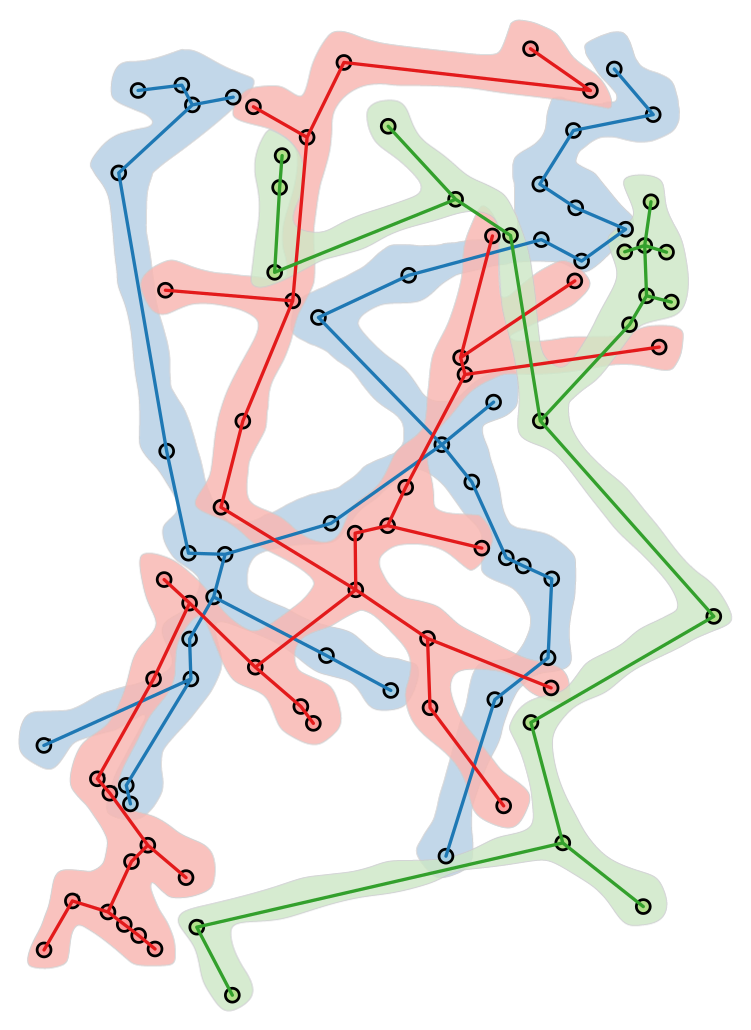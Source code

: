 <?xml version="1.0"?>
<!DOCTYPE ipe SYSTEM "ipe.dtd">
<ipe version="70218" creator="Ipe 7.2.27">
<info created="D:20230131145524" modified="D:20231125191355"/>
<bitmap id="1" width="752" height="1025" BitsPerComponent="8" ColorSpace="DeviceRGB" Filter="FlateDecode" length="83237" encoding="base64">
eNrsvduTI9d95/mnkBF8lihpXkk6RvITzQlpZLcoR8iUPfNitTgTS8nr9VrU0mtJDltSSNwQ
GfJIosdSBMmdXYmhoFZmF/veVbhkIhOXzDwn75kAEvdCdVWB3axhR0dwf4lTjUZXoVBA3pAJ
/L7xi4rq7qpqFDLznM/5XT/+GIVCoVAoFAqFQqFQKBQKhUKhUCgUCoVCoVAoFAqFQqFQKBQK
hUKhUCgUCoVCoVAoFAqFQqFQKBQKhUKhUCgUCoVCoVAoFAqFQqFQKBQKhUKhUCgUCoVCoVAo
FAqFQqFQKBQKhUKhUCgUCoVCoVAoFAqFQqFQKBQKhUKhUCgUCoVCoVAoFAqFQqFQKBQKhUKh
UCgUCoVCoRbSnTt39/cP+oNdMPgE/giGbwsKhUKhUKhMYIznugqhhqw41Upb5MHgE1uSDIXA
31OiOobRaTSGwz0kHBQKhUKhUKnS/fv3vXqDKgQA5m7+1ke3rs00+KcDLgdf0yiL5phwTE3v
eN7haAQ/Ad9GFAqFQqFQq9LR0ZFGVadaOdq5eRbJzDT4eoY3piwD29Qte3//AMEGhUKhUChU
8gKY6QncUiQzk20GpaItSQA2nutiNAqFQqFQKFRiOhyNDFkJCTMnYlJtkdcURVe123t76K5B
oVAoFAoVtzzHCe+cmWl7fN6WJEJop9X+6N49fKtRKBQKhULFJOCNOQnAkbhrGmWRZddgEAqF
QqFQKFTkOhyNTFmOD2ams2uOg1DUD0LhO49CoVAoFCoqxRdsOssGpSIQlEbVfq+PqTUoFAqF
QqHCK+5g01l2wOVsSaJEHQ528SqgUCgUKrDgaMya2E/s6OgI35aN0v7+QTLBpjlUAy9AVzXM
q0GhUCjUUjocjbx6Q6Oq39NeIXBGtms1MEsh2rjdq99XzbD6nS5uMWuvumUnHGw6KwJFFdLx
vKyEn9hwq06377V7bt0zLZcZ/LHV6cM/YTEXCoVCxboI61TTFAW2sFFh+6zNBf4J9hdPFAxZ
AbxxDGM42MX1ef0E8KCsKNg0M1sY0NrUjNQiDbwwABXLacCbpqhmlVgCcX2jDU7rgPFam/0N
/BN8DXAOZgehUChU5Op3unAEXvYwzjq+OtXKeEyPDza4RK+NVh5sOm2Nskipmqq4J9zww719
hjEStXjV29H6t9RzDL6mTGyFahjDRaFQqAjl1Ruwc83xySwFNnXLPhyN8F3NulISbJqJNCvH
ZuaNMW0fY6pkUYw5YQKFb0ekQaFQqChhZtk5g3N6o8EmqCmKX2/b6WIcKqNiwaao7orIkWaF
gSfAj3qjBRyyuDdmjsFPQKRBoVCo8BoOdqlM4ti2Drgca/rqGAaOVM6cbu/tOdVKCmGGmV2r
AYcn/J4cjka66QB+iMTNab0wGHPCS6MaFt5yKBQKFVh37tylCgkTZlowDmXKMhmPVMY4VFZk
agZcuNTyDNxXmqIk1ppmuLdPNUMmOrBHSIfMTIOfDMyPdx0KhUIF0Ef37lFCE9uzWBzKkBUy
TrDBktW03xsKSWewadoBCDdwrJEalutLVEOiBq96kWPMdNQJeAlvPBQKhQogx7A8UUh+G2Jg
86AkSu+02tjHJm3qd7qNsphmmGHWFnkzNgzo9QcK9ZNkOK0TH8lMu2iAnfDeQ6FQqOU2rF4/
whzgwLbH5yd9bOqWPRzsYmJkGqSr2gGXSz/PgMFtDEgc7a//wCeTEMkcu2i0NvyneO+hUCjU
4gJmAH6INW0mgNNmUCr6pbjwyh6wDfptViJ42zVFyQTMsDsH7pmobhV4NAzLkYkOdJEYyUwM
CApdNCgUCrW4TE1vi3xqdyjWfxjYho1XsHWj02gMh3uIN8nIc9003x6nrSdwuqqFL6Ab7A7h
fhOImzzJYBYNCoVCLat+p5u2pq/zy1gOuBxsr061Yk5Nj5oQDiYVR6tUzThYonxbkkJGnXr9
gUzUvNpZFcw8yKJRMeSKQqFQ5wp2/7RFmgJ4b/b4PBBOoyzaskzHkGOqmj8i0/P64ygV7ghh
cDfytjOX/vsbwytbaY46wTcqRFs5zICVid1qd/E+RKFQqPmCTT9boYTFS3cZ5HiiAEd1Fqii
RLV1o247/VabOXMwYnWuNKpGmwn865++/hd/8Z+/8uU/jRtpegJnanqw37rZ6oirCzOdyArG
kBMKhULN1+29PU1RUt5UJNozO2zNg1Lx2JkjScaYc/ycHE1zzGN/zuFoBJyD7YvZHRJtLBJg
5qWXvsnxwtal9xNAGnjx/U4Q54ZpuUmWMp0TcqI6OhhRKBTqLMF+TYm6x+c3BGbOzclh/hww
u1azZZlxzjg5x/BcdzNdOvDrR9hf8dJ/f+OP/ug/AMwwe+/fLv3x578QdyxSCdRhD3hmJQVN
M00kLoacUKiVC1YSPOemU3BuhY0bYebcDRFQpydwp106LEXHR51Od3//YP2ydIaDXfh9I3wz
h1e2AGB+/rM3GM+89NI3f/3T1xPosOcsPwup1ekL6Yg3geXVDjaiQaFWpcPRyK17CtUUqvt5
C7qpGc7EdNOBf+10+/BlSDsr0Uf37pGMpwGnIUWHVVqxYqtJls5x9OoB6mTUq8PukMh76E2Q
JhmYYabJS891AkCtESslPMN6BWPICYVKGGPqjZZCNIkaAm1MBs5yWueEwb+KxJWoBYu/aliD
3SGW2SYpr97IRPv67EavTqDOo16dkwGsFFK9qRsxDb9gSJMYzEzmOi21wozr/rT08Aysls1W
BxcuFCpuwcEBnjWFav60WeJOMGYR29H8BP4ysWGpt5wGTltO5uidxY4i6+TVeRjAqtUmqMNy
dVj5FSszXxXqAO6mYfhFhAZs5pjLRZ3gisQxODtwyAmrnFCoWLfFVrsLT5lMdTg+hOzVAEuH
QBtARPADscV3vLuV665k7iTaIrk6rPzKLzOfQp3EvDrwY01NXzOYYU6zZaNOqm6lp8SJNdZD
JzYKFTnGDHaH8LDD81UmduRVALzqSdQiKlJNXJcPNsjNqdHeBK+OrRvHxead7sSxs2B+MnwN
fCUwUqfR0FVNU5S17EcUoNYJDmuwvqWHZ+DFwMKLKxgKFRnGGJZCtDgw5oTByQipJibnzLpu
WJvs1ZkUmzPHji1J/oP6gHnmGHyNLctOtQLfm5UJ2mE67AH+LejXYik06Qk5wUFPXb5QC4VC
TR/feoPkMOb0I8wiUNjHNSooxcwZtE22Rlk0NWNBpHHrXnpcNEBWypJZzSgU6uNxpVKz5Weg
xRRUWp5qAKkcrFgM65xpNLGsCW3DzZRlr95Y3EWThilOzKrE6vUHuI6hUIu4Yga7Q8tp+JVK
1BBJijp++9nCxIW1pd5o4QklmOBMStA5g4YF9Ts3F0ca4AeJGilZBmFBxsZ6KNRZunPn7oRh
gBaA/3nVW6rgOkmDFzau7NY63T424ltW/V4/8kHJ001FXn7pG3GP40FDixBpHNNaZBlRDSs9
vYIlii4aFOrYAwMAA4+DW/dU3e9lp6gmEIJAG+nxqS7SigFThQMo8kHJ0zDzlS//6T//9OcJ
TBhEQ4sKaexabZFcGlg20xN1gpcBLwZ91Kg1RpQTdjga9Qe7nW7fa/dMy9UMZ+x+oQrVgQRE
4gLApKq1QpCkGq0tEx2OTpgqvIjgltAUJT6Y2br0fmJDk9HQIkwPBs4/NzFvsDuE1SYltU6w
gBuWg2saag1SIFimro8orOKS6rJqgSnjjzVybAJAy9hg3wd0SW0IKaSNW/CpwGx4YJmvumX3
BC6OHeHll77xzz/9+WRo8t///Xfhb3CjRMtQETch9Pbe3vwnyHYa1XRMdAKsArjCXjSo7OrO
nbv+hEdC/dFI40zddUWUoKnCFFOF52Cw30ksnh560/6Zn//sjT/+/BfQP4OWLdvj83A47LTa
5zxEVFttped0YjBGnVAZ3YzYkMdlRyNtlGGq8BwNB7vxZQJPkObv//67CDNoGbW7+VumLJu6
MQcSDkcjmajpiTpp2F4PlbX0GKIaVWKlp01lyqkG3iukmhMyNWNQKsa6HWB9E9p6jK2khM6Z
ittsdYJFnb7zw9cm9tbvbkRU62TAURfXN1RWYMZ3y9AGgsqyztgaUs0D+QObCMWtCg1tidiT
581cOgJHnZ5+6pmXv/0K2IULz8PHqELtgDS228RVDpWBnAd4cFQP+SQ81WxyoDnuYBMa2lqW
cuuqNrN2cri3H6DWCTCGJcwzqokwe7BK/OYVc3xKKNTqYwSWm6rprhm1vNoZ59VsbrawY8Qe
bEJDW8u6J5YkfNr7YVjOsh32YuKZ6eYVuulg8wpUGs/UgY4AaOdmC8NCtFGPfKyVTWhoa58k
bEvSaUcNm+u6VHXGk5/4JCANGAs8xTcRBg7CSDWotEWast7vLqWV3X6/Gn9g92B3uAlB58PR
yJAV3JjQ0KJ11HS6/uiBxReft353Y2K/z5G459zpprO/f4B5NaiVazwBzUL8iLW3MLzDbLrl
es/s7nieJwq4JaGhhXfUmJo+WS786a6qkc78RqAaeGESNRRCLaeBYINaoeAxQedMMkEokbgy
UVXDGu7tr+UjDytwTDOb0NA2zdoiD4TQ7/XZw3Xnzl1YPdLcEwxem0AbkuonEOqmM9gdYgs+
VJIClk7PePpNcdf4Z5ljd806hZ5Z8gxuQ2hoUdmosD09mLvZ6mTCl848NuPeXHSNj2+o1B2o
7QbWaK/UXeNn16xHiTcmz6ChxVHN7VQruqodHR0BFai6tWytUwpCUcfHN3TXoOITS5vHsqaV
Z9ewEm/ddDJ9kOl3upg8g4YWU+yJEHo0FrBBSuY6BSj5tJ0G1kOhYgo2pWSEK9rUQYa6dS+L
j7xjGHt8HrceNLQ4bFAqAtLAoj1ur6Hm1U4WVzlhnEOIvWtQkctyMNiUypy6B3EoWLgydDsB
id3N38J9Bw0tPqRRxvOeev1BekZVBqYaw3LWu94TlegGRDWcoJ3mtGGgGs2wMhF0hnVJUwju
OGhoCXhp4HGrN1oSNbKbLfCgdw3tdPu4F6PCb0AK0RAbUm5lYsMxJv1JNcPBbqMs4naDhoZI
s5Q7Gn4FLQtLHCrlyTM1TJ7JgsFl6g2GKb+d6pbdEzjca9DQkkkPNjUDGACQRlZoFnNpsnhq
Q6VWrU4/Q3V/i9vvc2S61/eVcuZ/R15r66aT8tuJEnVU2MaNBg0tGXOqlbrj+keJ7HtpEGlQ
IWVabuaK/hax7/zwtaefeobNYnvyE58EpMn6b8RpHc1INc8cHR1RTJ5BQ0u2L40mK8PB7tog
TZVYttvErRkVQLBFruWYA+CZl7/9CscLYIA0yDPJJM/AaRG3GDS0hLsHK+NEmvVAGnjxMlGx
jhsVQOvaSW/9eEagDdtppDx5ZlAqZnTw3wGX6wlcW+QbZdGu1WxZthS/UTs8INPG/hL+Fb4G
vhK+Hr4LvhejbGirTqTR2WNou82sp0Tyqkc1A3dnVACeWcvsWeAZwBhAGrCnn3pmDXimSqzB
bqrzgWl2Os8c7dzc4/OeKNiSBI8AJapjGJ7r9jvd/mAXzoYTmw7lw+fT/zQc7vnNkF0Xvlej
6gR4fByq1eCHwy4T3uB1Ai/NMfhdcENfV8u9/daCX2nKMptZ6U9DMKwysTO93MlE398/wA0a
hTwDBgDDYIbZ73Mk632D/SGPj7agebirttqdRsMxLdhYbU2b7K0zzVQ1+DL4elguIuxpk4mx
TYBbPYFjDANvAtAIvOwIkw+ngQe46NiAkTwvsPmX9YQZFlzlic28ysbYjzSBq9N8NY1J6FxK
p/36p69/6UtffvmlbywYdaIPlgiGNGKWCz141Ut/+QMqVYJVV1HNyG/FH/34JywRlxmWWkcQ
bCKuZlhAIB3Y4AyDEpXtWZOoB9iC2xP7Gvh6p1qBnc/U9OFgN/yeDi8szWObBqWiW6vCm1a3
bHgb176AYtqPBAbYdgKuGBrZ+kkApoyCJGkagSbwg4yRJMy89NI3OV74+c/eWBBp4HrVbWeS
nO8PeMps4/eZJzgU6jyeiT7S+vK3X7l48cVf/upNsCceexxpJIzliVeqqBWxTGQCBMI2lwgP
1PDTYPMihMJOF2aX11JZqX20cxPeMU1RdFW7vbeHdaDnCnaQR1xMY/5h5GOqx74gbQw87G7E
9KGYYOYv/uI/s/Q/sFd//JN//Na3Frnb4fJMMmkZ0mS33CP9EXbUhvDMJBcXeSaYbdMOV9F5
Ua4KVWdne3c73vUTtiQ4j1NCWeFngGATMEMKSYYCBBoG1krE4fyZTh9iDkNt7DBkXh24o3CM
V2CT3/nNHzz9zNal92EJLeSLF/7kS/A3i3wj4CVcjsmVyu7MSgw5odA/sw4ko/b4isaJklrg
ejeuH1zZGl1976NbVxNYRWEPMmVZV7VlAQA2NdjCUhVdAr5CkklYR0dHvlen15+GHFuW4/Ar
bgjS/ObX7ywOM8zgzofzxeSiDHaHMtGzWMTKQk7oU0WtlmcwfyawFUmDF2Ugmd0b1w6uXAYb
XXnvwxtXk1xI4YhHFeLVGwuuJPBl6ZmpDTtmMCRDxSGWIL2/f9BvtR3DYok6zI0ziVVhfdYc
pPnDz35uKZhhMD/tovn4QVOaLK6H8LKn2QyFmn+ewmGUKfKvVrRSWe7euslIBuzwyqUPrl1e
SbDGzxYm9Pbe3rl3Ub/TTckMSj/ARCirWkWl+Rjl5yd3unXbsXWD5eRM3DiwHSPkhDRNUaZ5
PrvlTgJxm60OPjKoBbWu9dqpnSr1nR++NrHprjgAM1Whevv61SmY2Rpdee+jmytbFWFbGUdt
rDlVBrBUEkJXXvnC3DLzXyoqE24cH3IeFKEbUwk5rMYKOWdBsK9b9vQ7DM+FQrOXGwwvWNUt
fEBQi/IM1XJaD0kjsa44Tz/1DMuXvnDheUCas2Dm4HJyaTPnZtUqZ1c/we6zcucMnOhh80O3
zNp6cnp91l7pBOewTgXMn4OZOSce29PFzuPcYD1zayZWbaMWl+U0stujIIs8AxjDKr8AaRjP
nAUz//Pm1ZQsj3fzt2D7YDXd02uLV29osrLaIzNsapRQzJbZNM45Lidn/hz9YX9mNopium3O
ZpZZwXNxulYRTq+Zq3WqEgsbBaMW1GB3mPVhH5nmmaJcL5XlSfYvg5nDyymCmenwE0uq0akG
h2XYQUxZXuFmwZJ8TM3ACgjUJKrysHngg7Y5rMyKjqdusRSdSfPJNY5eActNJjpNZFpu5kJO
Am1Y6Z5bh0pV5DrTPZcyxzNPfuKTrOzr6aee+fvv/18nEoAZzHx480rK5/muvFss7ER+wozl
IMygFkcdP0WHRa8Ma9Ie8HSWznmUfvXoxrUPr1+5e/3ynWvHdvf6+x/euLLCbLfTBr/biUiN
W/cAD7K1Zua0nkI1vIFRi7tosj5iPit2pewC0kzs0uVbWi5/IsyUcphJSXoAwIxXx1MbKtLo
FXPpaI+0QWZZOoxz7ty8OrrqP6SHV7cOr2z5HyfG/nj5vQ+uvb/ytDdmTrVyIuRU99pCBquc
ZKpjQBm1uFiDAkSaRFvNyPWyKE2lzSDMIMyg0ss5qiSXxAon1CqiJPEinETMXL576+Yj/tVx
WaJPNVff//D6laMbq3xSegI3GefEZFhOFl3xZWIPh3t4Q6KWQhqZ6BntjL2svXOVnzhJ4PPV
NAEWpyJNWQgzpcTsWs2xnJXvcZ1ep91tW44zbfA33V5vf//g6OgIl5S1i8tTVgqao+088YqS
VaqopTIRyzInSnxZrnEiKfIAOY3cdvfW9f3rl0dXLsFzPbry3p1VRKNGhW2NqpNfYdxtjGax
mlUgrtfu4U2IWjbwBDe8kOUp8wvahQvPP/vscyvsYMzVTDjiIcwEqNpIOAEY/i/gk3qzoRm6
n1aqq8QgxJaJO7aWTNsSM/j8+C9NQlRKqOq4DnY3XZu1sTq3bmKbdnzOket8VS9V6EPI4ctq
vmDlc71b1/s+4QDbXE4s2x/u2Mk9rFAto2s7r7VNy8WbELWsgOFVw5Kosd4ZwsAwv/zVm6zO
KHme2VZ7pbI8ns2UutLsNJvfZybBeS6wBQCQ+AxjUNIYc8tudQnr1+C7FJWquo5Uk3XBqhig
r8UEcpgnRwDIEWpVoawVOSe/083dGO1cj+7Zv/rh9St3rm19cJXZJbCaUJZkAvcwLOlABRld
rmEzwsGUqFCOGqrBeWRdW+2tlme4mqkWuGAw8/JL3wDbQJgZFbapQpJJC9y7fVvVNEARABLS
ry2HMaeMNCWFqg2viaVYGZXfXJfQqNILx+GqJhBOWayJ5VpJrMgcZxXyzUJumLvJsm6YLfJc
wOrx4Y2royvvHV5+j2UmH1x5aMBPRdrM+nINPEN1E+9DVBg3e6fbV4hWJvb6+WqAYS5efHHS
p3clmTOHV4LAzM9/9sZLL31zA5HGlOUEOgDDzmXalk8yTSkkxjyCNP0aMYhuYqucTKo3GMIy
GN+CUKStUs0sl+VKucaXAHEEvZCv57Y7N6/6lDLX/BQdYJjLW9M5yROTeBHwaQ1WbBY4Q6Ei
oBqqSdRapzbCr//r/5gMUYLPEy5rkvgym80UAGaYT2nTkKYt8qZuJOCWIYQSV46QZB6hGltB
pMmiqJZosOY4D6esCmWFE6WqIKkFzsnnTxRSLWLwvWvDM/jgoKKimuHePjzUMtEF4uK8p1C5
+mWlvn1z2UGT7r/97rk/ei6fLzKeyeUKf/D0M/CXmwAzd/O3YDWLu2IIYEah6tJJMssijUks
BzMBsiS48WSirrKh3KN4Iwo1VkUFePPIkJRTtnvjGnz9troOy7VMDWxBg4pWcEfZTgM2l7UM
QiVgebUjiuVgU7Pld35z4U++VMgXweAT+OPmFGj3O91Yb+yDwwMfZrq1WGHmOPCk0V4fR2dm
Rq12N75gU2C8KVVUQZRP4M0JnlELHFDQeqyccAkGu0O8G1GR66N79zrdPlF9dw2vetiFb/HG
3bWqbPFc4J2dIc1GwcwBl6NEjdXVDPczoapfeR0zzBxbt4YjgzHYFB3edPKkORWcqgHGaLl8
VajC36yHc4ZNcXLrHt6NqPh0OBrppsNyhjEIda5nRiaqXJP3+HyY/R1IZnNgxnfOSNLtvXhb
g9abDWIrCcEM89K4MkadsnJ2W22wadnU4hxtF2UHbD3SZqZLnDQDHxlUEo98vdECqlmznOFo
H0ZYFVm7wjUe6RuTcybWu5f1faX9WqI8068plGI+QPoFz2yqgk2bvIRiyTYqMbGcYdWwYOOG
FWBD5iYs1NxS9WDHhDcH9i9DIUgpS3UDjjtzZn//gJgkSZiZuGgMy8J1I+WynAae0Za13+fI
9NRdLNlGZVdHR0etdndc4m1gdo1AXIVorDbHz6au1ZBSFp87mUCeiR9sasgr4BnfRaPimKeU
K6MDj1ZrL3/7laefeoaNknnisceRZ1BrIDj56qYjExX29M2kmjKxqWZM9izkmWWnG5ha7D1n
DMuMu0b77HY0csNr4kKR5qOZQnXkkwA8A8Y6S0TFM7CDIM+gVi4/yGL5VJPd6SHBnr4asVTD
mi7MgeVRw3jTMsGm4WA37vtT1bQEyrTPHPCEXcLSfSKbP4MSLTGewXxgVHp0OBoR1YDFYRMc
NTmtJ1HDdmfM66GEHnA5ZJVFDNgvgXCMnwy8EphhZtC927dxfUinWp1+RgdSr5xnLlx4nlEN
8gxqLQWbO2zxMtHXO1WY1WXXG62Zb0K/0zVlGVllwZ7ACdyWq+UZ0pR008DFIZ0yLReTgQPY
W7+7MZkmA4Y8g1pXDXaHsN2va29hWP3gtxvu7c9bJDWjURaxavvcSm3HSGKjB54h/drKeGac
FYy99dIp2ECxC3p66rUBL/GeRKVNsN3DJrJ+6TQCbShEOxyNzvVTOYZlyvKosI3cMmcAZafR
SOBuNGxjVfnAkyGVrU4Hl4UUSqEa9p1AnkGhzkUamajrtFaU/Q6z2uL5Hv1enxDaKIt387eQ
Xk6bJwr9+JOBfZ6xrNXyDPzvqqbhmpBGniEUQSI9jS/qXhvvSVQ61en2JboOtQM7mv+LnChl
WkQf3bvnNZqwZjrVSsghCGs5gzKZ9rlO3V1J/5lpU1R6rlsPhTyzyQYHxl5/gPckKrUiqpF1
Fw28foka9UYrcNWt31d5sKurGlVIoywi2BzzjCwnwzPdXo+4K+YZACrHxVzHdAluP2w+kx6T
iY7zQVBplu00BNrI+lSmTrcfybtxdHTUabUnYDMoFTc5ZziZYu2P2bwDI+y8g8v8VtisYJy4
nT6ekVVsPpOWY6NCMSaLSrVUw8pu+cB4KpM2v5QpMNgMB7uOYcAeZ8qyJwob2LImsV6g8G4T
NXjJ9tvvvvWZT336icceh49hqIbYSrfXwzUhPTocjWrYTC81waZWu4v3JCq1Ghdu6xuS/Rs4
FAWLasfzTE2H/d2WpLbIbwjbJNnbPEzJNmDMk5/45I9+/BP4+NnPfi5MVjChKi4L6VF/sIvN
9FKSoAgnR/ReolKrXn+Q0fqmcfavESD7N3K28URhj8+va0wqSZ4xLIu0AqbQPPHY46y1O2uF
ir2C10Z1r408k5LKJrfu4Q2JSpv83Ne9faoZgARZhJlx7189TPZvlGzTarOYlCEr68c2SfKM
124ROyDP/NlXXwCMuXjxRfgIn4fsFYyF2+mRbkbZTI81/2f2y1+9iZSy+OwYTC1DpUp37twd
7A4tpwF3JpBMRluIs96/8Iuk8O0FtjE1g/ltegK3Bj1tkuQZf7iYHjCFZke58bUXv/6VF16A
j6LLhS/c3t8/wBUjDVKoBptpVKsH8+OBAfrCRwSVBa1KLMycQa3WewA7bK8/cOueqluwMcnU
KBMbeCDC9SF5n+civX9X/s7Dbui5LiVUU5S2yGcXbJLkmY/ZFKfVTT141EWj4xqycn107x48
7xEuIMAzbN70L3/1JvLMEjUXVMMB9KjkXQQAMLbTIKrvJZBVCwBGoI01mH6yo/lnBNWwkikf
jtDnUHccSZINSRqUisgz8+W4zsq76k1cNJhFs3LBuaAaaXET8kywwb7YcwaVjCsAdsxmqzPx
wIjEn0W7ZuNOWLs8221m64zgj4iqu77PwSA1Sa7VakrNr43KSoINvM6EecbvQqPRNPAMK3TC
M+lqZUXdGgt4ZmLIMwvCTBzdMFCoaT9Mp9vXTechw2jtHW1NvZ1aO8J2eUnCjG4axCSsBhk+
kqYkUaVSqVarNS8Rqhle2Qo5XNtUk86MJekIOfmXzCDYi2a1TxCsb9kNjq/Hwoswg4pDH927
N8nmlYm+3gyTrYSZM2HGVmYf/DVFLAPUVDsCFx/MyO/85t89+alf//T1MDxjJ17p0/Cagauc
IrZxu+BsxTfXSbCTrsdouSwG92F/Uai2f3CI9yEqWoxptbtUMwCVs57NuwkJM5NNmRp0fjhD
0eRyuSJVq3G05gOYufAnX8rlCi+99M3ASAMvzDGthN86uNwKVUlKXDSurJsmrkIrEVENOLIh
XaykgNR2GlidjYpQ+/sH44iS5mPMhj3XrMNM5hJmmA5Ho0V35LYkq7JYLuvlcoQ1UAxmCvki
S30MjDSDUjF5nvmYNdZLR1awjzQaxajTSpwz2e1bnmWS0eHsjNm/qGifZTibwK0FN9jaR5Qy
1GFmwUiTqmnL9bltyjWpVq1VvRIfCc8AvQDDMJhhPPOP3/pWgJ/TFvm+t4KOoP5IZZWmhGdo
twZ0iit8wg+RQrU1qMrMFsnApoPZMqhoV/JxaEnPaLO78MbittndPuAsf06k6YzJzrItCWKF
VCuROGomSAMfX37pG8F+iM8zndU00UqXi6bp1zqh+z0xNVudjM6gBAabGKzhYNN/k8KyUyQZ
VByC1dJ2GjJRN5ZkJiOZsrtxjNt/hSjP6Uo1UhPK5VapEAnSPPP0HwSGGTBPFPqD3VWBfXqy
aMZzt2XdNLB8OwEdjkawDGYlSxBep0AbVWIpRPMHqqqGZjim5YLBeg7GPgeDv2dtwRSqA60J
Ky3o8F82ceF91k0HW2GjotVgdwiPg0jcDYwuTc418HDVG61MX8d6szG7pmkZk22pJJS1shi+
oFt+5zdhvt2u1VboKLMcJy2FTsdIoyDSxC0/G5xomUgXhCVLon7XL8tpABIsXrYAX+nPfVtR
ww34j8b0Rd26h1FUVLSC5RHQXSb6JgeL4YADi1jWHZ6+cyYql0JXKlcrcrV6J3djhf30bFle
4YoH7yehKm1LKUIanSDSxLoYqoYlpn6aNiMZohpwDg1/M7BmYvCLj8fq+X6bOPaCnNYTfYeM
n+4byctGoWYcRqhfvrSxbhlWlA2P2Bp0+fCdM25k/gTgoqpcq1TKB8WdVfGMppDVXpfBcKio
NEVRp34NkSZWmIHFMOXRpRqxYNGO4/B1utl7+Gk18L1+XIka8JrrjRY6ZFAxCZ4IuGk3Nlsm
60XZMTpnpkzSq+XVIU3Cww7Ojjop6XHRTAJPmB68UTADJ69xb0/a6faTWa9ODONTVLM6zrph
hDPT/H8dmw9dqgnfBWgEGJO5fqSobKnV7spEXbMpS0vPbCU0o0XZcTtnHkmnMSRBKA9XgTRp
4Jlx/bse03sbBmlgr8DWwVGdBVIOM2x+nGE5K4RYwJv9/YNWp+/WPdNy4cVoxrHB5yzluO61
vTZA0C4ADLpiUAntfY0WPB0bCzNw0in7R25tbbaDsGVNi3hpypWEc2lWMrxppuA+IYSSppQu
pGlKPpAPh7ighby4LOae7uy+9Tl5oVCRw8zGJsywkw4cJdYpA6Hb68UdE6mplUpZPNq+niTP
wMEvPbteCpHGb7WnUrdex3SaYBrXdaY35s5OXkQ10BGHQiHMzGz82+sP1uyy+mU43dhzVqtU
lAQhMZ5pi7znuqk6yPtIk7bAU79GTKJqOm55y7o0WV1nat3UOa3HYkwIqygUwszMGNP6RXX3
9w+IRhPZOqtCVbRLxcR4pt/rpy024efS2Ep6Kp6OL01DVgjt9fu4yi3slkl1uy3WDqvZ6uDF
QqFOq9cfwAOymTAzyaZby5OO4zqJdeaX20JZFPvF7SSaz9RqKSyLgFtIN00fIFOGNLRbg1dl
2hbWPc0RHGdUw4LVIM3ttljCDPb/R6FmajwrdkOrmcZ1TNr6xZgm26vf5DzBvbXs8JIgfJC7
GTfPGApJrTPNa7f86vhWumJPbCwCwSThWZrMcwFawHZYKFRGNe7gTTcQZtY4xvTQcz4cEpMk
uWNKHaFKOVriNqFYe44ODg/8dBo7dUhD25KiUqfuYt7FhPk73T7cTimf57JO7bBQqJhOJbCh
b2DTPLY4rFkd02lZrp1w0Q3ZrVa8oiLyHr8Ta3GTRtX0P1zHsaduLYVJwoSq2MfMT5WhWo1Y
KZ8vOV6vVCzKRqHmHEwyMY4EOzYEvr7RBptEl3vtF69f/K8vvvH2v8wrdGrzil2QOf7OTlwd
aQalYt12MnEVur2eH3tqpC/21JLhhXnt1mae91mqTCYm0wFrAcxgwgwKNUfjgiZr02JMtY0J
QMPpO9rKpj/76gtPPPb4k5/4JHz8/qs/ODPk1BWlZoHSgs4XYuIZTxTSVtx0ztapab5LJG1J
wvB6DHgaNisfA/it1e4qRBMycpSDJQtLmVCoOWI5wBtV0MSKHIHiNuRACkfvCNuh7Cg3AGMu
Xnzx2vVbzz773Gc/+7kzD/6DatXjNDcv8/xB/lYsycCykq2sJ7jl3Ho9pUnCrkyounf79iY8
FH5NvW7BOS7lAabpVYuoOGAUhZr3UMPxJP2O1ghN9Ie1aRvls4VzN21HmTwDPAMk88tfvfnk
Jz75hS9+cc5XVryiWt/2XTTxtKNRCM3iCu8nCQPS2HLqHDVtSaG04a15rul4xm5m3DLMAL0w
0oRCzZFqWMLGpM2wRpqasVmdN1jyTLS73ivf/TtAGmZvv/vWvBSaFk8aOeaiibx225/cpOkZ
vS5+41nbSmmSsEF0c21jT4PdoUzUbB3iYO0CAEPnDAp1ljpdYH5jo0YYwK+8aVf5zp271FAj
3/Uu81vvXvvtjnLjnHFObZ9n1PoOkQtO1Fk0bZHveF6mr06v3/djT2mb98RiT4SuX90T6xea
ua4UInHrjRbuWSjUTG1OtxnWe2q928vM3zFX2PxE6QpKMw88o9o5hecj7gwsSfv7B2sAnOPY
U/qGI4zrntZpOALgWUb7hcpEx5p6FOosGZazCZGm495TTmNjXbX1ZmOFNcLyhGfqO6TM7UWa
FQxAvh6hQ7g5LcdJYeyJDUdYm3Qaohq81s7iIgbHMdyzUKizzyn62tc0CX7qL93w3lOGZUab
DLwkz4gTntG0YoQhp0wnz8zUcYOalpzOdJqsI83+/kFGw+sCbcCJDLctFGqmVMNa71bArL2M
qls434RQdYUjEad5hpo5wnOYPDP/oOEPR3BTOO8JTgZqpp8my2lkdNGDc9m6zpVDoUIKFiWZ
qNheZkMUeXFTYJ4Bi7DKyZTltcwogMdTM4w0ptM0JWCt7HangQchK61mTvNMf7CLSxkKdVqd
rj9+ca1jTBo2amAaj+VS08MztFYYFLbDw8zRzs2Mdp5ZRPB7sXlP6cwQziLS3LlzV6Z6dsey
6KaDqxkKdVqG5WQxKW7BOiaMMZ1YxlVTSxHP0ILN5yIZ2+QYxnpfu4bXVNQ0ZgizhnvZejMH
u8PsHuJgZZOogQ5nFOq0NMNZv4bAebUDj7ztNvGRP8EzxCDp4RnVjKZRcKMsDjfAA8+606Sx
4V7Wip4spyHQRtYTAolqbGbTCRRqc3iG19oyUTFlLoU8o0zVa/slTm5e5iLoQkMVsiFeuL3b
t32kaUspRJoMFT2tx6LHmoLaTmOjOpyjUHPkx5vWqLgJjl0K0fYPDvHKppBnpA7/iH9mnBJ8
Z+dGGJgZFbY1qm7ORfSRhtA09hC2FUCaTOyta3OI29HYBDra6fbRF41CDXaHErXWA2bKxKaa
gQkzqeUZNr9pmmdIuRhy1nZb5L16Y+OuY1qRJhN13GvmlM5pPb/nOdGQalAbLrj/iWrEEU1+
63c3Xv72KxP7fY7EnSOnGhY+ztnimfAlTutaqT1fwAwpRZpxHXfK8zrWMmkQfqMaUg0Kt7k7
d2WiRt4f+Ds/fO3ChecZzDz91DOAN7FOysaE/wzwjMfTxs4jPEMLLS6HldprhjQpr+NeS56Z
lEKUx26yRrOFeTWozZRb9yIvYASeAZLheAEMwCYmnhmPZFJb7S5exPTzTMUrTsMM45k6v4OV
2muGNOM6btVrp3QG9BrzzOSIh1SD2lj5ndaIFu2o2QR4hpUyYbu8xXmGGmqqeEY1eCvEFCen
Whludq/U9CLNuOjJcpwUes/WnmdOUA1GoFCbJrjno00MBp554rHHJxY5z/hzZglFmFlu71NX
xjNyv1xpcid5xizoIXiGKgSPn+kNPAHSmETV9LRlCG8Iz0yF4/1mNVgogdocscTgDNVuV4mF
TWaW1QrnNwHPSF5hBs8Ebam3x+d1VcNrmmovDVBNQ/bn2g9TNNd+o3hmqpEFnv5QG6TD0SiO
xOCYTCEans0D8MyqxgBJHeFE8xnGM5oQkGc8Uei02nhNme7cuevDajuNSOOn06gpij1tIM9M
JvMmjzRw0eHmBIP9pT/YPWH7+wfsXzEihopcttOokgy0o+G1tqpbeL2WX8n1VW15tfbJYu2Q
PKMpCrrQp3XcPThtM54msSdbJlRNg6PGtNwN5JlJjD7uanogE0AXr90yLAv+Ox+zdZUYxDdX
Pmnjv1dNjX2lYZn1ZmM43MNHGxXJrahQLf1RpzKxsaYpgOCMvKqoRK3FRcgzo8I2JRQv6Gyk
6acRaXxrS4pKTXvFU2I3lmfYlIT4PNtASo7r+ABjUGAVuNxLeYP9L4ZvacjEJHAbq5rW8JoI
NqiQ96RM1JzWS/NTKVMd7/MA6vQ6/jqzsuKm7ah4ZgPbAi8o2AKItrKo4kLblivDbgXH8FXF
i926l+l5lCFNJG7krUfhUgKmKtTHmMjuva7v04NbRTeN/f0DfLRRwdRqdyVqpDaRJq92qGbg
ZQogWBZW0oKGDKpV71RxUwieMWRlA9sCL+p/sC1iK6nlmeNqbluBg3zT85KnmlanLxB3Y3kG
rEaseiOy7kB+OjpV/XhiPBTtd2hMgVsPlV0ZlhN5h70IzxcYbAq+8qyiZFvulaXTzWeC1jfd
zd8iGGw6W36tIuwvLTnVSDNFNQn7aoDqM5ElGOuAGJnog91hJDebqmmkISfg1oOnPs19p1Fp
XhJTm0iDwaYwWkmJ0+zipqD9Z3oC5zkOXso58sudAGlSHHU6STVUhQN4MoOfWPvQqPzPr//r
//jOD19jBp9nKzc4/EI6GA6pkVAXCEB0uE/QMYsKtiTKRI22aTAGm1LgeTOTL3GqtHgyi2c0
rWjzS89vsiUJ4+nnyk+kSXnU6UQBlCsrKlU1Hc7gcVfvqoYV1WHtwoXnL1588eVvvwIf4fOM
5QZTLeRb7TTcBJwz00hDqIqdOlABNG4abGCwaZ3ktb1IUoJ3lBv/x/f+z4v/9cW3331rgWRg
Tj1d3DSe39TgdnAGZVxRJ0JpJlw0jyZL+NUxVG11OvFtW7CyRZVCAwzzy1+9yfECfMwWz7BC
UUC7UOcj20j4fERsud7EWgBUEGmGJaYpdw6DTSHlpwSbYVOCRZf7zKc+/cRjjz/91DPwcT7S
kJmTm8ZG5EKvuLNsW2ATHXSLCZAgQy6aU7Utx6k1cQSh4CmoRZRCk2meAQN8DJMbvAKe6fvT
TtFFgwogFmtOSbuGvNohKu5loTROCQ4b73732m8BY370459cu34LkOZr/+Xr85OBq2fwjFIu
HuRvYVvgGB9eqmaSZyapNePibsOKOLUGflpU4+qAYZ599rnJx2zmBquBc4Ph0iSfeQ6sC6yO
DzgqgOBWT0nUSSBuhGWGG6vwKcGMZy5efPGf/9sv4JP/9W//t3k80z0jGbi+I/P8nZ0byybP
YELg4lI1PaVDEJZKrWmMU2t0Paq8KT9fWo2GZ965yr/1uxvM4POM9g0GpAlGjF67RezEeaYl
awYebFFBV0XDSkPHBjhS4V4WXpGkBH/hi19kk9M/86lPX+a35nxltX1GMrCblzl+2WRgTJ5Z
SvVmI8l0zbhTa6KimjHPmJtcsj2zb3CAUD4syERfwZRbXAdQoR5/oq28aTDew5EoqpTgd6/9
Fkx0uSCdgQM1nzngchpV8Qourna3vaqO0GmmGr8fBaGIMSe838H6BpNVjNgAiEqmuh+1lnLr
3mo77HFaB2dQRqLhcC+xNFG5f2byDKWF+pLF2j2Bq9vYeWYJ+RO7WmvFM9NUo5tG4E0Neea0
VYllO0uXDvmdAdwVpND0B7v4gKOCaZwYTFfoooHjAzAVXohIvG2JuYiljiCfkTyjlIt7SyYD
N8piv9fHK7i4VF1P58TtyKiGBuyEjzwzMzdYosayDTHGwbukQ05AUF4btwNUcDWarRW6aOC/
Hg738CqEF3O2J7PsnJU84ycDc/zR9vXlkoFlGZ3My55B1hVmHmnER9WG11wqVoI8M9PgxCoT
dbi3vxw2a3rSbsC2BByLzzgq5PK4qjmVsmrhXhaVEgt5n5U8Q40iLXGYDByrnLqb1f4zASq7
TQJ39cHhokk1yDNzIvvL5gYPhsPwXa2W5RlV0/AZR4WR7TRWVeiEe1mEMiwrgTLeOZ1niFzw
+OU66Y0K25gMvLj2bt9WKCX92kbwzMP5PtSt1xdZKJBn5gX3aWOpUQjHLt9kbzYFh9Kiwulw
NJKJviqewfc/KiVTxit3z0yekXn+g9zNZTsDOwZ6mBc9L/ud9JLKnBFd7t1rv91RbqQi/GQS
3TTOdS8gz0Q7CsFfUpJtRIMnXFQEoQrVSH5IJad1qG7imx+Vur1eAiUJVY8nM8c2GUXKL915
pi3yfewMvMBJ2am7fn5mUjBzmd9iwy/A/unV76fCUWPL5Lzh0cgz0Y5CgHc74ZHuqqlhBgIq
pFrtbvITnYBnDAsLdSNTJFOcztlT5o5tqheXHqvtVCs4Vns+yfT6fdjHia0kua187cWvA8l8
7x/+6dlnn4NP0uClYaVP85EGeSbyUQj+7INmcs2oiUGQZ1AhBUtE8iEnXvUCNEZAnSVYB6gR
72QfqStKXmF2W+DlxxyAmQouX7P10b17vsONqtSgyU83+MoLL1y48DzHC4A0wDPvXvttWtJp
bFk3jbNCEsgzkY9CgONGkoXbcH2xBQ0qvBSadK9ggbheu4fvfIQ8Q9R4eabamh1sUg1+2bbA
k+ImvHAndDgaOa6jjH0yq5rT9P1XfwAYA0jDhl+kK0PYVizHQZ5JbBSCqmlh7sPXfvE63E7w
ccEWNO0uBqBRYWU5DYE2EuaZThcbqUUKpTF3JjmrUpuUuUFhe1mYweKmEz7SVqdDNQ2Ow6Qh
r7yICfagr7zwwtde/Pr8SV6rSQ/W6GA4RJ5JZhSCH/EMGsh+5bt/B0j89FPPwMe/+pu/XiSk
6NRdXA1QITXYHSbcWA8eKHQtZohn/Ert5ozkGWrmlOUzgdnkJmfjJ+p+dO8ebM26afiJl7ay
xo1/o7RuTZmVSIM8s2y50yIZjGEKtwFjLl58keMF+AifL9KCxrCwSAQVwfFQpomm0IjIM5ni
mVqbVxr5qDKBWXFTp7GhCVSwR+zvH1iu7ceVTLKW85ji7o1/upcs8kyAUQiLlDv545wCFW5/
5lOffvbZ5/6/31+CjwsFLvs1gj5bVES7YZKNgmsEmwNHLM3Q48u4qHiceip5xs8E5oJkAoN5
orCBQDtJj6EG9Qt2+uiQCdqrRKV7t28jz4Qud9LPLXdihdsBrtEbb/8Lq/oHWzCFBnPqUBHt
hg6ndZBnsivDNmLimXFbYG7mQG2rVAgAM/7kplptc24AwBj/kEtVovnpMRQxJor2+PB+TmeA
IM8ELnc6d7qTbhrBCrcv81tAMktkYekq7guo8HLrXpIpwcgzGeKZWoef2RZYEfiDJQdqT0xT
SIAZytkS3OEMY/wsXxsxJvp2Jd1eL7s88/K3X5m4L8BWiDTw1gFyz7mT927f9lsHJHBNTYI9
qVDh1esPkuyqh8Moo+eZ2EY4VTyeNmaUadNAmcBrX6wNnOa1W8fFSoAxmOUb28xKuIs+uncv
uzwDxvEC2IULz6e5gvv+/fskkXFOxJW9toeLOSr8WVKiVnLDm5BnopblOHHwDBlUZwablHKx
X9wOBjOjwjYl65b4NwkqIcbMCFn2y0pXkDoCfBJtO5p6s4E8kwDS+Pd2/BNVYAXTNr7sERXJ
oRLuZ+QZ5JmFZlDaOaVUOtq+Hoxn1qlYGzFmkXglILHSzMONBJ9U2zxAcmQuGqoyF00Weebi
xRd/+as3wZ599rmU99mD+zyBXsFk7HPDxRwVXkkuCMgzWeGZmTMoiVxw+ELgYFNP4DzXze5b
zQqu3WbdT/HVqX9uRYw5m4fHnYsedmIEsKl4RbknRhWhYC6azPHMj378kwsXnp9Y+lsH+wM4
Egg56eck86BQiyjJQdvIM5HLtKPPn4Fz9MwZlDLPf5C7GZhn/MnanW5GMeZ4HgFWKi1WGeff
P6d4mDZ24O9rHT6aE/3YRYP1TXEjDdz5/j0f/xQnr93C9RwVUrqZXMk2PDKTRD5UJIqjvknu
ilLz5AxKahTDZAKzYu0MVTE87OLL2t81JcSYxdsWkVmVcQxpqs2IkGbsokGeiRtp4Cnwu1jH
n0Kjajqu56iQSrJkG4OkmeCZWmvGfhS4J/BDnpHl9Hvn2EwlzTgeRoDt785NZfFvv/ZD2JO7
wsyB7Ce8NOEDT8xFoxA1MffyhiDNiYcU/kgNNYF7Ca7m2jdzQMWtTtcfq4Q8gzxzvE3szg42
kVKoYBMr1l5kFt6qMMZrt+CESPz8XgWHEZyYnQRvCHFlf0ahoY4pgjIjVIU7EIyM/1KSSakk
kgqvVIqUFqhRVO3cmUgTuuiJ2HJNVnitjSgSKdLQ6VZ7x7OcEpmiDkcJXNJRYTQc7iU2lRJ5
JnKpmhZtViocnGecr+2AAygndrRzM4VXH5vGnDnPGgAG3hDDhxa4x0zb6vQ6+/sHcFqfEzJ2
TMsT/XaLg8J2g9vR+QLcNkDCRB6zzTQeN3IVjwvvHarUpLJiIofEijTJ8IyPzTjICRVOsEDV
iIU8k1FFvtRUWzMqm1SDDzzjYFKsbWtaqoJKKmLMCYwZMwzRfYYxLKvb6x2ORou71PzAhEwA
XE9c+g9yN7vcjsoXZd4Hm4nHBrC51g6bSKNYSrlaS3II3QYOREiIZ8bzubBRMCokzygq8gzy
zCSZc1ZlCi14/E4Yntnj83B4X+17xVJ8VU1nuTGIMcfTjRt+IAluJM0wAPMC5zg5htEW5znx
7uzcqBf9FkYPqGa76ifSlEO+/nJVEomDEBIT0vhFZFRNiKibEoA0ruqowGLhUeQZ5JkHMyhn
JM8oleJe0JlND4u1W+1VvUsPC65Ngrkxx75999gVA+8MvD8hCw/Pcs7MiDxuXweqkTkeIJk0
clUvtIvGVCo1Kaf1EEIiDjxpbYVo/f7Az5tKKtCJWcGo8Hsi8kx2WTT2tsD1HVIuHoTjmUZZ
HA73knfItDqdyYRrrFTyMcaW/SgbVRteM8IOZo5hzXfOnA5C0RJHawXZ4+GuC1nqW67WkpxD
tzkmELdck4JN2Q7ZKRGFCsgzVEvmdIM8E3msUDW1iCu1G7MKUkLzjC1JSRZrw05tWBbGlaYS
YxSi+pm9XrsV+YWAAzVVFnLOnHDU2HxBKvOVZmgXjSpXJGxEE73laFssV8LGBEPMG0WhlpVm
JNRSD3kmcp6hBo04eWZmz5AyH5Jn/P0ufjfy/fv3e/3+caLvZjtkHtQoKQB1qqa3Op343n/P
dZdyzkybwxcqVX9mZSieaUilcgXxI1rbVntcVSnpghTSgbZ84XbDa+Lyjgom03KRZ7Kow9GI
GCTu5BmWPxOSZ+K+9HCggzWQZcjEMdAqi/m9umkMhsO4MZINHbgb9PY42r5OhJKolUL+4kKl
kqPYiCZKmOGrlCO1kieUW3zC9zC6aFCBlViLYOSZaNUf7PpTEaNLnlHOaFNP5FD1TaPCthZb
Z4k7d+46dfc4tLSxDpm2xEqtSUT5vYur02o3ymIY1r2zc6MsipIXqmMwEBEnacghUcJMrSp6
Zc4TKl4xae+irTQ9D1d4VAC1Ogm1CEaeiVbtbjtCnpndeeZB/xm9VAzTfMYxjDhI5jhJxt3I
0FL3kVJrr91KfkLx/fv3gaCAV8PwDIs6iVIonqk0OE6UtinOPghdqU08rqxwpMZ7ArPkeQZd
NKjASqxFMPJMtLIcJ8Lq43HyzPZMntHcvMzxcI4Otlv1BM5z3RhIhm4cyfRr/kipcVYMoWq9
2UjSFXNat/f2bEkKCTMs6iQKguyVw9y9sAUXJAuBJLhbhnY4SePKsmBXJzCzGp4Zu2iw0AkV
bHdIpkUw8ky0MiwzqlwRuV+uetycMYJh5lH6zWc63Uh+Zdi7geI2yiczmT7A6qwd10kgK2ZB
6aq2x+fD84xfAVcqVGkonhHdCldREEuCWUG2uQoBJhS98jTMrIpn6LgXDbpoUAF4JoEWwZzW
0QwH3+0I5TefiWhPB56ZPxZZtf0eaMFGUjrVSvjmM7CywXltg0iGpcRoD6cPpG06ObweTVEi
gRnWkUYUy4GHVMKe62++VTlPPIST5UiGNIADizUJgPAEyYAJnlAOP2kraC8aOLzgOo9aNgie
QEs95JlYeCaipUPqnJkM/DDqpBUVnj/avp5w8xm4P2E392uX1j7jtz8jJSa1Q8nrlt0TuKh4
BkwShGq9FIZnBKPKSSoiyuLtZfgqefnbr0zsl7968yTPtIRyu7QqzyScX9KG8ahM7IyxPzta
D+NN0Z6Oqa5GmQx8Hs+wqBPll/bSGAoJvCj1+n2/wa9J1phkToSTVpsSs7i7DB7nZXvozTer
lC/rJRKCZ/x6HMwKXiZVhtPKTzz2OIOZCxeeh48neabJ1TrCyh6NhowTnVBL8wzV8moH82cy
JNj1IpyrclZn4NlemhLf4nJxN5/Zu31b1TS/YeA69pMhLLN3ahBktsbWhC/TPm2DwrakiFJX
DB5v8gQ/KziR6oa1SZUBnuF4AYxRzQmeKXscWemTApwPSwEu+KjFlUyLYOSZKDeUXifCYu05
xU0z2gWbOVLmCM/1i9tx8AwjGd9fsX6zI1lESTseBAm/aRYzHu/fv0+jKNM+WdefvyWVhWqg
7m0TnhHsKlfFrOCzAkwdrqaWavJ0qswcnhE9PuHmwDOHbsNqgAs+anGZlstrbeSZLF0y24pw
TtxZkw7mmcErAg9UUy/m5kegFrzusLN3e73j8ZFNaQ29MdrDedapzYpZRFGVaZ+2GsdXls8+
lfvlssc/3Iircg5DTqesqLicKHHayfIl4JkLF54He/qpZ6Z5RvD4asKdgc8yg/b6fVzzUQuq
7rUTaKmHPBOh/FhMRJMWyaA6v1h7npkFIhdknqc8X+dze/lbJ9rUnNscGDBmMBz6/WRYxu96
RZcmQaU1wJiHLK0ZgxD9FadteGXrX3/0o4foy/OVOh+SZzhaKUo6Asx0v194QwDzBFc8XcE0
00os0jRITa0fVdfj2UElEbzo9pPhGbwno1KExU2wHVSaQXlmCmwoLSjlIrAN7Ep6qejwuRaX
a/EFg9A7d+5O23C41+l1TNvy40rjdF9/31+njN9+zU/xpSoborROtz2bph0VzPzx579w8eKL
L7/0DfY3mlCs2qX5Vds7yo35PAO7NlfGkNOM4QULwgw3hplEx2qfey4wSLfXw2UftYiSaREs
qxYW30WiaIubxs1nimF55tFmNQxvwORaqSpXqKGqpgYGn8DSRGzFbyPTlKJyMaXKIUMNf45S
w2tmK8V3QXn1hicKUcHMz3/2BscL8JEhjc4XahZ/Fs9c5rf+/b//7BOPPf6ZT336jbf/5WE2
e0cQW/wjm3ING9E8MlZyQZI5TptpctWOkK4nqy0RPA6jFt4fE2gRDP9F8iNm1pU/Iyxuip5n
pku8G7m0ROHjzpBp+DXXqqbv3b69xgtvVJnA/8tf/uWrP/4Jy0QF+9u/ffm1733P4gsVnTuL
Z77wxS8++YlP/ujHP4GPgDQPs79afMkrPVJl7Dei0RBmAsCMADDTTuMDCyseumhQC/KMHH+L
YIG4nS6mdUVxRm57kU7WFuUFms8gz5xJMq4fWjKs9Xc/7u8fmLIcSbBJfuc3F/7kS4V8EWBm
69L7X/nynw6vbNX5nYp6pn+GdUphlTjw+VQ2Oy+cSP9ojBvRqL1N5hmupi4LM4CFKy/QRhcN
KnxMXKGxZ9AJtGE7OGIsAsHWGWHeLPCMgjwTgmTqzcaGBFKj7QnMkObtN/9vBjPwN/N55msv
fh0w5uLFF+HjZz/7uUk2O2zBM7ZmP+TUXHx1eut3Nyb2+xxZg2omviIvnjPDRhtUvGLgkRPJ
ZNFgoRNqESUz8oDqJr7V4UWoGmG/XOSZMCSzOSPz2GCUaHsCA9L8pz97gcHMuTwjutxf/e9/
DSQDYHOZ3zpubd0unUyeeRhyWmL2wYmy5azzDF+WZ85jmmNpywGe6aLBXjSolPAMlmxHuK1E
uEogzyw7Jg9IxnKctUz3nR9scmvVONrOTKxTnMczJ+/bXrkMMNPkuJmhkyVDTifaymUaZvLE
K9XkxUmGS2cO8BntgjEJE7UIz+xosT9oMtWxxCmk/OImQ0WeWUntEiynm5Ank0Cw6aTdvPbh
9SvN/K2KWpK6JT+n61GrdkSpU6q2S+UWX/a4ilcs+2kzPDcnG2SZKqd14pmCZJzumzfXM8On
Mwd45kQnx8W5xqhzlMzIgyqx4JSH73YY+cVNtoI8k3QuokZVTdvksyEcee7mbwF4HN3w2ePu
9ffvXLs8bR9c3fLtCny8dIZtzbJLo6uXDi+/N7q65d66KRJeaPohpJkmtPxWb4smhBjVYk1f
nGemxzJmPRNYsKtZL2g6c+g2ZgWj0sEzAnHrXhvf7TCKtrgpAZ6ptbgMk0y/5rf7o+pgONxY
fyBQnOM2ZLE8uvoegMfh1a3ZdmXrIJhdho+Xweo7t0qU5z1xqcSPM/0zjfLijfW+88PXJvbW
725knWcWTJ7JFsxMCrc39mFELSjTchPgGfgvdBO9heGulG1FOxRg3H+mgDwzI+nXluEw2Op0
Nuc8eHR0tL9/AIcOeE4VqsGvr1C9RqxyhRj5/MGV9xl4xGTAMzzhIoGZySynDWyst6B/RhxH
7sJUZ1/mt7724te/8sILr/3i9STDvoZl4UaAmhccT2SE046GKcFhFeHkpmT66WWRZ1jSr1N3
16l8CaiMzZvoD3Z7/YHX7oHBQYaZZjiMXqrEgqUAjh457WEyrVBWvO1bscJMHDzD0UpBMjZu
9KRsnps/c9xqJsSEJtHlPvOpTz/x2ONPP/UMfJzu2IwhJ9Sqoxi9BHhmXOKkbU6Ja0xpDNGu
D8gz6530C79Is9UhquHjimrWiCUSV3hgvOoBujCbUxHAidLt61fj5hknHzHPiG6Fq27cLKc8
aXJKNVaYAXv32m8BY773D/907fotQJo/++pXk5y4jXmYqDmCI1syPCNRnOIUKhygUDVyngk+
X/t82654xawk/Y4HFmjBlkq4NMPh3sTjYViOZsyziWMEzK178I2dbh9+Ajwdi1eCnxj0+XDc
Z7cPP9OPGREqEx0AJq8GjybnaLsq1OKGGTCruB1xvAmsrGzTzkbxDPy+8FvHCjMs2AQ88+yz
zwHSwCd/9Td/nWSVU72JrVlRZwrW8Gr8I5zAYGnt9Qf4hgc+a8PZJOLFwe8YX4yNZ3bSzzOk
JcO7CiSzd/t2gCAOwAPVDJmoZWL7Hg+tPfF4LGgCbTBvCfwEAH6FsMQVDbAHmGSCRsc+lmlT
TUW1JlYjvrGXAT9zvstlifiF5KgFLgGe0Yo5gZai5RlOqRYVd+NSaCqK4IrxwQwzYBggGTYh
9PTc8xitW8PGeqj5G2UtEZ6BZRZOjviGB1PkxdoPJuBsKM+w6FIwkgENdodAHXAQAIaJ/EnJ
ab0T2BPGxxKu2azq+MnA8fMMl4+cZwSrtlSj4PUwvwUNrSwIM6LLvXvtt5OWy8t6aeB7V9BY
j6qYt4CawzOKmgTPwLIMJ018w4Op0+tEW6zNrNbiSCO3QTzDBhYAyeh6MJKBtdS0XJnoCVQF
rtwEUe7euplRnmGNgjcvhcbjq/IJmPHHM52aaABAwtJ6E44Zha/axhQa1Jz1WSFaAg8aljiF
kVN3SSMGnmnzSiMfH8+QNIWWYCWEOxDeycB5XPsHhwrVROIm0FI7FcOARHn3xrWEeIYIEefP
jKu2c7S9cSGn8sOQ0zHMzBokwaZ8fu8f/unZZ5+DT4J5aYLZG2//y+f/43/87Gc/9/1Xf4Ap
NKholcwIJyxxCqNoJ2tPTOqK8bWgqXrcyof2+hhjKwpVNcMYDIeBb7/79+/bblMmahwBpvTu
jKKUAMwc84xaipxnxlXb1qbxTFHSWchpDsyAfeWFF55+6plr12+xtN7EgkesPAoginHU0uXe
bUkzdNwRUCvnGSxxCqzIm88cb/eDGFNoqmevpbEHlRrH3hjAmG6vF3KCJHw7UY0qsTbELTMp
bqokxTOUL8TBM35zuSrZNJ7J0Q5flc8KM03s+6/+YNJD5jOf+rToJtRdAf7fJz/xSeAoMPgk
gIsGu9Cg5ojqZjLJACJx+4NdfMODMWdMy0vF42gjFp6REuQZv6mv74rxc2MIVR3X2d8/iMQZ
6Kf+EirQxuZti22JLyfDM7VSSdSjjzeJ3iam0PiJT1VJNEtzYIbZa794/SsvvPBXf/PXSQab
3n73LSCoixdfBINPAnQYJjrFczHqLOmmkwzP4BSnEDlOcfFMfCk0UrMgd8XY50W6MtH8EmbD
srq9XoQLHZwB6w2AJH1V5UUrb85GinwyPFPlS2UnhvwZsNrGpdDwqlepSZIhpTan95Xv/h3L
Q/7af/l6kMOLLff6fdwXUDNlOw14BJIpccIpTgE0bj6jxrS2xDfFSWnm5a4QRw+K6XCS124d
jkaR+5/hB6qGJVFjo2JMjzbPd8xcPus8s2kpNLCSw3PRH+zCR9KvZaVqadlmC07dxX0BNVOJ
jTyAcy5RDXzDlxXs18QgcS0OsXWhAZ5RouKZfg0WMZbZq2pavdmIKpx0lkMMYKZM7M0kmWNv
akVNkmcER4yDZwSrxlfpRsHMcG//43EFATwya8kztC1hVz3UWQKYF0lCjTSxZDvYBYqj+czE
qh4fRxca4Bmpw4dnGPIgJWYwHIbM7F1E49ES2obDDFhpLXjG70JTTt0gp1/+6s2Xv/3KxCKH
mY/Hjd+JRteTZ8YpwbgvoM4KZyTTItjnGapjKteyanfbsfKM3BWAPeIYSVlt8YEZBpYs07Z6
/X4CDPMIzBBNIO6Gw8yYZ2gyzfTAyiUhJp5hg5xyKRvkBAxz8eKLQDVgzz77XFQwM91o7v79
+4RQuq4hJ0wJRp3NM7KaEM8AOB2ORvieLyXLcfxJQ/HxjD+YsrgqnnlQmvQIw6xksWIwk0wu
WQZ4pkwS4xlRKJfsckw8w9WqedJMG8+AcbwAduHC81HAjHYa+xtek9jyevKMrQyHe7g1oE4L
SD6xFjQ4lTKADNuIo5le3Ck05/DMuEsMNXyG0U0j2tIkhJnwVk6QZ8qiKGjVuHhGKxckY115
5iyY+fh4ls16hpyIK3ttnAaImq3EeCZYyfZH9+7BswlA3h/sgu3vH2yUs1GJ328cRxca4Jla
i5tZnqBaPsawLjFpaI11OBohzKyQZypx8kwKu+oBzLCCZWZhltOzYIZJ1fRYj0IrTAk2LAs3
btRMJdZSD/4Xw3IW32U6nqdRFfY+W5IaZbEt8mBOtWLIih+b0PROq51kfsXKeCbm9aHS4knU
KTQneIawWZBU1U1j7/bt9HT4HO7twzuMMHMy3iTKvRvXE4o3xcMzgt/zXxDqIidUYetf0Hit
fWK++ema/W3aKUqOUCZiWeZEaWJCWeHLap40t9Ve7MBJbEK1+atfq9MhtrKGPAOLCVVx40bN
jmhYCbXUW6Rk+6N79/qdLmCMpiieKIwK2x/dunbajnZu7vF5gBxNIbqqrSvYjJvtq3GvD1In
+pTghzwDi4/t82e92UibYw1gRibqZnbMS8nwpqV4pjQeSyS2eN88vnzSuIpXnDK+3OKr7ZJY
rnrtLvPuzjSv3WNW99qm5TLTDIcZ3LoTq8mkVqmVxCotcvXtW51bN6Z/ke6tm04+T3hxzDYk
T2KBZOArgBnVsM49FIyL9dR1LXHCqQeomYKnWEhByTZsdp7rwhcApRxwuZkYM9Pgi+FbYLkx
NWM42F2n+3zcTC92/0wcXfWAZ6QGNyGZFI4iHbf/RZhJO88ILUFocsAqvrVLFUCUjih3Bbkr
wn07bWfOczfU8CANP8ExDCIpXom7u33t7vX371zb+uDq+4eX3zu8fOng8tb0b3T7+lUAm7Io
lcpyUa5HCzMSNbQFYIZJg9fcWses4CiuKWot1esPEmxBM2PKNlsrAEjaIn83f2txkjlhg1LR
qVZgAwUuWo+7fTjcS8BjHHmJk+bmFZUThHI6SYbNy4Z9Iaf1EF1WzjNCqTzNM6UxwzzwwHDV
Fi91y2SwsnKY49VJ9leno52bJ5edm9c+vH4FwGZ09b3Dq1snfrVGfrss1gS/ZrwdiX9bJjpw
+OIvfl1DTljihJrzwCbWgkZWH5myPV4rrDPXikAGRAQ/TVMUXdX6nW4K99PF1el1Ym0+Mxm0
XfW4qEiG0oLM81qJM1MZ4z46OlINa9PmZaeOZy5vHV7ZAgCAj1WhLKgCCxL5TphxkKjaEaWu
GAZjpsth4DkKSjKLrk5HN659AL/OLKpx8vlSWS5VaJi8Gl71ZKIOdofLB6zpWpY4tbs4DRB1
VphVT2adhH2E9X0CzKjbDvPJREUyJ4wl2PjxDsuebjaVITl1N5m+5dGUbBu8IvB6qXiQv3XA
5ez0tSXfPzhUiCZix7wV8Mz7Dxnm8nujq+/B7n/n2tbd6+8rlWrNjHPva8mmbS27JDqmFWB1
GlPN+6Mr752OQJEiz4tysKQauGMVqgXzOauaRrvr1lgvwDVFbY6SLNnu9Qf9TtePColCTCRz
InO4J3CmLBP4H+uNbDX0MywzmYrLsDxjFoBkKM8fPAgXpo1nHszLVnmtjbgy33K0I0bEMz7A
XNkaXbkEDOMDzPXLsON/dPORJ1StSYomx1reqxn6gvcJnLM81w15zjqLarztW6WyzFWXODzm
tJ5EDdWwAvuZ682G3+tp7Uq2F7+mqI3jGaolkxhZUmypKtmSdFbhUnw2iUPRcYJNHHOZIxeh
aiTNZ3aUG99/9Qev/eJ10eUi5hkgmXKR8Fy/uH0iSTs9POMXZVMNY0wL80y7KlRDYMzYD3OZ
Mcz7xwxz9oOpSTHzzGITf2A18BrNCM9ZH16/Mrq6dYJqdm9cg/d2wdiTQBsK0Vrtbiif5P4B
Mclaljjhxo2aKd1MomSbq5mlstQs7CRMMqfBhnls/K5uhl8Sldpa70iaz1zmtz7zqU8/+YlP
PvHY45/73B/ORJogPGPnaK2glEotLne0ff100VkaeObOnbtwb8tER7fMUjxT48Sl/TBXH8SS
rrx35/r7H964csIPs0qeoeoc/waQTL/XJ+PKyjD1CGdTzaXRlYc1UCz2JJSVOUgDp0uJWlQz
wtc1JNPzYQU8M/eaojZZttOItaUYPLmlMoGDSf/mNXi6V8sz06GoQanImtjQcZrNcLiXHraJ
aiH6/qs/AJj5f/7fd370458A0rzx9r+E5Rk7R+SCzPEev3OaZFLCM7ARmJYrExXnSwbgGYkX
z03oPc6HeeiHWYJhTvBM7MOgzy7vPRyNNKrakrRUj4ilqeamTzXjVOFjqlEL3EykyWm9sj/P
jHa6/agcyAn05MSSbVR65LV78S37OdoplWV4fuFg4h/lLr+XEp6ZtlFhuydwTrVCH7ANHNlW
+7xE1XwmQp6ZlC/ZfO7Ozo35TYEcYzUJe3BqA5Jhk7JTGGC6cOH5iX3zr/46hTyTl+vwtM4O
JPkVSZdGV1lCLwDM1fmxpJTwDDHJ6fJeuE/8pF+ZwKEmmUXmmGoe9Ks5gTS81q4Sy69faLSi
9TxoxhoOPiAGwenGqJnqD3Zj4hkGM2Yu/9A1nUqeORGQYn6b48EKqla3HYY3SXpvomo+E0m8
aUIyFl+YTzIPeca0kicZt+6llmSYwVX45a/eBPveP/xT+PHKcVhRsh48sO8fTiXDHAeSrl/5
6NbVCB83U1YkWYm7vPdEyfZwsEuTKkmYmVfDGvHphXxZrElEh3VGNazB7jCOGIppW2vIM67c
6/dx70bN5Jk4ilgZzDTy24+G2i+FP9MlabA19wQOlj5bkqhCYOXRqOoYhg85ngecA+ABqMMs
whzjbq8XVfOZkPnAjGR0vnCwcHZBwjwDb3ur7RfNlYmd8i55wDNstjIgTQp5Bt69SoWYO9sP
ipLOT+gNaZZCYueZpuTU3cmtAnemJiuxBpjOt5t+GRSYK4o6Ve/FmQpiOc5a8gy2oEGdFdqI
vKXeTJjJIs/MDE7BYjgoFdmIzEZZtGs1W5atMe0wszUNls1OowHAczgaBQhdJVZoOa8/8FRL
mWV7NQPvJUMyvf5AIVr6SSa1PLOj+e3a4A2Uqa5QPz93UNxJ7CGFZydunvEnMtsGy5ZZlVtm
rodK9uqNWHlm/Uq2pxkVhYqVZ7bVnlBWtKkw03QpxN3r72eaZxbJNAbgAQPa8R07tZrxAHUY
5/iOncEuc+mc5WFOzEssdwWpWZhJMiq/NMkwg18cfsfYQ3J7+0Q1JGolM1A1Kp6Z2Mp5ZpJ9
qpvOYHfIwqlwiybpu0iAZ0i/5mfYttrwBO7x+YRXg+GVrXOXC01W4OCD/pmlGBVb6qHO4hlZ
jZJnSlWdFPnZpZ1+X9DL680z8zmHOXYY59iyTB+gjl9nMaYdFsmCf5Cb1XNm7UXTTI8jjdwJ
kiE8NwjRIyhunvEP2pqBhdihSUbrdPsniBpuxSTdF/AUEErj7mFbLld0SY68HPtce/mlb/zx
579wLtKMCtuwBMRUgLCW+TMTnxsKdZpnlOh4Jk+8kiixaqaZ/pkPrm5tJs8sEsaaAE9NFGpW
QfKKlSbHpttUPb7a5qUOL42HC0dwbt2t1lrcQ+dMFCTzkGfiOW/u7x+ohuWTTJwdBtbbBOLX
f82so7l//z7wTJK3PfCMqqnxbbhk4BN7rSbcTryHJ8DMz3/2xtal97/y5T89F2ngqadEjaPJ
pz/yYB15BlsEo87mGTMy54w4I21muuozPS1o0mwyx5/My23skEZOaeaBQKoPCKfSAsIRlnLj
sC+W2jz8BLmZj5ZkmHmi0B/sRpsnM9gdEtVAkgnV01LzZzQDEJ7lCoC/t2U5yfsc0NefmRjP
hiv3RLjJ4amhtUKvuJM8zLBcqQWRxgHyiiGRZj37z2CLYNTcez6aYk+5fm6z9PSXbKeTZ2ZU
HgHhNPM+4XiFiRtnbFyt9YhN/VOx0izC1yuNPHVzlBZYxu8g0tMrHLqjcp4fHR3VGy24P2vE
wuhSmKRfP8BEtfkzmofDvUZZXA+eqXV4wH54RliNXoPbSTJn5o8//wXAmAnP/MHTz7j/9rtz
O0VQhURbsg2PIdGRZ1DIM4Fc2WVlrnPGt1H2S5xSwjNnWiNHHjW1vj2jx++SVdhL8Iwsh+eZ
B6ElVSRuJmqXUmvAgfA22k7j3HCG57o9gUuYZzRVjbYAhwVSq83iw9ve8G/1hNOAv/LlPwWS
YTAjv/ObBd8NuAQRLux+2wdbQZ5BbRrPhG9Btk073NmZM9MpweOuXAgt84zwnGoWQo29PmOC
JK350wpsPvdBLq60Tz8HI+gxk5VgjwuXDAwthXfLVIkFb+aCzVRNTU+4MQvs4IahRtVqiYVT
Kx53smQPbvsSl/AjzJBmcZhhLppot2ndNEhLRp5BbZQ0I4KRlHninT/5ZbNLnBY3OE7CoTIq
jNHcvKYVWZLMnLlLUTVYpoGWGiCZTrfvt0DJVAl2yt0yzVZn8SzThJOBH/hnaFQ8M0mYOf0I
AMMn/xQD0pwbZjphhqxEFauFM4U/v6VfQ55BbZQiGUnJ1UxzVs+Z08PssMTpXOtyO0QuROKQ
YeMjrVJhL5F61UGpGGB4k98WD0km6myZpWbcwDYKm2ny/beBfiPhmVrHT3FnCTMzeWaRUR0r
t0ZZPD1tKpgGw+G6BpuQZ1BzBOfi8CMP+LLq5BfgmStbH1xBnjmvWc32daVUCh5yGmfITBwy
Sa7k/oK8THFTFtvipdnyakeihmm5yxb/9nv9hJOBGc9oRCUGCbm7VVv8Iwkzp4yUiweJ958J
9vhEVRuoavq6BpuQZ1BzBOc42FDCVmpXaPfWzUX8M4uXbOfefmtjkaZf3JZ5fjmksXOaViRl
TuF5J55c33Nt8RoNf4Y4tsWLIcYEx5MAi0DdshMbNj3NM8AyYXhmqo3S9rxiwFphkHgLmgBm
SHIkk6PHXTjousIM8gxqfupC+BIn4JmF4k0Ll2z/+qevf+lLX375pW9sMtIopRKRC/DOzht+
bRSZNwYwxuZze6s7h8KGaGrGIoutbjrYTCZimFH98eLDvf1giwAlNPkOuvA/yrJCDTVMu7wZ
AztmjVVNsmQ7TC49GzwRUqZtrd/YJuynh1rUOamH7e8hVNQIeQZg5qWXvsnxws9/9sYmI82d
nRv1Yg5AhZR4OGPCsszMB5hKkQolmfMbyHj8Thrc6bYk3d7bmx9dYg1+BeKGL6lDO9H1N/BW
CN/oO9ZWcc9IsqKaWmCYmZn9O3O4qpVsyXYA2+PzuqpFkwlM1XXNBMZ5B6hz1Wp3y8QO1UxP
srQFeea8FjQAM1/7y4usGxXYqz/+yT9+61sbnlHzQe7moLDd4nJ1fgdOmp2iDzDx1VwHO2sT
QmembRy3xfMzfrEKO3pj2b9hzvXD4Z5Traym1ZJCA/SwnVPKdFZivJ54NC3AcSCSQSH1ZiPC
EnicR4nKnGAxlIkaasgd3GR8eSGeubo1n2fkd35z4U++VMgXAWbg4x/90X8AwsEk4fSnMp5u
2P7AIeO3xcurmPEbC8zAOxyyr2zdshPupPcwY0Qhy47YXhpmxqllCs+n+fEZl3pFMMJpvcu0
j11zTcmpu7hro+YF0DUjTMhpW+1xorQgz5zbUo8hzbVrNxBmsjI9fDoTmLXFYyXY6JCJG2bC
b4KU0NGK0mVtSVqKZ+SuMKcue46tpAXN4o+PpijzY7VLOGfWt0z7mGdcud1t45aNijXkJJQV
b/vWIjxz9/r5LfUAaf7dk59CmMmEtUWetZ3BtnhJNpmJBGZWmDzD3HrVmrx4k5mqxwWAGT8l
WCilKj57Yhhl3Xaykjnz2i9e/+pf/Pn3X/2B6HKr4RlbjnbiLWr9NHZUamGyNLmaqRY4bBG8
gUZlcvv2vlv3FEKrBEkmdpiRqKFFATN+THCwm3znmWkSVhR5kZGU5zaZmW9KWlvQ9AROo2ok
l9JynLgzZ1757t898djjTz/1DHz8s6++sBqeMUgkVe2oNa9yMkJFB7Zphy/L549wuoItgtfK
enxBqtQAhnF2ZAIG7zDATL3RiuqpX0nnmeka/6pUm88zZDBuMuMVAsOM31JPLvSKqSvZ3uPz
JKIabb/nTPzOmc986tN//uf/ieOFixdfBKRZTchJV6OaCoFaYw339kM21iuJ54/Y9lsEL9xS
Dy3N9uH1Kx9cfb/MC6JsYf11Mu1/ZaJGCDMfj8c23V2d4+KAy1Wr1Tk8I/f8EZNyMx9y9gel
BY9PF8+MCttUIZGkzYAMy0qgrOlzn/vDJz/xyV/+6s1nn31uVTyDzfRQi2jcWE8Lc8TOk2ZV
qEbVUg8tvSRz88ro6qXRlUv1nVt8WUbSSKpjHg3cMe+sQ33yY5tOpMKKlepZnflZ9i8JDTN+
50mtaPO5dYWZw9FIUZMoa3r73bcAY5h9/9UfrIBnujVV03CzRi3kfG60Qs5yKonyuYMPkGfS
b/I7vznjn65+cHVrdOW9g8tbcCnLogQQi7CRzIjJSAIT0+q02p4orPZOq9Wqsi2dLsquerzk
FdWl6rLnt6BJTUu9aGHmYzatqSklQxQ7yo13r/32Mr+1smJt18GdGrVgsUPIRjRFyZJ4MWRL
PbTV2ssvfWNmpfzYLfPe4ZUtdh0b+W10zsRtnNaRiR5gxOT/z967/kiylWe+fwpIfLbB46+A
R7Y/ARbomAY8w+GY8ZfxHqRRgzU6R2yE5Blb2B7JSPYWR6A9HJAAWdpgC8Z0Vdf9klmZkRl5
iYi1YmVEZGRmRd4r69pVu7xbW+K8kas6d3ZdsvISsWJF5Ptoudy7qeqqyoyI9Vvv5Xmnkc0q
x0o62ovNzmVVlis1Fb0DZyG13FKAZErTe/9OzTM0l00kzPijtBlNdo/2eHNTp9vFnRolqCrY
7OYK+tH25mSeeXd7HbFBWpj5wfffzir5p0+/8QHS7Gy+2Fw733h29gpmeHAmRXGaZIhhGXU4
yKB/NAjjTufea5Ffb+3MPiEZ4zA9WvN1ZD+Sb6qlZbCgCRxmgHIJNadpEJNwvf2z//W33/07
+DgDz1QoFgOjZqD9o0GJLFQVnC1VJjdu+y3bW9iyLeP6zje/+dY/fm80bOLP//MbKz98+73d
jYv1Z0Ch42+inUrnVAOpIySSyZOaTsyq21jQ+3dS/X//KKoxB6+VBKd3jWImcICR0FLPNwEO
FGZAnW53kQHlES7e+v3R3/pt+Ah/ngpmemUsBkbNXhVMF6kK3qPtrKpNCtGsrb7YxJZtGddo
EigfNvHk81/Q/vmd8RwTXydbGzkMzoTTjs1jMhXbDfscGm2n9jjPkIIInonWUg9eaniuBgsz
PMJG4znd4N997Hc+9anPbG7tTt/6TZq65eDkJtRsctxGnjYWCtEUJ4doVi+wZVtupEmlDgBm
yr94ZxiZWb31DvrBmSJF/AgqGqOwlup321oGZfVGM/C633sVbaf2+KxVIA0BPEOis9Tr5rOE
BJ8oifV0A84z//tfV6Zv/YZftnfUxw0aNZPOLy40ai3yiN6j7clVNNjiJDnS/O5HP/YQzMDb
mlU1eIsRRWaNvWRZGxbQS57UAGDKxDFoBbiCWe5hsy3S9RS+l63rsjTTZRUBPGMUo+GZRkGl
xAycUcUY6IW3/va7fzdq/Z4y3wS/rxjURyVMcE5c0Os1W7YnNDpdRNHidL2/c5ZN8QUnppaq
3F3HSnr0OcuMNIN1f8zW+cbq3ffOPMgqRbaEURROI3naABrhq0CqwCR8adQxzLFFGIDKa4sy
4JaK7dpOzWt1u70+QEVUz2ev3oCrXR6eYbV06PEZ/aAt1iIYHjhVTbOZFUZvmhgDvVDXLzf/
BajmZ7/86ZTJJmZZuDWj5olkNpoLppz2zK6i6g9NqJxmynYgBXj+qMRS0TYI31OqjLmWBTuK
V6v1PO/ugv8JVrVi2ebNfgT/Dx5KcMiCf6qfyywL5+xsXrzezcRXZ3cnV9DhzV2eNJAPKkM4
oRXbctxa3eM00usfwYJj8r0rvDreQBThTO27i+Uzpn0Qev0MPWhkxfGMX/2rE+DGMGCGG+gt
SY/2Dc/YpD8Y4NaMmu9+0RdLOfleNHq9oGoPTHRaebH5PIzHyFV6t5vP1sq+LbbNKm3POz09
WyRzDSdo+PLB4LjXbAHqcM7xIadc5oQjz74QpAPw9sa9wRlNKWQ0J+EYY3olAgxDTctpd3pw
L0gOJ3OkKphhyHOxVZQD0wo95STMIvh6f8dT8yTo6t9xmYwJM9CTYg07m8IgQ9SypJwIW3y8
YK5IWSp9f0nw+rNgnyGAFlVNg8u+7lSBYUK9+AFyYJvrtTv1qsuoCd/U0o1GQQWUSgbeXGys
3A3ONNJ7OVVPcH2Lb8NLGGDM4Pg0wQ9PgPzIbYFfqzDJ+sGT0EtohFgEn2VTwIqu5YTHwEtl
oDeqBD70PNyUUXNr8S6nm6HbD2Sd/JLgnWAsqvyKO4PYzIIDUSTbEHxTOPP2ur0R3gBZwZZx
rKQBtOI4nulucOZka2M43cBLHslkWdsvzSWscdhMWCjmXlVMJhV19w/2aFkEz7B8iP3pV+nd
arlMiRleWOY3MTfQm3tmk2/8uAQ3Jio8nZ6eLWisd5N1Io1cQe9ub91TQrOYSzAPyBBC282W
VFc7PHPOLy7gp3Iti4dugG1iVHhzATCzdl+PdoEkj2T88hjKur3+kkSzr6+vmUGkut7O0rtm
IfyW7WrKUJSQSAaOVPAg6rU7YV9F8TXQm39ZFGccoBbflGEvDmbXKNulfOlWIc35+pwuwdf7
Oy1VYYZRoSyqgMzMbON5cCimBoHnXuQTcyavf9vZGFYC3w7OKAU9SQZ6KdYdFsksEcncJJsk
mEF5+47e2xLTsh24RTAnGXhOeo1DAUcq+BZATbRTXqJMU0M3WQUrZ1CLy6w4CgtmC1OK7BbS
nM9eQsOfHkAFdacaxykecDQ+6nY52MCeIoOb2d0FkHmvgZ5SMBNT8Zv3PXhps9VZwuckXH4S
EjVRstROxYhneJpbGMlwHXpefA305lktvx4SPWdQgQge+CqpBbWPANLkVG088TR9Cc1ZNuWW
iv7To95IQCIV7lD4RciwzEa2zeWuhx4PziTDQI+Pq7YcdznT8RImm0S2OFFVWdxSD55F1XJZ
THbpVnAmvtMN5iyboebxyQluxKhAdHl5tXjX9mu1NJqbVTU47PNAzfna44O2+7mMreuUmIKf
HmJSUYP+EaMm0w0ZJulw2xmAzEQGZ27GVVM2OD5d2jtawmQTX57i+91JPvLAJxlN859F3Z74
Z1GspxvME5lBmEEFLTgRwEYQZN2CPwqB5FSNpdK97Y0Xm/eX0Bwr6VHX0unpWbJfZPgFK5TJ
QDWAlwCZ91XOzBOcefLkiyNLc1gRwkza9MMytlNb8kQ8wLOcfgLH6V0j/KmURjFzPBfP8FMV
vHpRFez5wZk4TzeYtWYG9h2EGVTgqthuUCU0r1NNSykyJV9W84WR+y6cHKvlclXXb6zwmq2l
ypzCoxIemPBqRLjj3C2eGXrOGPO9y8AzP/rxT/i07gh5RjE9nZj9o2U3F5XNRk98SfAcIw+A
ZOBF4yQT4Xvn1mtxn24wpW8etajJKlgzgwolQN3pBVhCc3dpBj05OfXdd8fc45f5EN3r9iih
gHaRGNe82Hh+i2dK+VKaHMaXZwBmDMLiWD0euLx6Q85kk7CS4OlHHnB/Tt5EGXl8OO6jJ6ck
GVI14CTb6XaxmwkVkoaztkP0ty+QKh6c78aWXcthuiE+UDMsnnk+gpnu9paygCEw8Mxf/fXf
ANLAioRnOMzgWY9LqplNd1dVSTGWCZtn3MdGHnA7CKoT17IkwWDHdRMcnCFNndj+fL2Gd4im
eahQFaALzf07DmuZloOv810N+kfwyousqPGdZ9ZfK55hqXSuWJn7zf3GX/w3QJrREt/KhDAz
fjCxdV1m46NuZj90l+CJIw8+sIOouvIE9BIZnIFfhxxqfkCGmsyy+oMBxmRQYmRWHNgawus6
QS/rCY8yIhBp/GLg13lGzZdT8WzThutKJ+YytzLdUt2pdvNZmXnmRWpHV5RIRh6cZVM3ZjLy
2UEkJjjjM0xTJ1WdVKjvmu44gDH45EcJVq3uLT7IacIqEQf3nYd0fX0NSCPGo8YvBh4b29Td
3soV4jp9UiW1qtvA64eLW5fIP0rMAJ6phlhCQ+0UUbIxsoOIfXCmUyYN3Z/yat4wTKfbPb+4
wGgMKrLEx+A4kEFOE4ocHNx6JmQKTs/gWSBgM3qx+fxsLD7DUulsqRLT4AwG/V67hftHbqko
/+AwJxe6qx63CL41M0XaNy52wZmbIAz8zJYPMCZjbr3WHwywIB8lzxlBp5Wwdx8k9glybQce
v+E3N62ejTU3FVQtpskmJORbknPGwd3VyYZeQlNWcjy1JFWRzEOx2bCDM/vG9i83/0WtZYNN
JHmt5vnFBR4oUHIqcFe9213bNPmmeQuFaC4uBDiHvNhYGfHMgp1NkSebur0+Xjaj84i0tjMi
S2hII1XyMnlVbcRkZopvCBxmcOZvvvu33Ojy333sd9aU1XlySTWdsA8SSRiEQcVCoZYEw8rT
hlv38HWejJRhz68c5xk3HeMZB2Xi4KP1g22x6goI7gVYQhO4Cw0nmZKn6J28aZuxuDbCNgTe
N7aBZD71qc/86Mc/+ehv/faff+2/zGIUoxsmpYw1vEMshkHFTn5JcJiueinWNSjD13mCqhXr
LJsK33zmJtmkKYW5bfQiXyXiYLjvg20xDpXAIbnQDEkm65NMV71JjlgkFjwTdnDml5v/Ajzz
V3/9N1kl/6d/+p++/JWvTDNTiVqUDI1i8LyAiq8Gg+MCqYa6B+mkAqiPL/VDcm1HGM+cbG1k
VW3P7MaUZzDcN1K72WoU1LjAjN9wdLAXSAnNXZK54Zmq3usfLXlwhq/f//0/AKThQ9b+9rt/
9yjJmIw9ZBRzfX3Nrd3hGc6d3v3VbPU874MF//nqf4JP45+PNTYo8Qp80Pa9NQ+HzTa+1DLw
jLe3my8YMYWZm3AfVpgPzTCJ3J7A95gG7G8vOMjpIZK54Zma3u7K/pwRM61pTVn986/9ly9/
5SsTYIYMs0twFXV7H4wUh+1g0D/yarVqxYIbDRYz4LN0f/peudxSlUcX/0z4Evhi/8upWXeq
vW4P3S9RYh6MoboEczdXyix8qR/MNzEWMs9sXGw8i3un9vgcjXqjueTXDGwQVU2LEczwRRXF
tA8WIpleYcLs5vqh1L1vEnnOdMqEUbvqvPfyJWwBp6dnQB2cXhoFtZvPwhMpkFQm/Dv9XAb+
TfiXKyYDWMLDCCpUGZSlzXC7dw3CMPz44OsfehXEBzxT8m2BW7HmmWGIZtnHUFJihh3TC2PV
lRSlM/HMnnGY9it+W5NIZpQ6gQ1a5ndNFs+ZThmwqt3pjDDGLRWBOsLuSjhW0gDhcOkOpE8L
ouKriu2G2uLEyzhxNuW9AsyjBhEyjPKmeCbWMDOqoqHMWtqD3snxcRyDM/6Olt4lhexUJNNI
aYcHRS9TnoZkXvGMVZU3DixLcKZT1gzDtixCqK3rgDGCS8qBw+H72hULT7ioMFT3WqG2OKEN
2gTBEUmAv+uLDd8f2NvbzalGAniGN24vZ9YJKI7RWAZnfPPevS09q7BaenJqSfOGJNNWyIzm
bwah0r5xluNEG5wh/ZLWyOfVgl7Wuvls2NGYycsfD0pNzD2hApeAFidexokv9T0wKWSY4PX2
5vnGs0o6ky3byeCZpZ1KGdPKmdGq5DLUykwwkyl6Wa2dn2/LlvYhMwzO0EiCM4Axeidf8pRy
TSnk8l5WFjdpQBrXcnALQAV+r2nUCXsD0qmFzgZ3RcI30xuNPCjlCnEvnhlfabPtlx4tU98E
nGdjWjkzWp6yT/SDmRqXZuAZasp5PVRsixxqkWAMvLD6YZrW06SQbcp05Vzv7/jT67DvCRWo
/GEihAlwqm+2Ovhqj+v84sLWdWGh/ly+oJheYniG5zENukSl5r12J9bBGT74gOSU10jmMLM4
ydwsS0aL4OOTE990VyzGFL2MdnhADm9Se0Yx4yoH0sGtmodLGjcCVLAKu2Xb33pYy6xgdDGC
ZNOouaBCmU7MsHvZxE90Mi1nGRLx3HMm1sGZ0eADs+oPPtAP0/6221ED281tIqF9tMkYaYZb
OaN3C+U2MEz2JhrTeC385feUKRk40UhnsZjL1KsubgSogLMepiVgm0MntHEJ9qvnR6HB8Skg
TcKiNCXi2E4t8RdM7AyBH1pO7sC0FM3LlJtZEmx0oqZ3ul2p3rVur0ctGkocplvQ2nl4DYEJ
S4cZo3EbY26WfWDkci9SMs7FADh3bTzkogKWgJbt4axtHL7zWu5A5PZk6QYPxZ9fXBiEhd3R
Jrg2WKNWstudOP1G25MS1Opk93VdgY04+F1elKUenMu4q//kdXHxQoO3rVnWewV/dQt6R310
AaUYnQ9WuaWUmjeL0wtfJS+jH6aHGaW9h5rFWC2tK0ovI6mPNPIMKgxV3UaeNgTYhtRw+M6r
5yEV6Fd/vb8z3vpxfX1tVhxgAAEQi0gTiLxaLRnBGT74IJdXp3WVmWm1NMsJZn/kc4v8mUSe
B3tutWIxavIRAHw5BhmtG5P/O0svFopGTvMyowUEYsy4SCM1vibQy91lFGQsm0GeQYWqZrsn
4MCeNtvExMEHvgb9I5GFnf1cxrWsO5HwvkFYgVRTrJsApIHfQidmIm0bueliMoIzfGn5fKmm
BI80nbLJ2ByvMKDL6elZr9lyLYdzCxtSiqfmW6pyrKRh55319PEitaO/qhSKZFF6QHNZCctm
kGdQ4eY++keqkAQE7DjYoAcSbIkGR/t7PcZho6zVPZ5+2mdJ6OBOpClNverCrpoYmIFVVVIG
y3L7X9IPEmketaAZBV7ajQZAPiU+vdgGcUtFji5BRU19px16EBnM2Ckjp8hZNjNa8IJ7tRpu
B6hgBTd4mTgCdpwCqeLgA/F+9ZN9HpJENclDGrg3/bdvfydJPNM/2KPlAz6eqTgsDNY7eb1b
WJxtiOmfmDi03CSMmi0AQkCXDwIvmsYDL3NEXaZcvcyekVeighlWS8N372T3Q3r79F/8PCie
6XlYgYAK/pmpm44YwxAcfCA4OANPbPiO0yQ1kkE1CUMa13YSFpzhJTR+LmbkQnOY1vncSe+D
etexlQXgeXTxT86X1bJm+NCi66OEER8YLa5cbW/LmHeSeDDBmfJBNbSymXe+99YnP/F7bz79
ejA8g7MpUSEk6AVY6t0MPqBsmV9q8X718EhvT30ISgbVJAZpEhmc4Yso2al3/L1bNbH3Ll4o
S+mBp+xH+6v5Y8TLkcEMYxl4bUMqmwGY+fSn/yidzvzg+28vjjRuqYgdr6gwJMBS75ULDVva
EppI/OqZYcz6gsM2ajs1TjUxrRZOBtK4lpW84MyohAZ23uA3dEtxIu3oOUvvRlgGTO2Ung2r
bGblh28DzBykM1klD2txpIGTHQ7BQcWaZ0pkeV1ofL/6clnk09VPNhFzvp8WHjXDWA2Ft0wx
vdiFa+KONH5wRk9mcGashCb4DZ0o2Qh/L5rLhsJp05XNhDqkSf/Fz3/vE59cXXnOeebp02+8
8723FjLFMgjyDCoM0Yotxo0EjvyHzfZyBmfE+9U3Cmq72VowF9k/GtjVBoCNZlbj5S0ca6RJ
cHDmbglNgEvPKlE1KQNLAFFElWki+kEl5NgUR5pnv15ZHGb8yReyzkNHxV1iLIJhwXeB77WE
r7DXOBRviRbgBFvgMQADyiydVGJUXRNTpElw5cx4CQ21g8/LGIXMcRRePT6hZZUwfqMpE22G
IgLkAGl+96MfWxxmbpl8olABynZqCmuJsXJdwss4Er/6YyVts0oYW63luDHy4osj0iTPc0ZY
CQ2lB3UlgqmdFeUgKsMZv2xGUc5i5bh4lk1VGcOdFxVK9KDVFTbTB7ZC2N+X6uWNZHtyS8VB
aO2QrzqhaCyohiNNs9WJC/0mPjgDq5vZD6WExsrQnOgSmk5238grrJaOqmwm8q4uHK6Nkkft
Tk8Yz5SJc35xsTyvbSS5Ax7ODXugOey8AAmxiNUMkaYSixlPXq3mqflkwwyfCEByYZXQXO5v
i8w0GbnIDGcElM2EZA7ca3dw50WFIWEjD2DBNwJ8Wp7XNpLCzm4+W3eqYn5BoKbGYRPwSfK6
Gj62slo7DBvzFnwxEzNK+/GK0HBam2n5IDx33HszTQAVyS6bCT7bWC4v1akWJTiGIGbkAR+0
XV0al+CT42NmGOIfF/BNBT8urq+vLccFYEibbZmRBq5z03KkRZpB/8gtFZcBZm5qTqxQXGhM
JZP4TBOgoK4ox/FEX2qQZas6QInkGTEjD3iLE7OWInMKmyaj5rGSFl9rRyMquu4fDQzCJG/r
LpAqZZacvo4VkwV7wQQ1bScU82plP4zIBtAFbPQCUk4vUjtGLrKeJlLI1jOpOMLMxcEendcX
C4WahmcM0xZ2Rl6SFiffQE/sdIOgbGcWvZakR5o88Q2QZYt4A2IFG83jBvWBTNsJyU3XKGRC
qipxw68qMZXIhmjDL8gidQ5cNBuOxcCoMCXMInjY4kRlrmEIKjgj3kCPVwJHHsuFfdkfl0Ab
MiONwlo6Mbu9vjzXTNvzAqwEBph5+vQbgVjThze6Uc8qYeViQq4K9oNLUbnnxbZshq9auYST
m1DJ4RnTTrzTtVdviDfQ42cf13JkCDUY1O97krzpya8QdhuS0DWjZlBjoFd++Paf/+c3uDU9
rLf+8Xvf+eY3l8dVj0cwwpvlFOGcpji6zYhvvUQtO89QJqzltkycZPMM7ObUIJF0qYivBJ4Q
oTItB95ryZueSsSRoZyGXzMBls08+fwXRtMDAzGoD2MBcoQ08IhX0YSx71/vbfmdWZaCbjOS
t16illbMEjTygBdkDgbHCX4xXduJxN/1WElXTIlcNwFpqrVDjVqSu9PkqT+gqn80iPC1GvSP
gg3ocaRJpQ6khZmbmUehNTtTKxNGXibCBu2Yus3cOnBhsgkVtixHHM/kSa0XmnVt5IpwMnJV
006OpQPFeqOpE1PmPu6R4Z7t1KKKhMOhtZ8LuMs4qGk7oZYEE1UJFQCC7d2uZ/yhk9E0aMe8
bIa3XjKKnU2o0FWre8IKOIFnvFY3qa9kxWSBb0xTt2mbciamB8engDRiZoQtknsqkKpBo+l7
gvcuqOKZ8TVYX5W6miK8kuCxvuagep16mb0oy2ayyotUvKdgwIGr1+3hbosKW822uJEHCeYZ
30BPN/BZcVenZ+d+05Ooa2zBvqfDZlskGfKZTUtioyesJHi85mRxpAGW8NErirkG8CsYeUWk
6fGyHbhQCZPIkQdJ5Rm4VeGGFd+jHZdnxfX1tVlxdFIRltlcxEaYMktY1fr5xUUkVkWSlASH
XVs7Qpq5kzVD67xcJDXAsIxiphrzshkMzqBESujIg4TyjG+gVy7js2KyuIewKvewp1dFwkzM
rDG4ciIpIE+wS/A9IY5ixlQyc5jSRAszvmWfkol12QwfqI2VMyiRPCNs5EEieea9ly8JoWGU
QCQvkAuvle3U5A/UcIMaZjlh+xPWq24kNVcyrOPQXILvLQ82Zpx5FDHMWBn47nEvm7ne35HH
RwK1DOKDfZFn5lZUBnqwbF2XsK1pykCN/BU16nA4wunZeXgvhW2ySNKUMqzL/W2/yFYgIcC3
c5SDaQI1vcxehDDjuxzncoe5A7g2WqoCy1Pz1XIZlmMQWMwg8NC+d/FPqGoafDI8l/iXw78D
S3zrJfzYru3gJosSKeSZRQIO8OpFYqAX60AuvG58KrfkgRpeJNxsdcK79ZYTZm76yrNCR1T7
5TT6AYCKp+w/RDXw91XlAMgnlAngD7FWY58cpo3DtOYdlA+z+ZJaLJWqjAEMtBuNXrvT6x9d
Xl6N1kMmkHBbjX/aYHAMXwv/Avw78K9x4KnqOuecsAmHj8fFadoowSKmJcYkJHk8U6+6UdU/
JMCfKhYVNSnWBe4Kw6BmOIaSLDPPVHKZCPqGqr6VH6CUkzvoH+ydpXev97bg43F6t6r4zdH+
zMcwKWucXoqHmaKXKXlKsalo7bzeKxi2ZlfD8tGFa5hzDkBOtWIB3sAV6JaKHG8CzzQNkus2
hpJWFVuQpV7CeMY30DOiMdCD549rWckIcFmOK3lFDTeoMYMup4HrZ2mbm26q2ZVUSFMPponV
wLem5QNaUIBhqKoYxYz/wwRuMtNIkUbKp5fDg5J3m15g0aPSaJGGbjImsiIOoBqORV6tZrMK
4I2lG56aP1bSi8Sc4ZFo67pXb+DeihKvqtsQY6mXMJ4BoogkOMNHaSdpEtZNRY3cg7m5516A
857gmBxV5dUyTD2IaO359NJI64dpTi8+wLSAXhSto96il9urpRFqRjhQjEdveu0OPNl46Aau
z24+O1PoBkAIYMZmFhrOoCKRMEu9JPEM3PjMMCIJzsABql51E3YR+mMZmSX5YG7eyh3UjtNr
tpa2WXs09UBYi5M4emkq5Zaid/zwC5lAL7dWr2xQ8/jkRKpbctA/8mo1Rk0euuGFN8dKGgjn
Vkcn/E0/l4FPgM9sex7CDCoqwTmxJMSCJkk8U6HRTDeA44+R0Co7PphbcqRRTC8opBHZrP2d
b35T/8XPQ/9GO5vX25vvbq9fbT2/3Fx7sfn8xcaqv9bh482f4e/f3Vp/b3fjxnpXUeJCL4Au
N3UvrzJH89PL64v0yoTRZrst8715U2DcbPHqYg45o2WbzLWco24XC4BRkYcaxFjQJIZn/OkG
RjTTDdxSsdfuJPVSjAXSwGVMaABFDtWKJaZZ+82nX//u3//Dk89/IXik2fHp5XJrDUDlYuPZ
+RqslfP1lfONVVhn6ytn66vj63x9lf9P8MkvNlfhy8Oe4jRnve6o6MX7AF3KzWyxqRidPM8c
zU0v9/CMTdx6DXciFGpxDZuOGfLM9IKzSXSjJ2myY7n+8AhmSe5Ow8uDF3wj4CoSYMMIMPOD
77+dVfIH6UxwSLPx7vbGi43nrwDGB5Wz9edn62vTL/iSi/VnNJcV3+LEcYUTCyzd55ZM8TBb
fFWvy6MuWjt4dLkHZqpGxcZqExQqMImxoMnTRq3uJSA4Y+s6TjcIT9fX1wDYiunJjDQl4lRr
hwvedGFfMO9876033vgawAxfm5vbf/j7f7BQNGZn/QZjAGDWVqfhlpOtjc7uzgNry8wpxMqO
AGN8mY3U5MKVe9aQT0aLg4rmI0qWd0aPIi1ALKXmsEy3ndeH0PJIsW5IMHPo1wBjjgaFClC0
YgtomIVvYTvxDqvCMQqO1ZF4ui7VJBQ/B0pMMbZIczdxa9RaxGpPjJleQPGZjcutNT+jtPE4
xnS3t9x0mmQUVdWyw1UokLyq54r01soXiaqqpYrq00VLAcwYX0UvOyKQu2v8Mzmc8GV08n5K
iFPKK1CJClcegZmmTgiNsKEJhUqkADMU1hLAM8yKd2NOr9uLyjOEGUYcpxvMrcHxKSCNzFZ7
gFvwE843EAGAzRJlprdY/czGi82pAjJH25sslS6oWr5gKAUzTQ5T9PFHSrFMdUuXjTRErI50
DU0oVDIkpmUbeIZW7FgHZyiJLDhToWzZLst6o6lRS/KBCAZhc+QLfDM9gVnLufqbfJLxYzKP
1cZ0dnc0Rc0VdKXIUnS2kJqqO0WjjDCDQqGC0unpmZiWbYNQDM7MF5xZzjG1TPp2J5XUTGvm
oXs+z5TLkjrD7Gy+2Fy7iclMTC010nsFVcupekZz98zuPGcc0lALRYQZFAoVlODpapg28gwG
ZyR82Q0qe22wRq3D5mzmIb3+kafmJYSZK14nMzEmc7K1YafSOZ9kjDQ5XLAMKZcvIMygUKgA
JabFKb4802t3ojpQJ2D05KKwTViKdaXlGfjZdGLOFECDy0k2c+Dr7c2LG9+Y1QlFMuZBNqtq
SsGcpjxmqrbHQoF2NIQZFAoVlMRM2TZMJ46Dh95//31CaCTBmWMlvTxtTQ+p2YINz5G9kGYW
k72e50nEMzubl1t+qczQAe/BriVOMtliZY8G+aBQS2XaTH4JDTnUEGZQKDGyHFdAVD+mPONX
zkQUnHFLxUH/aMkvzhuTPekHVlbdaWcKu7YDpCoDzPzbzoYflvFJ5vnkct9s2Z6vSOaR103T
9VrCeYbU/Nbs5SyBQ6HEq90R0eIUR56JsHKGT2tC79Df3JjsUckdaXRS6R8Npvl1hA07mLze
3d44X3swLHO0vRkqybxqcTJLdmJLgv3ZTDZhloU+MyiUMMHZoRx+i5NG48czEbY1dfNZr1bD
i5Or2+tr1JLZkSbL2lO2b9smi5xn/CamjWf3usrwOpmwSYavXNnUKsktmDFprV7HIwkKJfz8
G/oUJ0Cm2AVdozIEhmXpBsaoX8MApyZ/+7blPG4aKcYceELBzMW6P3rp3rCMnUorQzOZYOtk
JljQaFRLZo6Jmv3BAG9bFEq84Bkb9uEXnvZwyo7Ra3JyfBxVcOYqvUvjbNcThnj7tsyFNFNm
nSLlmQ0fZu5rYurs7vh+MgWSouLyesAzZZIsi+BemVoUc0woVJSBCMsNe4oT7ETO1DWTkgRn
IhmljcmmiYFEqQtp/KwTnZR1Ejns4L7q33tg5mRrg2QURdUzel3wy5UntUIxOfXApKkb1PRa
TbxVUagIVat7YZ98U6xrEBaXbPLp6RkzjKjO0VVNW2bbmQmSf7STSmoTRq/65sBRBP04zNyt
/u3s7vjmeEUadqlMsnnGL/2tAmubcWzhRKESpm6vr4bf4qRRB/ajWLwgrmVFFZyBhZ1NEyT5
aKfJWafB4LhRUKOBmTvVvyyV9sMyJLIUHucZgIG4l/4SRh3XxXsWhZJBcKwQ4FqWZW1iWvLf
9fBqUJ1EBTNn2ZTNKnhNTpAp92inCVmnXrMl2EzvXpg52t4s5Uu5At2jUSbvgGcMYtCWFnev
PCz9RaHkETx7BbQ48RBNu9OT/NXwarUIHVzhW2PxzGTJP9rpoaxTveqKjPvdCzN+jqmgZ0uV
yF8l4Bmd0vjyDOaYUCg5JWaKU9qc1qYjUrSjV+ndqHjGLRWxeOZRcZOBsIvYA886VZk485l3
t9bvwkwjvQcwI77090GeIbHkGb9ghtGKbWOOCYWSUHBzitkd4OhalbjRqdfuiK9wGF+2QfDE
N414bbC07U7cYe9W3y6g8vX+jgiY2Vn37X9fhxlulJeisrxiwDOUMT9IE7/hkrThHeI9iELJ
KctxxfDM8Ogqb5A2Qg+9UTEwXo1Tqt3pyewbPNyvXysYE2M+AzBztzUbYCZfMOSBGf762FU7
XjzDm7KxYAaFkll+y3b4LU43I4lNj5iWhC/C+cVFhG3ar5z0TLwap5fk7U4FUjUthyONGPOZ
d7fvqZnhMBNJU/ZjPFONEc+QQ40QipOyUSj5j7rCeIYXBktoF1x3qt18NkKeOcumqhULr8bp
BaggebuTRiyONL75TMiz2u8dzCQnzPDUs1N148IzpOpPykbjXxRKfg0GxyI3BQkLg3klsJjy
hofWsZJ2bQevxiQhzT4bRmkqTqfTDbM0a+PewUzSwgyf6eZ5zVjwDKkaZqWCMINCxUJweBQw
ZVvmwuBB/8gtFaMdfNxSlZ7n4dU4D4tSJnOUJk9qWrHcyB68txNWjunuLINGek9R9T0qacl0
LHiGe/9WbAtbmVCoGPGMbjrCe1olKgy2mXWspKPnmWYLr8Y5xDu4ZUaaQtGspvcvNlbe3VkP
tCl79cIfZHAbZry93cC7mb7xF//tyZMv8gV/XvBfM0yn1WqTqi59XzbCDAoVt+2AirbY4oXB
Mjwr4IBPDRItzNzwTP8Ir8YFrmF5kSZXpMAYAB7nQCAbzy631t7b3ZjbKO9y67kfk1lbuTvI
AFZ3e8v3mQl6lgFgzF/99d/86Mc/gY/w50V5hrCzs3NiEZlhplavI8ygULGTGEu9uzHnZqsT
+e/ebraitZ1BnglEMtfSAM90dndeIcfq+bpPNRfrADbP391eB0SZXB5zve3nlV5s3nyVn126
j2T4yOyCWs5owYdbgWEAZrJKHj4GwTP09PSM2ERamEGTGRQKeWbWuduRZ50qJos82eRP1i6X
zy8u8FJcHGkk9KUpFMgYz9ys82G45nx95WJ95Xzt2UPLD8X4n7bqz8h+AGNGS1NUpRjK+JIA
4zP+jU8Z0Luc9TNAWY7r4t2EQiHPzFYqSRvRZp2ur69lSDZxnkFz4EBUbzR1UpHKPfhengl8
2al0eA1NAdbPKKxVsV1JeaZTJjjjHoWKNc9QFtXzv0ycw2Y7ql9ckmQT8kyw6h8NdGLKM7Yy
q2onWxuhwkwYNcDhtTfCLS8nz8CP5LWaeAehUPEVs9yoBvylWDfCXidJkk0+z2ga8kyAgheT
VwjLkHsCngkVZo62N8OoAQ5p6dQ6v7jo9noy8oxFcCYsCoU8E7uskzzJJlgODqMMWnBF2U5N
htxTqDxzsrVRypeypUosYMYf1kkZvDutTkvGfJNl4m2IQsVaFTtKnuFDENqdnuDfOvKB2uOL
GQQ9SMNQ/2hgECZyoodgnhnOzqaxgJnhnW7xcSdey5MxPmOaeBuiULEWHGOj5ZnhEAQqeAiC
zSqSJJtwuHbYgTg27HuKJFCToq1iaDxz4wMs5VCDeytnTOtmqIfjurSlycYzeBuiUMgzgcwj
rtXFGf77NnpAUHLAzFk2VTEZXoehqtvrw24lPlADPFPOFcOAme72luLXALdiATOK6Y0PbrMc
G3kGhUIlkmf2WU/knEoZZjaNm+l5tRpehwIg1nJcnVREXu3AG5qihlE2M7TOc2MEM+OpHGZV
kGdQKFTgqtW9PG3IEI4WFqJxLaufy0jCM0BW2FUhTLyiBi42Ma1Pab1uHmQD55nwrPMEwMxv
hp5XEprpIc+gUHGX1+pGWzA55hgsoorm/fffh290vb8jCc9UdR27KgQHanjrk4BATUZz7FQ6
WJhhYVrnBT5e/C7MIM+gUKhk8wyvohHQ6HR6elbVNElghhcDoyVphIGacDf0ohkszzTSe7mC
vie9dd4+829nyqy7MAN/Q0xTTp7BOxGFQp4Jyp6CmFbov2+t1s1npeIZvAijCtSEPfLp1XDt
5aoBTptteFVtp3YvHlxeXlFLRp4xbYaRUhQKeSYw+1BSCXsyIyXmxcEe8gyKq95ohtfNnVf1
oIY33fgA63XJwzLDHBPtHw0eesGBGYgl43Bt9NNDoZBngrULdtxGeL9ssLbAg/XVN59+HT7O
/S8AWTFq4kUYrZqtjk7MMJBGUXXgkKB8gCWvAVZMD84jluNOdqXzhzdV5zfTU2vZv/3u3335
K1/5i//7v8Gfg513gDyDQiHPBNq4HWJV8KB/FJQtMGDMH3/2c3/5l//jy1/6k7mR5iybqjI0
n4leg+PTMJAmKHNgmWEG7llOMpRZ0wRXO93uIubAgDEf+dCHnzz5Inz8P/+vrwTJM1UdWAvv
BRQKeSbAqmA4L4eVXHCqgXRqc5j5wfffzir51ZXncyMN8IxrWXgRyoM0KdYNznymrQbBM+ZB
Vs6GJsA/uFsNwiq2O32aeMHhTYAxf/qn/wnuu7/667+BPwc9X9vDGwGFQp6JRVVwUMUzbz79
+htvfA0eqnz9v9/7AfzNnDxjO3gRSiJeSxNUeXCaeIub6UkIM4B8edqAF8qg7LDZnnXmkeO6
pDk/z/zBH/zhR3/rt3/045986lOf+Z2PfixInmnqdhVvRhQKeSYGVcH+mIOAimeCis9081k0
B5ZKVbdRIk5Q5jNssWZtO5WWZ0ITzytp1DEIddzG3HfogsObfvbLn37kQx/m6+2f/a8g64E7
ZROTvygU8kwcqoLhCVwtlwMsBl68fqalKj0PQ9wSybdbpExhrUCatd10ekGrmZQEVjOAMcB4
gDF2tXF6eragSYvlOAsOO9g3tn+5+S/wES1oUCiU5DwTUlVwr9kCfgiw1Xrx/iafZ7o9vAil
EnCvTiqLZ51yCzRrywAzvDxGJ6ZpOf2jQVD3o1W1JBze9Kplm4btF4FCoZaKZ0LyCnYt51hJ
y+M8A6tRUAeDY7wIZVPFdhXTW+QC3jO7czc3AQXB10bomzfMK/nlMc1WZ9bymFjzDOCb12ri
9Y9CIc8E+URlLcoCrgqWzUnPH96kaWh5IWmIhloLFwMX5jMBjtA3L8vavPN6cHwa0msrNc80
dYb9higU8kzQyyAswJQTH0MpFczAYgZaeEkqg7JFereVgjlH8Uy0MMNnYU+w9k08z/ASGgFT
cVEoVBiq1b08bUjIMyXinJ6eBfVrAjZUdV02nsFhB9LKcRtzp5z2zC5gyazOwCdbGwW1nNGc
qCIz987CXjaeITbpDwZ4/aNQcZTt1OBRJiHPBNvl1Ov2PDUvFcycZVM47EBadXv9uadvZ/T6
rMmmyCcaaDTEHNProOhKzTOHWsXGlBMKhTwTsG2XQQOzg6hXXanGanPzGfip8AqUU5eXVxp1
5gzOzN7ZFC3M8I5CMS9s/bBBGrq0POOnnKgpIE6FQqGWh2d8Yz1qBdU+yah0xcBuqRhgQg0V
rHjB1TyJm7I9a3AmchNgeAIwSxBat7vtReYdCOlyMhreId4CKBTyTIBLJbXDZjuovUkqmLne
38HKQ8k1B8+kaEuZsXLGTqUjn2gATwB4Doh5VYHhiU1k5hnaKxM01kOhYqiK7UrLM2kzmFlO
EhYD93MZnESZMJ7Zo21F1RvpvdiZAIvkmevra4OaUvPMUYlYpNtDo0sUKmZilrw8M5zlFEAu
ezA4bhRUqXjG1nVMNsnOM5QBUU9fNpMvGOZBdqbu7Gh98yLJN4EI8EynLDXStDT4ITFEg0Ih
z8hmFOzVasFOOsDOJozPLAgzJ1sbEVrNhFp7/6ga3iGp6pKHaKhFMUSDQiHPBGsUbFrOgr+j
a1mAEFLZAp8c45iDhPDMHDATeUNT2PaVk8VTTqSHIRoUCrVEPDN80i5aN0uJeZXexeAMKnCe
2aPtOWCGpdK5ApXqLtOoIzIB6tZr8odoiEU63S7eCCgU8kyARsELerBL1dxk6zoGZ5LBM6lh
AfCsMOPt7cJX7VG5bro8qdUb4kYxwgmFUJM0dckbnbAJEYWK10N7n/Vk5hnF9BYxCr68vLIM
Ik9bEwZnksEzGb2eK8zWzQTraHsTvipNvKT2Ek6v84sLQ/rCYFLV3XoN7wUUKjFB9eiLFRcw
L/WbtctlaQZQGkE5BKIivDVyxQpgyawmwLA0pQBfK2svYUWwL+7xyYlfSHMo8fiDXtmgFO9Z
FAp5JsDhMnM/Unr9I0kmN7VUBT1n4n5r8IKZUr4067hJWG46DRQUrXWeAPvKWY8bfuKpqktb
Hgy4ZTKGhcEolPyiFVvy+pkFk/s9z5OhWft6f4caBJ7eeMnFl2cymgtAYqfSs5LMqEF7stvM
m9/69mj96Mc/EZ9yEtm1PdJ7L186rmuYVNpADbFIs93GOwKFklzy1wMvmNyvV91+LhM5zzQK
qler4fUWFw17iiuvTZks0oKqzZFjGg1pUgrm5Ov8Ix/6MIeZJ0++CB9jPTFtVsH3NRmjFpVx
+rafdTLxMIJCIc9E649RrURvPnOV3sVGiXgJttcyuZmvnSYe72M62dqYD2aOtjezqvZoTxPw
TFbJw+JUE0EglDYWqb1fXMcnJ0A1EsZqSEM3WQWzTiiUzJJ5HuWtru35/DFkmKxdLZd77Q5e
bDFSre7lSW3P7CpFlivo3t7ufCQzCs5kpygDjpxn9llPBvCGO71iW8awroZKU1dDLOK1mnhr
oFDSqu614LktP8/AybE618kxcvOZs2yKEjQajZP4QPYD2gSS0RR17rDMqHJGKUxlOAM88+TJ
F2F94uOfjIRngpowEoiur6/9yQiEUssP10ReMDzsdTLPznHsGgolqQaD49KruLrkJTRzFCvy
jSniHm3dQAO9eKnb6xfLNKtqbjq9CMl8MERbNaa5yH/6q+3R+tcUiWo2ZSRVwRNu4eOTE8tx
4EYmVSNaCz747oSamDhGoeQUHIJ0Ygb+VAzjyTzHrO3LyysnUjO9fi5TMRleZjES7FalQjmf
L3W3txaHGVgko2Q0V/4jw7gRjYTD3+F96XS7Jqv41TXR5aHgW1dsG28TFEpOUWYFXkITRuS8
QKqzDj6I1kzP79HWsUc7Tnr//ffLxbKWLyyYYxpfUyabpMrtRlsV/OhN/UEeKopwDWEUC2lQ
KDnV7vioEDjPBF7ZqJhexXZn+tWiNdMbGug5eIHFCGb0ss4ODoIiGd7ZpKh6jGBGnqrgR9+s
/mBwE64R3Aw1LKQ5PjnBWwaFkvDJAI+vFOtKzjP8MTtTYW2v2YrKTA8N9BBmYHV2d6YsnknY
EFhhOr+48KtrBFNNSyPUFDweAoVCTRmiKQdaFRySM9isgw+8Wq2bz0bCM56aRwO9JYcZWHYq
/aiNnpxDYGeNhUYrf+wspxpRGSi/5Ypi3yIKJWWIhjKFtYJ6Hobk3J6njVrdm/73ci0nEjM9
NNCL2cWvGWHADOeZfDF+PDNHLFQGcTs+32RYSLUwqRoV20KkQaFk0+D4VCcVeI7JPmt7lmZS
22SR8Iw/3aDewIsqLpEZPa8eb66HxDMZ3Y0dzyw4BDbaN7TT7fpefA1djMlerV7H+wiFkk22
U1Ol99abacQMnDGv93cwOIO6V5eXV4DHebU02NkKA2ZizTP5KMZtB6Xr62tmWX4DVMiBGvj3
CaMN7xDvJhRKKsEWDI93yccfqLPM2o7ETM8PzjTw+Sb1EX5YROrqhqmq5UBM85LHMwprxauE
5u67DJhhUDPsAZeINCiUnDo9O9eJKXPWaXqjYP+MJtxMD4MzUl/ep2d2tQFvkE6tPKkpJUtT
CuHBTKx5hpfQxP0dPz458Y2Fw2596mAHNwolo+qNpkalnoCgk8o0nZK+mZ6mifecwbYmCY/q
g+NTYlpw5Simx3F9j7azqna0vYk883But5IAwwF4VhAytBRGpEGhlu/hb1pO4A57waacmq3H
x1XDYdwtFcV7zqArhTx67+XLdqdnUAaIfiuRqhRM8yAbKszEt79pbkduaZGmYlukaiDSoFBL
uAv47dumJ21m36w87rvba3cEm+n1cxnXsvD6kUFAs47rp5ZgU75bErZH20pBDzs4E3eegSeA
zIMPZj2mIdKgUMspONEYJEhHmmDXNDUq7UZDMM/Yui7hIL+l0uXlVb3RHAZkrDxtPFQJphRM
II2wYQaWt7ebK9KY8sys9giINIg0KJScGjrSmGlTxnanEnEeJQfBZnpX6V0a//rJ+G5V/aMB
ZX6FjEpqk4d3iKmcifW8g/FatTi60CDSoFCouCDNNEbBgs30/Epg9NATrvdevmy2OgZhZeJM
GU5UikxA5cyIZ9SCHl+eUePsQvMQ0pisguXBKBQijTxd28R8pFJFsPmMretJOsnGgmSAaXmF
zPTTVEUGZ/iCbxdfnpnmRoudbjqesIkbhVo+NQ6bEo5CgCP5hBIaPjRcZGdTHOfdxJdk4Jqc
lWT4ypZtYcGZEc8ARMU45UQryWvZu0GaJkZpUKil09CUxpIKaSaX0FxeXtkCzfTOsimbVfA6
EbANzRGT+SA4Y3ZzBb27vSWSZ8pZNUVbmHKSTb7VHjUBOQQgTbfXw5sXhUKkma+E5vziolou
C+OZbj6LNnphx2T8CQXEzD9W7jthZTQnbEPgu8s8yKb1OqacJFR/MDBo6DOeONLgQAQUSiox
mXz2smzSY7bX7Yls1obv1Wt38AoJSYPjU4OwxYel5lS9s7sjmGfsVFopmPHlmeR1OY0LMIMw
Gvok7g7OeEKh5JJs1sETSla8Wq2bz4qcQTkYHOMVEsYlV60d6sRcfExqRq+LD87wFqd8wYg1
z8w0BDZ2qth26B3cOLYShZIy7C+PdbBGnYeOjdWKJbJZu1ouJ2DSjZz8XCJOIFnOnKo30nvi
eSbuLU4zDYGN6WVGqEkauhikAXzCxgEUShINrYOpDB3ccGxsd+4vtIOf8Hp/RxzP6DryjMzB
wIxeL6jlgPhk9XzjzlpfPVt//tCXlPLlWJcED7ucrATbEfBnGm1pIpCmalRsC5EGhZJE3JQm
8tpghbUqtntvEIkKbG6CZRkEeSZY1RvNMglszrtSWDw4M+SWtWcX689ebD6/2lq72nrO1+Xm
6ouN5xcb8D+tDMFm9dbXslQ6W7ZjzTPTOFjGWrzdKfTaYE41VaAnEwfXolCJ3G7mny9z34gB
v7lJ00TyjIGTDoK+ugJspkuTw4KqLUgyFxsrwDDv7W5MuAz+bWfjcmvtAj55/Rl8yWtTnNR4
l9AM7zWW7KtOUG0wR5pDjRB6do7j3lAoOdIBFQdObRGXBN9n9tX2PMGTKJFnAtSh19KJOXdT
drDBmfN1IJlnQ5KZxV9xe5NHbDjVnGxtxL2EZliuZiXeAXs43UkXhDRN3aBmfzDAWx6Filwy
FNLc66pnM+tYSQuDmYuDPUZNvB6CiswEO19j/sqZtdXztZUXG6uTYzIT18aLzRuqKeWKcS+h
gcNLgrucuN57+dKvDT7UxCCNb01j+k1PWE6DQkWubq8Pp7Yon7GkVvdatwJHgouBz7Ip17Lw
YggEZuByCpaQ52tr4mGZyxnDMg/Haladg3S+xGKfcqIs8Rfh5eWVCN/gsQphatGKbU2Y3oJC
ocSIWU5+YaOzRVz1mPVaSfDp6Zng4hk0B15cQKG2UwvcgDqj10v50uzBmRWAmXe31wO8SHqZ
/VK+EFTvORrrhXxM6xFGxdQGv6oQ1gk1sacAhYpW0WadYHe4VbtSd6r9XEYkz6A58OKXUIA+
M+PTmpTZDYF5ZObfdjYCn1iqG5R7AyosromnpM5yuivHdQWY7N2qEMZyGhRKguNMlFmn8fm/
vt2f2GQTmgMvKDjvBzLL4N5R2pqizgYzw9ak93bCaerXDTiA+78vZQVSFROo+emvtv/7//zH
0Vo8HErZUqRW/X4HxgSY7GE5DQolmyLsdRovCW43W0AXImHGN9PTNAwUz6dmqxNSvGKPtrOq
NtMo7Zvq352wrhNPzfM4HuxWluPCESDAHq6H1pvf+vaTJ1+Ej7A+8qEPBzFkhC1JpceNyV6n
LDRKc+MhjIZ7KFRk8ovoCBPwfJ7g9OX7lhN6ld4VzDMOmunNLtgTTcsJb0/PFSlLpWdrZdpc
C/U6OVbS43XjnOUWn0v1KM/Ayip5WIHwDBwf+kfLkhPxB3CbQgtp0HAPhZJBh812KQqHvdGg
7UiCM9x8Bg9Ts20TRwOg3/DKyNPEy6naydbGlDBzsfEsbJiBBaRNX6/14nPDQ52GFjjPwE/r
uI3luVZr9TqxiWCeuSmnIfT45AQfFyiUePmN0pSFfd58aND21dWVEUVwBs30Zg3L2E5NJ5Xw
rhNeBuzt7U7p/eu3Mu2si7lUqEFuHbr9pMawnCY8nvnExz/55MkXYQXCMw+Zcif4sWayiuhC
Gr5afoVwt9fD5wYKJV7DuU4V8R2pJeJYJvPUvHiYQZ6ZLSxD/dLfUK+QXKlCMsrUaabHYUb/
xc//8Pf/AD4GMof9br8zb+8KCWn+NUV++qvt0QpqNuVSJVgjKaS5VSGMTw8USrwsxxVvR5PX
q6VCSXBb01gSAc2BHw/LwIURalhmZDgzZaZpOJLp8b5swJgnn//Cz9/5xe994pOLI43f2t9s
3R8ECA1pRM61TyyKR1RIM6oQdlwXk9ooVCRnGZF2NHtmVy3oh1HADDcHrjKG7/vkqJ2AsIyf
CqHtXGEqwxnfZGZ9Wpg5SGeySn515fniSDMsCXYezGvEBGkemmufbEVVSHODNBbBpicUSrzg
7KZRcYXBQ5uRwvnayrtb68gzUgkev3wek4CqKsDanKq76fQ0fdlTmsx855vf/O7f/wMvpoX1
l3/5P+Bvwhv1FRekuWtiuSQXc2SFNK+anhBpUCjxNz4xrVC7NsaP5FlVO9rePFtfebHxHHlG
qkidWXHKQhz+AWbyBcM8yD5eMDNjK9ObT7/+g++/DTADH+HPYVdbxQVplq2EZnRJE2rSloZI
g0Itj+BZB6dyARsZ7GL2K5uR87Vn4ZmhIc/MBLTtjn+EF1NJNT3MzNfKBBjzxhtfCwRmYLE7
LU635HtcUybmODD3AuJaHheacR2fnBg0mkIaRBoUKipV3UbYx8xs2R6fNni+sfru9gbyTIQ6
v7ioN5oGYWXiiDFXnBJm+FSm6+053+V3vveWSDfpYRFaNNYH07vQVJfJhWZcDe+QWCQqnkGk
QaEiOaSHakeTumNoP9yzVpFnBOu9ly9PT88ctwFvt04qKqkJs4meFmb4VKbdjUgqxu9O++r1
jx59VYfWB2YkhttTORaaNyaWy/lkY5ZFanqUSGMTy7Zxl0GhhKl/NAhvTuV4pmm0YNua+wyO
PDMrw9TqHmxqBmEl4k/vErz58m6mx2Dm+XCQwar4ROSsLdt3VW80IxzzOo2J5dKGCKIvpBk2
caMvDQolUqbl5MMZnTyeaRo/iQuuCp7csZIkXV5eAaBW3QZnmDLx31mRjfmv+cyQBsDMI91M
ogYZzLS6+axXq01/+6jC3ZymLQk2nWUeWzYspDGjLKRBpEGhhG+CsPcFWxicmjg62a8KFptZ
SGrvKhxCB4PjWt2jFRt+R51aBVLN00ZUDDNOswAzj0w0WBM6yGCmgJ5rO9PHwfza4BDmjwdS
Etzt9Zf54QYsQS0aYdaJ9srAVDjjCYUSJtgQgy0MzhWo/fDo5PP11cutNZxHuQiCHjbblFk6
MXkiSZ7CVN9kpkBK+dJDNCs5zMyRoDw9O5ezkGY0135pBXd9xbZINcpCGn8gAjXvDtFAoVAh
3fUBNmtkNPfeTNOtCYMidyjbILEOvMMP3+70qm6DWa4fhxnW9EYehLkvLtdSVL9g5pFxBhLD
DOcZ25yt4ArwUqRB5fRz7eGCWfKH23svXxJCSTPS2uBDDX6GySYAKBQqKAXlGLw3naG9YK9g
t1QcDI7jmE5qtjqjpiTF9GCHEj9LdNqwTLHyeI7pVV+2tDAzX4LSN9mrOHnJCmmW0yX4rs7O
zwxq0ugKaXykqekmq2AHNwolJkRDTGvxEI1SMB+3TRue0EVWBc9U4SnDezE4PjUtRydmgVQl
jMPcLZfKFwxNKQxdoAOYlx07nvlNFGPRpmtxYu+9fInPt2a7TViUJnvclMauOvheoFACBHvo
giEaP91Q0KcZnew3bm+Iqwq+ONijcTioXl5ecbM7eCMkt58dTy9mVW1CudStNJPgbn2RBeT9
o4FOKlIF0Ja8xWlcwBJAFFHyzLDdyWs18b1AoQRowRBNrkin2teiqApmhiFtSR7PKw3re4Wa
3QWRW5yi9HcszfTovOxY84y/aTo1qUY7wQ8Tx0xrWCFoapJDDdudUKhlEBwwy8SZO+kwfXBm
dFoXmXJyLUu2B+x4Xklm8/x77WUUVWep9BTv+PPp52XHnWe457Y87dt5Umu2e/hkGx0c4J2l
nSizTrSlAVZhbTAKJWCHhft9vvhAtlRhUwdnxFcFX+/vUF2WLqdX4yDjlFd6PRA3VenvKCwj
uD0/WsOi84sLedq3gaxsp4ZPtg+ObIOBYUZdSNPQTcawNhiFCltu3cvTxnzTDR5ta7ovRLM6
YcLg7370Y/ovfh7UJtXPZRg1o32MjEimTJx4BWTG5zGV8qXHS39HrUzb6/GCmcUNGOVp34Zr
jFZwitBrit5kD2uDUSghgtPlfI/irKrNBjOvxjndG6IBmPn0p//o5+/84vc+8ckAkaZRUO1K
NHNv404yNylFVZ+qf23dny/5YmM1Rjmm16utyIIZgZDGiMw3xQkfa7fuxMhN9nhtcLPdxrcD
hQo75SSMZ4YhmpV7YeYgnckq+dWV5wEizfX+jq3rNhOKNO+9fDnsWqKxaL6ePFyykd57PCyz
wcMyG3EkGb6qur5ganJYqsFkeLsNWsFqjbu3pG+yh7XBKFTSNV+X05w8M9z+rl6vr/jON7/5
3b//B4AZvr761T9b+eHbARbSNAoqo6aAWhp4bNbqHieZuHQtLQQzvr3MsPR3N8Yw4/NMubx4
N5wk7dtl4qDZ/l35c+uoGX1tMPoGo1BhynLcOXgmXzCmKRB9uNHptR3wzadf/8H33waYefr0
G+98760w2p2oQdqeF1Kg5hXJsDypyenoG0JkZiWOpb/3rpaqwLWx+GUgQ/s2XIGHTcxr3Aec
MtQGo28wChWm4CE8B89kNEdTCnOGaNZXX9wpDAak+cIXvhQGzPB1ld51S0VKaK/bC/Z5Agdz
IBnYyOJOMqMC4Ec714Y5ptW42Ms8uo6VNKNmMNnbqNu34btXbBcfa/eq4R0Si0RcG2wTx8U3
CIWSiGeGg5V1N52eE2nWVu5WXKR+9lMRw5Q1jRIzEKq5vLyizNKoFdOK33tbsx/B1LVh6e9m
XEt/HywJ1o1B/2jxu4m3b0dItjjFaTJwYm0wCoX5pocSE3MizXCyT1QHfJ9qymVCaLvZmm/e
DZAMvG6wc8XRT2bCAAt4Qye1ZvN5TNsbSSKZD2ZkGOTkOABz3cNme26bymCmHlALpx48JL82
OHLf4A7WBqNQoYiY1tx9GaOW3hmMgsdzFpG6yF6ldxsFFXYx17JOT8+mfx4mplTmdnBmIp3G
a4TBfJQbSJEVfDll1ny2ToEsldSarQ4+2SYcRrA2GIVK5GkFtuYFKy5yRVpQtTnKgwFpXmxG
XFB6vb/Tz2VsXaeEevXGhCfMyFImGaUyMxVEnQ8dZuLexzQN4lbL5cXTkdFO31ZYy6yge9sk
oW8wCpU8dXv9QDoyMqSRU3XYEGc1DfatS3bWJck4eGoeTug2s06Oj8efM/BneKEM6pvjxddS
5tFqqIfeuxuY2dlMNszcKrIiQ76du/c52vZtoO75EqnLI782mEXvG1yxLXwvUKjF5Y+gNQOr
ZYU9Ec74sC1qijoL1UiXxejnMjfbWePw6urKj8lQf/RSYop+73ETKlYe8gFeNpgZj9UA3zLD
oITWq+5gcDxrdiDC9m34vgBU+Iib/PQb1gYbESMNo0BW+HagUAsKdurA585wqlGGsZpp3GVH
zb9S7ZjAV2e7m5XMQT6vFgrlrNFIKsn4bxltZ1Xt3jLgpYWZW4E7f1x7qcgMYhBqm8y1nZ7n
9fpHl5dXsB7iHH5eiKSQRmEtyvDg/3i2PfLaYNIrGybt9nAqOgo1v+A5HOpc4IxezxX0gqq5
6fSj1cL3OtJEgjEvNtcu1ldgwY8EC35yO5WG30Ip6PAbJZJnlCK7Pzhzn/MhrrNs6lhJt1TF
U/PVcrmq65xz+KLErDIGy7UcwB67YmmFUrFI8kUTFqB+Rnf5StHWaAFSBt/lREzscprmMei/
a9HWBmO7Ewq1gPi4GQG9xvCszhcIHP9hx5ychDpfW4mwNvjdrfWL9WewgGFgH7/74zXSewW1
nFOTRjUPBmeGMHO9jQAzc5YKgGd89bIpN71vp1IAxqPFUmlNUYerUMqXgJbhXQD+z5btPTOY
I0ae1Gp1D591j8qvDaYR1wZjuxMKJTnMvLZplm2AAR6uecjh5DyasYYbL4ad4/dizK0FSAYb
UJKoJlu6v3IG8PIqEbMMZFjv7qwDHD56gXl7u0A4+YKRCiJck2Jdg1CsCp5GDe+QWlHXBh9q
hJr4fqFQMsPM+EoTj4drSEa5p7pmGBMQ2e4EW/b52rPzjdWZerJg3yn4p2kSRppAfFvTXbyU
JP2XMKSBK20aZmapNLwpgSBNgVTRiGYayeAbPGx30uHHwA5uFEp+mHm9ZtiFcyg8t82DbHd7
SzzS+AmmDX889DRbzN3F62rg54dfRDZK+cWG8tNfbfMFf37Mc0a9t+MMy2aCv+S2p4rS8ORm
IEgzDNGgw8lU8muDCY3YNxinO6FQ02lwfGoQKpU/Pzyxs6WKouqlfAme4Tdlw9xUfyskpNm4
3Fq72FiZMsE0eQGJ+UU1RRpUzUMg68mTL37qU58ZfZxkCKze4zlzsb6SyIkGkvTNCUaaAqk2
Dpv49JtGMvgG8+lO2MGNQk2GGX/YUKSTfyfmoQ5zqqEUdJYaVtdwpAkySrMBe7Rf8bsxrPhd
X5RkxgM1JKMAGKSkyT0Bw/zoxz/JKnn4OIFn0sQrqFq0maaVH749WF9dQqQ5X58KaQD1F8xp
YhXNTOr2eoATEfsG98oGpf0B2gehUA/CjPzGtvDoVgomb4Y62fSD8wsFCnb8CP/l1vML39/m
Ge+/Dgpjbi03nYYfW5Ii4Sl5BgDyzrQmoZmmd7731le/+mdf/tKfINI8tOBGyBeMBaN/KqnZ
Tg0fg1OqVq8Tm0SbdeId3HN7U6NQCDNSUY1S0N1U6mJ9ZRgu2JgNY7bWX2w89wt911aGtb5h
Ycyt3FOuoCtFJgPPvPHG19781rfh40M8M3yR9Vu+QBfr4oqxAWaePv0GQNfqynNEmgnLj/6V
KotcD/vM96LBzXFKvf/++8yySC3q2uCmjh3cKFSsYeZ14xqjpBT625tAJi821x6eibBxvb15
tfX8xeZz30Bm7dmFzzArZ+vPBWDM+Dra3izlS5GX07z1//3Tf/+f/8gX/HnKAQfD2aCCoCL1
s59++tN/BDDD17Nfr/zxZz+HtTQPJTQLqrZg2bnCWgbFwuBpBRTh1wY3o0Yaf2BlBd81FOo3
UQ/5DWroc1bV7IODofH+Cjz/XwwLPPzlJ0dWhvTiN1z76SRRoZhHy2kWzxGIbtPmVsAC5xq8
+fTrP/j+25xnnj79xjvfewvLgye4HsH7tWAhTYFUTcvBQpopdX5xEXlt8KuBlTa+HSgUZdHM
jgm8BypXoKV8adjW/fzsppp3tNYkXOZBVqoK4bujKDSlMPYDP4/ECpgjzdLCzGtI89iV7JvS
FOmC77tKagZhOKdySnV7PcOMvjYY251QqMHxqUat5AyALtvZobewnABzd9nBuaIFvuAH8/Z2
x62ALyOyAgakWWaYmd49+GRrI6dqKbpof2KWteGxQEzr9PQMH5KPCkACcCLiEE0Ppzuhll1m
xZHKaiaQQE2+YGiK+uh0S0nWKwuRlmyt8eNt2ufDWQ/37rOD9VX9Fz9H0xgB69L3qV55nJBV
I5gJpKankwplVv9ogOUZE/TKN9iIvt0Ja4NRy6r3Xr40CEsSzIwKP5QiA0iYPNpSKqSRp497
1KY9NmnCL5u5t9AaYObLX/qTJ5//AiKNmPVi4xE/AT9EEygeK6xVIg5slHD2qXutXv/o8vIK
R3LfRRqTVaJvd/Jrg7GiG7WMOr+4KBMneTwzKv+ABzscV2OBNLyYUxKkgd3w9eDM/Q3aHGZW
V54fpDOINMLmoj5aSAPXvFIwg70k9pmfhMqTmkpq8NAwTBsIx6CsYrvNdu/09AzDAjftTpGP
QqgaOAoBtYTq9vrwgEoqz4xyTySjxCL35FvTqJoM1jTjwZnz9ZUXm/eXzfzxZz/37NcrvPkI
kUbggKeNyVmno+1Nv9Ep/Na5FOsqrJXnhEMYx5t2pwcHpeXskJIBaXhtcKfbxQ0OtVTyWt1k
88xN03GpUsqX7o6HlnABd/nWNIUorWkyen0UnLkpm9l5xOxuaf3uolq+ddLEwmC4itLkUPTx
4RXeaNTh0RvHbQDeXF5eLU8GxJ/uFLkpzdA3GHOCKOSZRC5eTvPahG6JkcY8yCpqNBXCfumR
etPWdP5w2cwtpHn26xWEGaEhmq11f1LqxMka+QKJuKTcbCump77CG2JaVbfRPxokPjN1fHIS
/cDKQ41QE32EUMgzCS6niVGFMPy02VJFcKAmV6qQjDKyzptmrgEgzR9/9nMIM8JDNCsTqmiO
tjeBS+XqmDPbedookKpOTGCbeqOZ4NkKUiBNVUeTPRTWzyQYabKqNta2I/WCLUlTCiJbuTny
8VqjCN1mcE3buz2xKljNl6W1agS2UUlNJxUAm3anl8gwghRIw2iz3cadDrUMOj09KyW3v+mh
zh3YsuOCNDxxoBT0XDH0QM3QYPkmfjWsAcZ4i/SOwesrkydUpmVyAHjIuK9AqgahtbqXPKqJ
Hml6OIAbtSzyS9dMe6l4ZrRxxwhpjrY3YW9S1BC7ucdfk+EMLKFDmnDNt87Xnk2Ypuob6xXN
eNySzE98G4Qlj2o40kTY8eQP4MZCGtRyCE5Gy8Yzo+371uRo+Q1qCmpZKehp4gX/aqg3rwbC
TJy89SbOJhs6GpE43ZWsO4zVsHanlzSkibSJGwtpUEsis+JkWXs5kSZfMOKFNLxOuKBq8JMH
1Y3LE3DcdRBhJnZewZN5phArnhmV1mjUocxKUrsx/C7R+tJgIQ1qGXTY9AvzlpBneG9yvCY9
vU415Zw6bICat+YTfv1s2VZu0kzPz9dWEGaQZyRZedowCGu2Ool50kZstYeFNKglEFzhOqks
J8+Mu+3Fwprm7oZlHmRzBR2oDMBm+jYo+K39ViZV15TC0GZw5WLj2eXWcyQE5Bmp0k8atUzL
SYxfzQ3SVHUspEGhwiqhoSxttpcWafwmi7IdrwrhW8vb22WpdClfzqpaTjVyRTOju4A3w9Xm
yTX+n/Cb5gsEPg1Ipr27ze1/X2w8v95GPEggzwQ1aDvKQM2wTrh/NEgM0vhjKyOaxI2FNKjE
q95oLm3KabyMRFH1uEx6muAtDLuYnUqbB1lNUUv5kqpqQC/wEf4Mf1NJp+v7u4Ot9fO1lfM1
IJlVJJn4rvaz/03/+ecTO/3NJBw3WFsnlarbSMbQBPgtKrYVGdIw6rWauOuhkio4MujE3Ge9
JUcaP/dUpDlV427/sV38zL56Dmvjg3Wx7gPMxYZvLHO5tYYYE/c1HG7+H/79J/997p/+6d4r
AZg2o7nJuDfh6VQijkFZMoqEb5CGUdIrR1JIc3Z+hhsfKqmq2K5iekvOMzceuaSh+IUlagTz
K9deocgYh/hYAigyXBdjC+Dk3vUCiMVfq7AuN9cAXd7dWgd6mTyGKe7rKr17lk1189mWqril
YlXTHIP4IxEfW/B/8JnVcrlRUOFr4V+Afwf+tTjAzJ+sPFuF9RDSDJ2lE5VHhmeUQVi3108G
0tTq9UiQxi+kITTxU7RQS6vT07Nlrgq+t/Enq2oslQ4z/fQcAGZILH457k3wZJ1ziI8iV1uw
nnMaubuwEeniYA/wA+jF5xJCXcvyarVetwcXM5zip5zp/N7Ll/yTB4PjXrNVr7rVisVRB6DI
U/P9XAa+kYQws7rynE8250hD//mfb5VUAc8k794cdnNbick9NbxDQBrxBsKkpldsa3mGnqOW
TZRZGKJ5jWpoWymYytCbJSCqWfUBhodffHrxy1f8+Mn2erKDJ8Gu6/0dwBhmGMAwADBAL2G0
bHDO6bU7dadKh2EcACdgG0lCN28+/foPvv/2iGf+45f+g/frf7017ACYPJE3Js89Jabv6dDz
IpmJQCwCNIUbHwpDNMs172lYVDM71TwfVbCM165c3dSuIMDMQzKNggpoAYwh2EkDts5B/wi+
r0GopRsAVJGDDUeae2HmaHszq2qCJ7MLXuqw7ykZSBPJmCfiF9LQ/mCAex8qkYIjT542FnnI
/GJD+emvtkcrUVSjGo9RzSuAGeaPhuGX55evEkZIIwuulqoAyXi1WuQGGoBS8GMQQm1d7+cy
Eb4m/89//a//x2c/dwtmeCVwtpj8swkvp0kO0oh32+uUDSykQSVUl5dXCzY6PXnyxU996jPw
EdZHPvThsB9ogEzwXUYrbIK6j2qe8xQSj8D4ALPp548w/BLgOsummG64kuUX3n///dPTM5tZ
QFnAWtf7O5HMo7wLMzfBGboUjlJJQhrgZPEGwvDtCDWxkAaVSFXdxiJeNIAxP/rxT3haXwzP
wHfk3w7+ICYiBFRTKBj5fLGa2j3bfA4M8+72BhbAhBiWIXTQP5L5FODVapFQzXC+9u04oV85
U1qixHGSkCaSmQikalRsC/c+VPL03suX8HCYe0JlsnkmbfqzrnRaocyq1Q+tSiXCs/kyVMvY
um4zKxYO7fBDjqgmQp7p7O4oqp7sypmlQBqxMxEIo1gbjEqk+kcDjVpz88wbb3ztzW99G5YY
nvnUpz4DBAUL/hAez8ADE14Tg7J6ozn+2Bw/m8tvWhKvXmyqE6/eiF3G1rUsphtn2VQkPFPK
lzKas4R1+/78SsqSkTfxkcZkIg2E/dpgE2uDURLlXnvtjms71YpVZexmVSz4m16zNRgcz+Sr
aTnufFknwfXA8O14rQ5f8J9hkIxO/IDM4Ph08tncILRRUJFqgoEZg5wcH8f0Zhz0j/xecjUf
duDuFs800ntzeM4ILkILbxVIlVlOMp7nEcxE6OAAbpQEJHN6xqjJDIN7f8HBcHzB33DHVHto
l2ozq91sPXrRLph1SkgQm7WAZCq2OyUKItUgzIxfDHCUYLoRqhffOM+cbG3kVC1NvEWStm9+
69uxbkvUqNVsdRBp5q8NxnYnVHRqt9rw8J8yuA2nxWMlDdhj6QZsu3Wnenp69lCEdnB8urRD
nUbDYibEZJBqEGamCdTAldDNZwXwjJ1K54p0wSK0uPNMinUTU0gTDdI0dGx3QkWVrIeH/3wH
QNhq+7mMWypOAJt6ozl3IU2sH4mLG6oj1cy3bF3vtTtJuklhb2XUhMsgjNzTiGcW6dEeL0J7
442vxd02Kk9qcPMm5vqJAGmG7U6INCjBci1r8aMfPGYBbGAfIYR69catow2znAKpLlVkRjco
gFxQSYeoOnnjuOA6rJgsefcpbA2u7cAtFjjZjnhGU9S5e7QFFKEJvoXhHBGLnjh5kcYmjuvi
DosSeZH71o7B7ZLwsPXUPGy+NrNOT89G38VcGqSBJ6FGraBgZpxq6lUXqWaa4Mzowktgatjz
5o6mTuYZb293CXu0J6wScQaD44Q97UUiDemVsYMbJTjZVNX1kI7JTDcYNXkZw/IgjUpqluOG
9365lkN1Eq1DvrQLcBr4PNn3LNxQ8DsGeAEAz/Ay4AxpIMaM927X6l7yDrCINKikCg4gjYIa
3v5yrKThvMyphiMNnHoSXB6cZW2DsrDD1EA1NvP9SeDlRYa5db25VvJNSrlbmqfmg+IZklHm
KwNO8IJ7uWInMF0iHmkMSlvJqmdDyaleuyPAidSP1Rj+6Jyrq6tq7VAnlbSZzCZu+NX6R4Ls
pAARARSrmhZqM2/s5hq0G41luHMBaYBpA6kQru9uR5JpevNb3/7Exz/J620++lu/LSHP0Iqd
1DIDobU0Q1Oa45MT3HBR4fKM5wlzVodvZBAKBNXt9eEPC87gltMvnTJL8HMJXk8ybIDCohp+
jcElvSQ3r18hbPkVwou89S8O9vI5NUVb4u8XbgA+mjMi4R2d4NwlIg0KeWbx8oaqptmscnZ2
blYcjTop1k1ScCaSStRRqXB4FiXIM9LKqzeoPmeFMIAQ1fRymURyvyDPRI40ZqWCSINCnllk
wbbr+4N1us1WxyAsGYEa8cGZW7q8vKqYDE7ry5x+Wp58063MI9DsrBXCfFKna1cN04mKZwBj
ONV84uOfRJ6JJGvpj61s6Ig0qCTwTLcnnme4g+vwWepcXLxIRqAGfoU5fIDDeEPFDP2Rc51l
U8tQD3wvzdJZKoQ5zHj1BnxhVDzzox//hMMMX8gzUSLNoYZIg4o9z/SPIuEZ/kRtFFRKTLih
2p1erAM13CBdEjPMm6E/hqDpzLL1a9Ml2IMeet9tZk1juMdPE3zseIQ8I/8yluNaigRpDpcs
L4wSoPOLi2q5HK2bKzw0To6P4Z6Kb6AGSCxwA70AchCEuqXisgVqAORmmgKfMHHDvQmN/PA/
wSf0ur1RYAd5Zsl5hiMN/LKkKTDxZKIvDSr4MHVIfnqzTQ/UCZwW33///WaroxNTMb24JZus
R6eNixe8nvWqu2yBGk/Nt5f76Hd+ekbva3mD//S9uwkdv1aHPGMjutzPM7SyPHOij09ODGoC
aQi22sMZT6gAY9RwWIt8D+LZfLvizy/zH7CUxct2D4420t6VPFATlPdaPIZrL2vK6RbK8ukY
V+ldeE34FBL4y7sXKly9iC7339ems1SxvkiQBsdWogKUP3ZNjp0ITpQVk8GBCC7vqtuIi+1e
lrXNiiM5tXKjkiVpfYLflE/ZwOhr3anCDc6o2arVHwo1wNWrsBbSC/IMqD8YGJTSXlnkJG5m
WcsTB0OFKnjWybPNdfNZ8ioe3j8awKNY/txTnjaAvuR/o3vtzhxdvXEdsU0Z3trTbmFHgzLB
EhrkmRs1vEPCKBGJNDWdvJ4GRaHmk2tZUtVXwGYE2y4/X/tVapRJPsUyT2rtTi8uB/YlyT0x
w8DH4/TJKWJasStaQ55JFNI0dYOa3V4P70fUImo3GlG1bE8qgTBIu9niuRLJB3PDzzYYxCa7
wbt6q5qW7L4noOLlNKKZG3QNQpMxVe2nv9oerX9NEeSZ+VSxbXHWwa+angCiHNfFchrU3Ap8
xPZgffWPP/u5d7731uKGe9wigw/mlhZpyiRmDz14PeGFncaoJO4hmkjGT8T1OXB8GsfWwrvr
Ix/6MJ9x+YmPf3JBmz6NLi/PvBrwpItEGr9C2C/4MpfZcgG14NEswJZtgJkvf+lPnv165enT
byyINK/82J33h5IWafR4HuL8uT8GSXCFMFbRzKrziwuDMJXU4s4zfCbU4rbDsTuqBB7LBbQQ
57M3oppDzaBms93GWxI1B4cH1eLEYWZ15Tl/ngSCNG6paDOLIw0xLQk9hOMblB70j5KNNMww
sNFp1i2MWY5GrSxrI88sOc/8hlsHU5O2RCMNfdXKjX1PqFlFSTAtTis/fPurX/0z/jCB9YPv
v/3m068H0sfNkQaeLToxZfOliXWS3UcanSS1lqafyzBq4g0+q7q9vkH8Ovw4mnUDz3CS4cMu
kWcWlGBTmrt9TzjsCTWTXMuZYJA+03rne289ffqNAGFmhDRkOOmpVvfyksXD4140yGtpkoo0
VU0befujZgrUwL1mEAq3W4ycLYOtB17m+plxNdttwe1OH6yWn3vCyQio6dVrdwJscQKk+cIX
vhQgzIwhDT05OdVJBXkmcKBNahP3WTZFJHZvjgvVxDRWg7d2YI+Ieo3YJAKeQRth1Izyp1Jq
WoCbSOpnPw0pfQB7E/C6VI/WBDz0/LEXhCa13QlIuF518TZf5PKoN5pANSXixLeuBnlmEfkd
GaxCGnokSMNthAk1sZwGNdV2JsEUpymRpqAWs6SBD72As06Nw2Db9uVZ1/s7cHmjvd7iO1q3
1yempZNKnjbilYSa99a2kWdG4jO4IymkuUGahl9Og+8I6lEFVRIsYLXSe/l8KUXbyDMB6vT0
LC5MO8c6VtIUs07BhXMdt8GTUMkO1xhLP9j0lvzpTmZEhTSjVm6sEEY9Jtdy4jLZ53Jzrb63
myvokiCNngieCbBtf5H1nW9+c8Ee/wlZJ9d28E4PMKjb7vRuwjWklsjqGuSZe3aK6AppRjbC
BjURaVAT1Gt34lIRCjxzvrHKUumcqu+Z0T9Fy8RJgA+tDDnHN59+/enTbyxuWzTBnpEP0UAF
G64Z1QwnKVyzz5Bn7j/4+CZ7TR2RBiWtLi+vLN2IBc+82Fw9W185W18zD7L5ghE50sRoHuUE
DfpHbqkYOcwE5cQ4YS4YOuyFHa5JxmhLYDNmYRn5/ZuF70gTXdYJkQYVi3TDVDyzDjwDa00S
pFFYq2LH/rnHqBlhwlH/xc8/+YnfGzkxplIHv/vRjw3WV8No34brHLskwpNfiMWSQDXAMwm4
r0OS12pGnHVCpEFNlM0q8LSXn2fO155xmOFLUwpKkUUel4bzaXzf+pPjYxZ1dG7kxHiQzjz5
/BeAcMJrkSOINOFTDTEtjTrxndkNPGM7NXwr5c06HZXgB8B7GXU/ctdqAbrqhbTe3V4/X1sZ
55mTrY1SvpQrRmmyVyDV+Kac4NFEiSkDynKkCRVmEGlEajg3gebjOeASeWay/OmlNMpep1HH
E4n5cRIV0pGqWi5LXzyzdv4q2TRaR9ubuYKe0etRPfpSrBvfLEbdrUVbOXMLacKGGUQakYJX
2Kw4JeLEzq8mTxu1uofv4AQ5rktqEYdohlZ7OroHo24JEFf+EpqLjWdna7d5BlZ3eyurahF2
cCumZxAWu/3xfGg7k9ThTYg0kgQAbaemUSteSJMnNa/Vxbfv0S2DRh2i8ZHGIrV6Hd8R1LgY
NWUuoXl363ayaXw10nuKqu/dQZr1Qm18RB38Z0gPQJXUAGli5EXDxxwENYoUkQY1KQzYaMYL
aZBnppE/qrJqRM8zvbJh0v5ggO8IaiSv3pC5hOZi/f7gzGjd2+4EDPPR3/rtJ0++CAv+AP8Z
apRGJ+Zhsx2L4KfNrKSOoZwJaeCMiU3ciDR3eabZxsnsjwff4ERAW1rkSOO3O+HZBDWefbi4
sHVd0ik820OeeRhm+CrlS7fanQBggGR4IzD8IVSe4bU0JeIYlA2OTyVnV2nfa/EzuKlB0GpP
RATYcgqkGhee6fWP8C17VJ1ul1gkep4ZDnhiFhbSoD6AbR9xpaymeLHxfHJwZtTulFO18dpg
wTwzao7QSaViu3Kmn06Oj6m+pGUz966r9C7QnV2xsFEi7CeMaTmx6HgqJcL3W1yIRoIqGn9Z
1Gs18U1BcbmWJeEgp3e31qcJztxbGwwA84mPf/LNb30bFvxBDM+MjngGYbW6J9UueX5xQQ0S
l/GjQkedqgrwfK/dwSNeeBqOaWYKa0nOMxp1cJTzlJKkisZfPd9kD984FFfkvvcPtDWt/P/s
vWuPK9d5LvhTJECfE9vJ19gB4mA+yM6cmYy3ZGMcT07my4nGQLDtTCax5PE5cRQ4F8SZWIIO
rFFybMD2GJCFTDzO7hv7uptNFlnVZFWtVVcWL8V7s2/cvXdbggDPu6p6c3N38866LJLvkxVB
tnXpJqvWetb7Pu/zTFKc6S0n+Szd6ReH5Nt//1ZvwX+M2G1Pgled0HqjxcMpCacJXKYWJXs0
hift6KAgyzrV4EVAVhMSzi8uFaJxHmGpUgPFGBPCH3QifJRoSFnRdB1fXsSvns688HO+rP3L
e421X1wmpiAz/iIpIXNMOdkbYev2WI0eL6tBMjO5ogZYDXxWbql82e3ithA4KtW6TG0M116e
wn7RASLBRYnG6zo1mjibhmCwdF5aTu+/8/Yrr3zx9//7/+D++8+n5TO+b3BK5mjP7LGacqUa
fQcKycwMoppmNm0qKhxtjmm26o2rq8d47wsKmsGvkCat14lm4nc0OYD2E4PywmdaOOuE4Kvl
1Av0eff77/3Fn9yfls/4QpqMpBxSvjr1T1kNjVJXg2Rmrtm6h3unQtIVswVZhi9Op1rJLgC9
gT0c9cPzPJPwYfIZ8CRobsEp43c0FQjVaCPPCaUhRcUq2PilIPwpJ7icxttm+o//8X/tBS6/
++4/z0Zphpns8cBqfP890w59BgrJTOAaG/gwe/SGEo/eNFuoQpwW9UaLz64TvJuLm8gWF0qV
Mj8tJ99hD9O3EezJLDjxGut1tta//MUvrT1Y9/nM/a99/Sf/9L0Z+Aws/TCZlVQ+y9oPdTYD
pRCD6mZIfjWsDoxkJnx6U5bEW50p3EYmuToRzRQ0F4eblgDn5xfU5Kbl5KVvozAYAYB3WVfV
eI+J+tr/9z+/+qV//8WDecjMMJM9DuvbMjVVygTDAbYwOu0TqpJVTjSIqzPlc5uSXYCvAPv4
o/m2QjTeTIPhu8NzcFrcxDlxw2dQGIzowdD0GC/1zA048cD991/8T//hf5yTzNyY7MUawD25
CtGX1thOAGM1bqlMFfSZiVNO7NdtgFLqVKu7Lo5KDYRpO1wJg1EMPDOYhKaV54jPNPKEUBS5
Ic5OTwuyHM9ZsDc0R3vm1djf87TBdf6NSVkTipb9JlT7pDPDPRHeX0s3LUVBB2B+elKumNVV
lRIKxAYrNreqwcD4+CnRwNtXLLn4vcxCTQsmF1lO/V2nglpx8dtcdcAxCntvLHHbjxLrl1tB
kpmeyZ7w1GRvIZag11gUlDcJNXk3H/5K+OIwaJJnYkNV4pgmKjR6gCecnxINvHSdDuaTzgLb
cXjjM/7sNpZoEK16I/rB7Ufbm5eba4GTmV4Ad0aii8JnepNQPc3w2HJNvVqDsxLVv/zLbOA7
0lUVWU2voshPiUZBZ+BZoRkGd3zGK9GUKjh9jyUaFjQW3eD2HiMz3S0gMxsh8ZmF0AaPLdeU
ygPs+FiPyWA9pngH7XFNmxjFor1dF9WnnJRogFOhM/DMUPkJpsQSDWLQfb8siVEJgNdmyDWY
QRssiXmufINnMxnut+O7PL8g2GNaWNlwQZYtfdVrAn5OZewlGrg1GJaDO/8MYDoojXJHZlBF
g3iuDhxyiWZv+2pnkwmAt9bCJjP9vsH8jzuNNa6B/b9QrJSdIlVILEqnUHUmKzWZ1cymKaFn
pyst2+Bh0Al+gGodnfRmgW6apKjwyWdoiw06YRUU4ZYr4ZVofrmX6G498MoyG9GQmR6lSYsy
b1EI064jWhXFHEmnH+0nluNYPxWSvQFnWMClC4riitlV4DbASFnvqVpb5Qu+QrR436k8sXGs
fgZlQtmtwEsbDTl5qO7+2/a/bgrr05VoLNLudPDLwhJNKCWayMsyd6MQFmWCe+BKyQ5QMieZ
vNhaB0LYTaw92d1aXH1sM5vWVdXQ9E77pNdHg30SDhdmpEOopSjtTGq5J9DhLYNfE37flb1I
aqYdr10wUGkUWkzbKDQsk5qURKKc+cm//filF17011v/99tT2gUb+H0h3GIx2PgDTy2zHn1Z
ZjkozYHWzBxTScw3d3ee/Tqb692tB48S67/cSywWk/E1sY5pjr4Xn59fwF9DFQJ//RKzGvjV
gNJYurmalKZzei5TM0ZxGoqBpyrLVOt1+MSibDN99rO/+4lf+/Uf/PBHL7/8eaA0U/29qoah
2whWooETJ6BDJPFoez3GssyiU5pDWhNERTtKn+0k7v46XqHmwaPtzQ+570A9Tu6XJRE2Q2DL
k28yV1ePHdMGVrPcM+nwyawmpfHDcIFXxOUMjGLgCb+mRrNJgMlYJOKBpt/45Kf+8A//KC1k
X3vtq9PyGVJQ3FoVvz4EXI2b2XQgDaYwvPJWhNKkcwb8qPADj/yNNuAThs8ZPm34zPksQbhi
1mcys9X2Wb4Y1QqyvMTD6UxHRLUVvE7aTjmullOWFEtuDXf7iZiMSWKxmvnWX/1noDF+ceYP
/pevTPe312RsOSF+5cXGzZNQ+WRvizGZxHqwKQarQ2kOaD0j0Vw2d7K7PdkvBaxmjTdW0+su
zcxk+vfVpTcPhM8KDo5VozTNVluMacpJIgV0Bh7xxjVbLZbQZNJ4TfP+9h//7stf+cr/+eZ/
EYvpaf9eTBpF+IAb8QxDwUwqs/XAc8lbnzOASTtK57KyKMokJcB/DIPS8DnEnSJl+Nn0w+T0
v9c6P6yGjSSrxLHsAA9oP9whGoukWBawtVWjNPCdyjQeeyhFs9GueQjJ5ILJBJG4reFXjPjV
LN56wUhlznYScJTDgZ7OGYe0dkjrwDpGaEhmXu7BPm+U5kBrCsc6/FTz8bf1eHU1p0JSV1VL
D8XbH25byx2+6VOa8/OLFdlnmLEeNWIabsLL+22cnp1pur4MTMaX0JgE+QzC32fgfj1pg2k3
EYhUprm7k8vmMsf0Vo4k/MespOYzx2FY7XESiHDIekyKLIgB0Tamq7ncBFazcb0bofltPq9T
LVSnODiD3FIZKM2y2tQApVFXyW0PfllMOuChu7RMTAb5DOJuy2n8kbHHArLnbzD12EU6Zwyr
XQCl0Y7SwVKak93tgQwqcnsZ+6m9TLBioQ2/VtPdevBkbyu8JpQvlYEDolVvRHPnbTVbwLeX
ldLA7wW/3YpQmlj4TFqv6yYON3GkkwljqSupsUcMhFssjp5yYn6/ibVAJpgmSSVg7RhRcQ/2
A894YkncYjwKYU/6S4BTPWcvE/jafNaECtyyxm8wOZYdsTUZHPdw6C9Z9MMtSuOWK8hnQklu
0tyCs9IpzLHPLoVenEFLPcTzV+ARxnoemQnGWGbyiKUkcTOiPElH5tKTkVxurd0s5uY3qojk
JJNpUU7JTqRlGU8apB8mg5UGjRnuZprh9audAIhNr8F0GZPeAygNnIbLOvQElGYVDIRj4TOr
nNwE946yW2HOeAV1KZkMIzOtvKrR07MzPMcRPi67XTitRpGZIMax/QjsYW2muytzTMfM/mw+
O7Kf7Gxd724/2d16vLP5aHuDpUdtPrjhNnd+eKBVkihnckYEvaenrr9y4KNbkyxG9jzXGu9T
2pghOqHXYKpXa/GetvCUkuWlNKtgIBwLn1nNYW1mUFkqqlRjTCZaZ7yIyQzRabFUwkMc0f/w
D+Yze9tPYyUDIDO5bG4qRe4BradFeYQxC/xswF5GCH7g+GbcxlOVeM2yjf6fh6QEr/dUC1Mt
40RblhnZh2Ky4TWmHE4AsUlMUrS5aTCZNie9afgxlpjS3LjtEbqsysZY+IxMV2tY+/z8wrRt
lbK0ArK8TOYmXFuntuPg8BqiH3B/GTiyfbWzGQiZgcWEK9LUu1n62BguDF6Dc3nisSwgNp6J
8eZaf+PMd6fJHAdfqPHVMnGVZUa3onxu45W22FTUk50B+uGL9GFBlsOeYEJKM3DoiaqkVW8s
36VJ1awYhrWpsSJ8xhvBNlSNkoq8zDTGr8yUFZVq1Xodj2/ELdRdd4B+Zm/bk80EkCzpJJOC
qMzAGUaUaC631thBPK2h8c4WsCDWivIaMf7ckyxIARZq4NdM5y34sS0eyjLjijYXnuKov2gD
TMbJHZMIJ5iQ0gzM47b0pTqI4/LTW4Vhbd9MZkWYDK3JBC5auoED2oiBgJ3z7vAInG6BFGea
uztwuM88UjSsRANcaw6Za8Iz0ll/2k3bAMblFWrowXyjT36DSRbEifMLOOI27sGuKghiVtKI
1my1ed4ulp7S9IyXl0Yk3OmcSqSAfCYMJrOUI9gDajLA1kxgMjqqfxHD4Kds391O4cI+vwzY
1wDPM0zkl2juFjouNx8EIMLc3X60veErh8+2/aaYks5bM5SSUkopw5iMxF+DaTzh1A+TTCAt
KfBNHdF6lpbh6FE1C84CzbBLbu38/II3e4dVoDR+WDmrlTVbi85qiiU3G3l+U1KrE81cyn0b
rhuGZa5CTYaJfosK/KaabiCTQYyGW64MFM8E0mxiDOF4XhGgIGnWnUGnQPjMM+Xw3haLo0o8
aO4m1HR2clYDf01KtoHJ5LK5cQHZfK2T3W0nmcxl84LInJMHttse6syODI6hHLFVoqtUt51y
+6SD8uAoF7dapqkAxBieJTTTC+QGejO7VFaWnMlUFbhXwa3KKTrYXUJM8mrA0wLXwLu7KBCG
+YOTZpPN3AkIqGVEOUQ+0zecfrXDOlmN/W2aSguSAlQqSdy7v8IBrSdJJSuRdDgxmhFUY3wa
A7/dFF+E3hQ0VyIFhWhw7S2Vq5fdLlKayFiNrqgLymr8fSYWc2DDWio+0+50iDeFvcyzS30F
mUazGbF7J2JxUSo4w8Io5+QzZzuJjKRMdVyOMsWS1FvVjzD4zHPzUImN050N5+F+TpCAtIie
uoYtUc2ICqMxgugkk4uik/GrMbPRmGGV/CxsOtRUqQ7EJsbbEws6XA1K408/LSKr6Zye54gd
C5+x7OJy7NUff/wxK8toyyyV8RUy8DqXKmUsyCCmAlyu4dEZll88J58JpNPUr07JZXO35pvC
j198Jhtu7O/U93cb+3uwwg0sCDriAXggC66SgqExA4s2IrO6MKhuwrEVy5N8fn4Be+CpkFwF
SrOIrMawHEFzkc/MDDjcl7ks01eQaXc66CeDmIHt05FHwDx8Bg79QDpNz6loRKWfSETCZwbI
hgMJsYqmrwSUUpCUjKgmSSUCJ2Q4sOByRbR4WI2f8bSssZXDWI2lKPyzGr/Z9FBvIZ+ZucfE
1DJLqfutycQiWJBBzAnLMId1mm70wFsPZo7SHjbT9PZ/++m3//6t3ppua8o9N7gNvGKUOXAY
ixkOPzflzSeTATLJHHW8BPODyJM3Bb2mEEOLw1I4YkrznddfVz74GaqFx6LeaMUyqb0cfIYF
MFFKG/llG1mqyF5BRm80m1iQQcwDt1SGm92wTtPNvPb2xmz+M04ymZXUgdvLvXuvvvbaV9/4
5rdgvfTCi9MObguS0je4vQY/YTxRO71yDeN769wxGZGNXUdQkBkdAgh3rmarvayU5o37X/vH
737v3hde4YHScM5qiGZGP9m0BHwGTnnDsohOl6rHBEymoKoUbjz2eUzhtohlQqd9QhUymsz4
Vroz8BkmA2buebVhfOYHP/xRWsjCmpbPsIRKiQBZevrvWu8m1mI9RPxhqLXuoMjL6OW+JCUI
jMnYMdKYW4JhmZpwmkR8+YqA0gCZeff778EzfJRM8UNp+GQ1l92uQoy4HsLF5TMffvSRYZnL
JJhhw9cmIYSW3QqOLCGi3u33ZpHQWIfJETLgOflMkrhS3+A2G3Hai/8Q8TMUWDhUTE0oFicR
TgrVnOuhzhoNVDcj7j2FSmnef+ft1177qv8Mw/rZ+x/80R98Bf1qhsGwnCwtx8hnTHvx5rWZ
C4Efjb1crSXU+iJi3OeZRXBfeuMkxRk4WEcEIQGfefnlz8MfYc3AZ1iJRlR6Zi+Xm2tPdrc4
OUR+uZd41oSKqlwTTUr4vL0nWlaJHrHYr9VsUYUMNFYKsD6zvrbx5S9+qbO1ji58w4oM8NXH
ogReXD89NspElsH198bXl1JsLSHCIDMqoVNdWlnLaXNtuuKMREZsLx8khB//fLe3Ztmg8lZP
FQzM4SpiSfCkTSi/VrMedo+JDWLnuCvLDBx9UogW8dzTJCKxeSjNN77xBrdkhhNWUyy5YuQZ
B7f4DDWsBdqlT8/O1MUnM0+ZjGY76OuLCKWAOZvnGEs9mLjaIA1XzgS1+uOcgM90tx7weI7s
bT/2pDWMDYZTq2nu7viWMpwzmX45jeLFXC4NpXnrzTc5JzPxshp/TPtQj5lsL1AepT+Xveh2
echkEKF3Y2c1UL3a2ZzQccU92IcTNor+RZ8qmBMJzdAC195WGIJhP+UznTMXhcz0URqjVK5G
+fA7lu3kjlfHlIYfVhPjmPYi8pklmMv2dTKmbSOTQXBIZvwGiqcKHi9zJSlhnhzt2VTBl4n1
JztbnJ8j8BN6rjWBsZpcNrdAlZlbCmGZmoViJTJZIPyLLH2M1RKymjA+dpXosRdnGJ+hBm/R
8Hc/q4Wfy66xnAJN12MPdEMsMTwTYK2ZTc+zAU5iRHO2k0iLcmRCjoyouAf78brQzF6rmU9X
Yx0yex/+NTMjKE2e2JppR0lp5n8LkNVMhWqtwUNxBpaicV0uWPggA89PhjCzqRYeuAj+b6a/
3EswFc3IQ7acPMiIamR7VEq2SUpg/+rNdfjZFugc8VjN7Grhk93tNBMp1ReUzPQWHHZRegj7
VUo4xJHJRMBqOFHO+CtH+B2uaTSbixtk0BP9lt0KTmEjwkap4ASlHHiUGFOi0Y7S0TSbblTB
WhOOdT/buru1Boxrkc6Rve2bGajpKQ18zuljY9HJjL9E5iGsR0ZpfLOCkCa4kdX0w7KL8Y41
3bKqrje4Kx3AY6+bJtEXVTDjS2Wsgs15Lw+xHKhXawFOdlzv+nFOQ89ZMZuPuGggSJp1mPSn
nJ7sJhbwHGF+NU9rNVMUZw4WvzjTP8cNlCayOW7/pUACEyqrOb+4VIgWo+fMXfujYsnlqmxe
rdfZUHZRWdQESZ0FYaNUBhEN4EkL3B+V8ZkhclY4ZwVRiXibOqS1G1Xw5vqjxMaCHiI+UfRM
fsazGv0wuaAy4HH5ldFZ01iG6YpZZC8jMrt1RZ2Z1TAZMNXhO+XnAUvrdcPixVLv9OyMqWVM
QhdRLQNMxiTw87c7HTxkEdHgw48+ooSeCsngh3SGlGjYpHaE4pm+OKcbVTCb2l7kQ8SL7R7f
fpKWQjkzzJommjlueDtQSBMeqykUKzli8/Z0Ec2MfVu+unpsWKaqUVJVFlf0i1nYiIjhmHZI
N1BmEDfozPUym2IQdaRkx1cFX26uXe8u+iGSeMRmuh8MK9QwA73Ii2ARz3FHE17ZaZ/oqhqS
yd7ysRpD0yfU0/LWaeLEggaYjGnbKl1M119kMoj4wPZqJay9+sne4MRtIBVJpRT9NtVTBXMZ
fBBwoSYu0hglpYGrfTThlcD5a6KAjGVSVqOqBh3DavyoprTOY/0Q+EwsZ/EzJlNUFm8cG5kM
Iu5OU7i19L3B8Qf5tBhXHqIgafphkt/gg1kLNXeDEmRBShJ3iflMbxolAoWwP1CMs04Bshrd
tPmZabrNZyK3oFlsJuPrZJDJIGJFqeCErXUcGH8gSEpcQzfAozKSsgQSmlvr8c6mZ8u8Fs2H
/NILL/bWvXuvxi7gVIhRcMqh7qVuuYKmwTOyGk2/paup1hoyDT59Ax7F3vr6n/7ZzP+cPImO
zyw6k6EmJVRDJoOIXW9GVRK+KsCPP3iOz6RFOc4bvaSWkwdLIaG5a2O45jf4fPvl8D5DoDFp
IQvrBz/8Uex8ptd7UqnePglrkgJLNEGphTun5wrRwnDPg8cSHkhYb/7138zzWEqk0GqfhL0D
n59f3Ch+K/LCMRn2M7MpbL3ZaiGTQcQOSzejcXR/lNjorxuEfdSOVwUrJVmQlkZCc6vB92ib
BT819ncliawOn+kv1GhmWJdrt1TG2e15WE1BljWV5nKyoLk8P5ZhW+qdnp0BE/CZzII648HP
D78FHqMIHgBXA11VI0tX9PxSbvhMY38v1KN2ElVwRlLae9uL60IzViTcPNgWpXDrM4FchEPy
Q4Prv2E5gbOa6+trqhJkJvOUEBsH20o6Cy9gOmcE3g8NkM+U3Frgu+7HH3/c7nSACbAoyUVj
MiytoKwAkzEsk9s8CMTKFmfmSNCeYXD7WeI28JlYzGeeu8jnDP0o1U2sLevBcX50cCweh6e3
fOOb3+qtf/ju9zgcfcoyOQJjNcHuvfDiBO7UtCLLn8XzVevN3R2WxCHKgqQFOBoQlKwrrdct
uxgsk2k0m4Rq1KRMc7KYuUumzXVSJ2JllTORFWfutpwYnzmm8Z53cDEUJOU8sf7h3nKeHTVR
KDsObEAytTn094gyH0Gmpkp1uG8DsZl/svuk2URV8ExRHeuXd4wFTna3rcOkJMoZSUnJDj8R
8MBndNMJkskQyjx+F43JeCPYjMnYjoNMBsEn3GIxYjMN1nJ6akTj+aJosW9ZGYmUDg+WTBLc
n63jWDbspaVyVSFGUquvLKVhQ216M0vLnmDYYDk4mgmnFVzA3Vqz3mh1OqewV09IdVgsILac
pmkwPdreuNwc42XtHuyTlJAW5axEkqQSO7EJhM88YzIFdfFCJD0zGXhZSpXyhx99hIcmgk+w
wJTIxzTY6M3T+gzwmSwHfCZJ3OOM9GR3a2n5jGn733j7pKMQLSQF5oLGJcCBJei1LCnCkkhB
prZKgKdQw3Kqtcbo4DyKU04jSzFwR3iy62Wnbq2xrDHGZDYmiU8920k4yWQum/OJDavYxOTq
MD+fabZaN7lLC1eTadwwmYrrIpNBcI5O+8TJHUe/0fWmtoHPpPMWD+eaKOWbR/vLymcsTe99
6XBAw3md5dW+jB/VDZAckcUYm7Cf2075/Pzi7iyqY6KEhk3Sebxl6/HO5tX2OoveSKyxOswm
y3/3OMzasDjaSYhNOXlAUoIgKRlRESQtSSpRJpEBnzHtGfnM1dVjTTeIvng6GbTFQ6ASeBo+
s+HzmZTi8HB+SbKhiUurhbiVQXN9fa0Zdo6stJxm2haVrBX8ok37pNNrSNXL5RXKPvB4C6Mu
O1tX25uPGHV5yls21y63mN+R10penyTwfYbV3N1xkkmf2wii4tVt7LDdxWebbwIOUCyVVKot
3uxSVfFt8dBMBrFA8D3BYknW64048cNnYNfK5eTu0UE0n8Dav7ynfPCzyD5wXSW3NCGwU1l2
UaZmGFZmy1y00VyJFBSiEc2Ec65UKlcjMW6KaQpp62pns7/e0t3yeMuWx1s2w+Itk6yT3e1y
8kA7Suey+bQoZ0Q1c2wkiRu43gZo/7RjcVdXj1mDySKL5YyHZjIIbDbN02+SBZGTXCHgM4Zh
RTOu8v47b3/uc7937wuvREZp4IvuDPI4rdYacDTzmQPIv/AmS8uSrNO0APz80fbmEunJPcVL
wq+6+A2j2HjLhD0p92AfLkeyIKW9CSm/LTW/5AbY/rR5lO1OZ+HKMk+ZjIFMBrGgKNmFWJpN
/Xpg4DNxhVHe5TPlSi0CdbRPZo6SKViRURr4ouHrHkxrT89RTjNPBBg8wxeb617J4sGjxDo8
3gvdUbra2Xya0r7BM4cZsRr7e8BtnklujvWZ56REUiyW3Mk31bJbUSldoAmmGyZjGGiLh1ho
xBVA059KyRWfabbaYecMAnv5zKd/O5lM+c6lh4dHv/3pz3S21kNPqEzuj7hmopxmHj6Ty+Z6
J+kla808eLKztaBkho0gJRaYyQzjNn7dJiupglyYvGiT1utA9Sef6wEyw6S/C9JjQiaDWBpc
drumosazZzLxDHd8RiKFTuc0gpzBN+5/7d3vv+fzmfv3v/7+O29H88kXZPlWrvEtOU2hWFGI
gb2nefgMW5uM0ny4n1hIMsN3X2n+npR2lM5IChCblFIaXbFJanWFaJ3T8wl31Gq9zpILFoHM
IJNBLBnqrhtLmh4rziSe7Zn5zDEnfEamN/bdbrEYtooGKM3bb70TJZnxW04G1ce0/k862Hua
l894VZpH2+uLxWce3QxWb67CKicPZEFiuVF5ayCrETR3KjJzenamUm0B2kw1mZqo+EUsGyzd
iN4343r3ufAmWHAWcMJneoXlCEo0PqWJksw8nXJSR5RonvWeWDKCueI2wpPzGeDkd0/My80H
CxSf8RhuGX0psSuyGvt7siAKopIi5X4BcJ55R+uTW/rDKwM7Bu9kppVnfjJUa3c6ePwhlgm+
LXAMMuCnCXS88Rk2xdBXu6hXa0uZywMMlhJtkmGNegMIHsVCzaR64Lt8JrHOod00sPSL9GFv
tTOpmihUM0Lh8GFlf6/x/Gru7qwCq3EP9jOiLBzrguayFAyiw8M/+UAT/JWE72mmmwRJQqv1
OvrJIJZSPFOQ5RgqM3c8QjnhM7CV9VuAsj2KUNjwl4/SAE9zLHvCW6dm2qioGZeUUSEpYSCf
udrZjJ29AGNxxSy87FQlrIZAtIKuO/CsW2yVCk7Ldami5o7VzDHtrayoSBLJiEpalP11LMrM
5EUQrcMkrHLyAAjPye72wvMZtiOtne9s5oVsTso1W+1pT3zbcVgkE8fmeKpG4YfEtALEEotn
ojQ1fbKbYIYzgwzPBUmJK5bllhi4ffJcGbbVbEVM+SIilg/3LEWxDHPCfZspaqieJzaymoEr
Jdtwvg86K9cebW/ERWPg7dZVlRJasgvwJF9dPR52nMH/pBBt7FwbXDpgJYmbUpzsseZzHp/q
5LIyMDr4EIDhnO0kuOcw60+H69eZPWACvqZ1bx4tAVTf0s1prWa41QCzsozFGkwXlyj6RSy5
eCbw4sP777z9nddfH2DMlVjvDk9vgf2Qh1MJtvS7G75OtVj8eSKgNLB1w1V9dNJif7XKaz8h
qxmUzH6sDeEzLMYolm9WJdQtFif8cg3LmaereKA1PZ5Tgc8hI6rwOovZvHaULicP4uY2T0kL
+xPP09jzN360xaTaVzubXjcwcbd6CVR/CWQzrCxDtWKphA0mBIpnZiAz9+9/HdYb9782yJhr
6LbDA58R9Jpm2AOvrlQlseRBRKOlgSu8Y5oT6h59VkM0UyFGlpYxJeGGz0jEPdjngc8wcZRK
SoUpOgveiawHazp0SOsp2clKxCvd5JxkMqq2lM9e1jxbY6/wkli/2t58vLPhZ05NXr2sV2uT
vA66aZKywm1ZZkJCi0AsungG3tnAyUzPUAUozZO9LRb4cpPwMiqBRRCVaTfMb//9Wy+98GJv
/fjnu4E3m3qA0yGuSIhorvM1UaAKmZzV+M9PseSqVFeoKZLiildsMqLS2N+Lnc+0Myk4wy6n
tBMplatiaJLvA62ZJBWf2JCUMIT1BSCAuekcbT242tkYWHWZtlsHtHDs6+DWqsQk3FVmGnlV
o06piGUZxOqIZwJ0nulsrf/2pz9zeHjUM7z91K9/IvvTn0wS+AIHQXYmPvPGN7/l/+vu3Xt1
Tj4Dl1NWrRpypYVtgRIa/WB7XKxmKn8tIDaVal0zbPgAZWpnV5LbwGE9rFwQGZ+B5xPIzK28
0cnqtHoEdTYgNinZAeInifly8iAgJrPhWzEDjXmymwjWvbCZTRvaKKemi8sLltDEmWyGlNkQ
E45jI1ZNPBPsAa188LN7X3jFDyT63Od+78f/9H9NuCk5yaQgafHymSwt20551Kl9frHEXadb
d3xdVXWqddonU93v4C9eTW7jmenlh9UNorHU8+sJMzQXgLvK1Ix4FsxnNUMqWhMzmS1WkHm0
vRFeAKiuDHVqgrsPG9CuKrz1mDTdmJbTIhBLIJ4J8HR+srv1KLGR+X9+9OorXwQy85N/+t7k
W5N2lIaL2wx85rXXvvqDH/4I1ssvf35OPqMQY3xtuVQOtkPHua6mIMtw369XazPMeMIDBgdl
qVyluglPWp7YwBiX1ZoPnl54hgc+25eeeCOa5PS6686wFQCNh68mhg9NKQmiQlLCDIJhvybj
DY4lwub2lj5YGGxYFikoXPWYiI49JsSKimcCGkNOeHLfte7WgwsvLDvz05/+/N3vT7U7idn8
DOYzb/+3n96792pvfZAQ5rGdofpE4wywuS2lw96w1T068CdlSnZhZmEh0CHgNsWSSzTgNnrO
4zbLJCTOSmRYA4X56YWfSglfExkeMzoa8OXG9V0caM1MzshIyhSims31y821KOPLWVX2TrnD
D2nibY6p0Wzi0YZYTfHMnM4zsEs/Smyw4UemkJk98OVkdzv24SaZ2hNGtMCRYVB9pSiNL61p
ZtO6qhqaPm0TaiC3sZ2yJyQ2JFIQ9Nqi8xlBVIYN73QTDyI4eeGBnGQYZ+C9Rom22TSo/eTC
B6gPnnbfvBvx+Thaf0JXzN76bOFD4yqkiZQVZvuJ9jKIFRbPzOY8A5vzzfw1y3lZCyQSDq63
cSo59TqcrZOf0XBZo4SuGqV51oTK52HzdEvl+Y1G4ZOsN1qaybzlgdgsqNLmkNalYWLgm4jt
KGoIs30dlWpd5CDM4oDWs5Kay+ZG9Z68DzP68Ah45mG3fE42Qyg/shlSUFEwg1hl+EmL073X
e9ts+HrrwY2TzGZgCbwkJcwgnglw5YgNp+q0B7Glm07ueBXkwQOlp8yITyWOaU8+3z36gex5
2giau2CTTTljeG0hCnPgWwfuVNAMXqwRD7SmcKwPozS+9DeyHtOtpT7t5bHyrGVyIpth6l+d
GpaFghnEKuP8/GJyNxVf6Os5UwVJY/wFe1dalGNMOmABlESfYUOAv8WxbF1RlzLdKTzXmrFP
JtXNxcqKykrqMPlHNOKZuw2RyZ9hOKn56twd6xlRvp2A6Vdm9ub9JDtb62+9+eYMf6OpqP4T
XnYr1KT8OMzAz4PHGWLFUbILzWx6PI3Z7u8rbYThglVOHmRENd7ApmmLM/3otE+I13tazUJN
/3x3gKzGz4oSFyHUG6i4IClDx3A2H3y4F/rnX5Dl2aTa8HfJ1OZuWCxvZiTlGaUJjsx8+Ytf
+su//Ktn1uXTyJNaTfi/FlAILtxmarJKNfh58CxDICihj5P7A7UxT3YTNyrfMGlMf6x2klRi
Lc7QOXUg8Le7xSJVSU0UVpnVAEP2bfYDqX7Dp6qbtkzNYE34w5jUHhirfXMQb3EtngEmzydp
TCmlG0rDppkCIzPraxtpIfvu99+bltLAq22ZJicaYFJhLgqnZ2d4kCEQcCmD2/SzrsHuts9h
mMfmM23MRgRJKye727BrHWjNGIsz5Uo1KEkSsBrVq9UM5Ior0oHyAi6n9tsfWkgsVxViROla
8+Of7/bWLw7Hy9QzojpqUns3EY26Y7aP17AcbofLgNJkxfzJ3lYgXnlAYP7rO+/63puwvvGN
N6ZqPFWFo6wocUFmCvBta6j+RSB81CqVUjZ9tbNxo4phmbMehwlaGzOJjV762IhXOTP/kM5t
VlOuwO2pIMtLGck9eR7ibIqOu6i4NYVokVGal1540bcz+vRvfeaNb35rrIQ1LcrDRnK8ySau
+UyMzjOT3DUUWSGK2j06CCSNpVefgT/Cn8N/M+nznNzPCxnJyvDg/WtYZrBbFgKxcOg3NJMy
Umt304ugjZrAcKUEnmGsaUJ8/PHHnfaJoem6qtZEYQXLNXAGWYrilsoBUppoTl7gM/4VHsjM
WD6TJG4um4u32XSRPrRGZgwNA8vUpga3ZEYzbdi1zk5PgRsHSGn+6zvvTkVmWqkDJS1opnDs
pmL3/i2WSjjKhFjl1lIvTMc3ZU2TsjgsaCbaZR3OktkUpOfMTGNNU+Hq6rHfhHJyx8udZTmw
96QrKvC6oBpP0WhppuIzmWPDGjKpHVmzaWY+Axcc2BO4JTO9dzNYSvPG/a9NTmYa6YeKIFAz
pZUeAp8h6P2LQEQLPzfnqf+qKT4fCDjSKyPS4owgKTEWZ2RqN1vtyL4Rv1xDFbJS5Ro4g+Ak
CmroqVCs5MM/f4HP+Ezm3r1Xx/MZUR2WqBjNZNM8/Sa46WT5EwPDj0R189ZFw6c0UTZwrw92
HOFIzQrUOgQyw/hMJa20pDgEM+j9i1jFjlL7pGNYzk2u8ZB8nOcGIeNb2lE6xuKMoLG+W/SV
2xUs17CUBKoF8lHDPwSu7WEfwd/++7d6a2zC6XDxzNqjxEZkH/JsfAb2Ct5Mfvyq6UCx62W3
C8f6WJeJYARgyX0ipGn+SC8mfTIDS3ZTUfOZxo1dHgpmECsCePertYbXUWIxf3BSj6jJjzJm
j3ABoYpROQOfj0K0maMVgyrXwCmvq+oqaIYLstyqN4J62uE558XPdrjzTHcrUlv+2ea1gQVx
NQvvv5gjYtTg2zc0PVRT7ovkviEc9XpM/Ut2j6LkM6SIPSbECtGYSrXO/OGnSfQTjnUemk2y
IKXzVlzbpkiKll3k4UtkLs2mufSsxo9+DuqO2T7pKMTg4SA+pLV8WhzozN9NrEfMGKdt6nEo
BoZ9rOCUx94FSgUHXplgTbmvD3baRwdGJsWYDH2uLNNbaiWpNMRovPKITnXTxKFsxNI3laq1
hh9zA+fytEOsghh/s8lJJjNibJ4zfvQkV/VbOIl8VrPEHaiyJLrlwIzZgY7y4AIHfEYWxMFK
4L1IMxNdMdtqTjepB1w6z5MYeCp9vm/KDb/1nIUan8YUMkk1kyFSWjOFgUymx2fkejZcJuNN
ZMOv1u508LBDLDFg//G0MbPHEHuzpTFPNvkGenAQxFfQNuCCz+H3yxSPRFvWgMvHyX3yNNEv
EFbPQ9cppTiDqp0RBWrfypso2YWpPsNqvRWUEukXh6TfhHBLKkagz4dnwLFsqkwtEgYOc5rc
LwmHNJNW0oIqpXQ9pRUOh9GYfj6jNrIhMpmCqhLaaDZxIhuxxOicnvdyh+cps2cl4iSTcXea
xEx8BnqTFLRjBOxjbqkMW3Qgo6m8LaBq09YQRnedZGrGzmfuDmtfJtYf72zGMEc2pSTYtANz
Bv7237/16d/6jG9C+Ilf+/WxIuph+vzZapsG1XVlTMf20eFeM/WwIBwS4YbDUHqkWUdjOUwE
fIZUFWKymgwwGdT9IpaeycDNZf6dxzcyPdndjrnTFF+6AeyZKtX5v/ucnZ7CNW35FDWnQlKn
WoAfVASzTtPyGU85sxbLx0tVMpXcAt6FoPwJgc+88c1v+aY9QGlm4DNwWRshA57klfG9K+Gt
8cubfhHGFR4ySUxaIBmBKEesDjMlhwmPzzCz37KiahR+8HangzUZxBKDDSd6NZmgiuqjUvMi
nGk6jGmmKanVFaIFZYQSQW8RKM3yyWngxAlwrAy+TZXoMdr1J5WSdpS+PdYUrXKmX6E0uXWh
17CjAU64z8NnZi7ODOjIU/04l5PFbB44jJQGDkPN1AhJTDx8pib7rSWn6MQ4ZYlARAC4ZJm2
43eXAtx7M5LiHuzH6J4niXngVHHJZmRqhhRtEF6VJihPVH5WTRTcYjHAT6lUrsbocHtLD3yZ
iCjgYJiExjEnZQVABWVqB8hnfO9BWJ/+rc9My2fmLM74t7+yWyFUUzVKHCVXEHMVIeemSPlQ
Kx0EQmYC0AO38mwE2yvIYGsJsfT4+OOPq7UG8PYsKQY7jgobb7y2MyQlZI5pjLIZoIgL9zy0
mi1LUZZJHvw4ua8Gpwr2XxmVxiYMfn5em8XTB5IEPXO6xOSfLXD7AAfEgMD0mxBOEkoeSHGG
DXvW6zc0pqzcCr9WWlKuykKXZPcoEGIjV47k2ea1azKxCCvIlIpYkEGsAuCGAjszXDbDqJ8L
kmbFZzuDspmZ4Zi2K2aXqUQDDO38PEjn9vOLy7jsaPr99C631q4ilwHfVVxP+NkWnHKw5d+Z
12zFmaurx1bBVqlGCuotGnNbpgLEpin6xCZXSamVpMdtZuEzuSn9gfsVMs1WCxUyiJVqMIV0
zYRdN0YlcGN/zxvQjk02A9eixbWlghsoJXSZuk7NbHrayeJJTmeJFOJxTbkpe64xGfAcaU3K
Bz97/523A5jatqxJPjGimdNaV4Vy19Br0xZngMmYNjAZSooKEIap6iRKU1Ia2Xw1zbgNkBOP
20xIb+AvO3bT07WWqAY/KhZkEKvTYCqVqyrRQx3TSOetW6rFiN1mUkoJ3Wbm6ToVZDlsmvGd
11+f/zyNpeXU6zrFUnDIiEpjf7ebePDLvcQ8ZObeF165f//rc34FfstprDCDfVyE8lCckak9
eXGG7ZaVMqvJTM9kBnCblsdtasJTepOWPYajPiM5vf7UgUdmUhM1m57ayMCPiu6+iNVBs9X2
E5fCHtAQ2Ja7F4sGOJfNpXNGjLsl0MUlIL061YJ1d7+13rj/NThM5z9P42o5+dd2hWjR1xzE
Y1o53H+yOy+ZOUqm0kJ2/q/AyR2PnXK67HYDFAPP6dQ9IbNtdzrE6y7Nz2QG94baNwxHrgvH
1RuS01u5miA3xfHdpYLiMxnU+iJWBz1XmQh0jCmlBKRiBTXAIilqpr0cPeuz09PwSjQ+mfGH
baOhNM1sOtgpp5sjj+U6aVEKaeDflc8phdTsTkGdrfXf/MQnDw+P/M8f1mc+/dvFf//5PCY/
hqaP/qAq1XqWg7QIiRQmGTmEV9gpFVWN0pocabb19NmR8HMik0GsDuBaSnUz8FnskUpgpZw8
iJ7MWIfJrKTGqQEm+jLtLSGVaJQPfgYHaO8whYMVjlc4ZHkzs50QpXJVpmY0lOZQb8K/yyoU
56SaQCCD5ZNjjfU0ww7KGXieT2+S1hj8Ipqus0ijcMoyQWVHGpa5KN5WCMQiMpkYx7SBQcWr
AYZ7+pLJ8Drtk5BKNL3z9CiZuveFV4DhRGKsR0JSFwCliaDxlKVlIMzVWsPXogTyFQRVHHPF
rFsqjyh3wA8cezp5lhSLJXf0V3l6dkaIN4jNZ03GazARqmF2JGJFALtH+6TTS1+KXKyoRh/Y
1NzdATKTJG5cGmC4NU8VbLcoDxIJbdDJP08jIzO+mW2r3gjps4I3jmnsaTmMpwveYniXNdPu
3cct3Zi/dAZfQVCdvtHRn3Cx4kE8A5/h6IIGkBkm/a1ySmZoI090ahVsbDAhVgFw/fRnlwJJ
X5qtOAO84mwnEbkPsByXDzCsHLELxcpSPlH1ag1oQEgEAw7TyMjMtGa2MwDOymAlavAKS0yN
qhuWc0vMXHdd3jyCCvn8MFWw7ZTDYHrTfphUN8eSmdHGMnFWZioy/HjNVguPOcTS0xi4HsL1
TSGaSIoxhstkjmn0Hnq5bE441mMsYmuGvay+VX7mznLYBftT22FXtNgIIYULhQkn+LQdKHhz
4diFJwpIEfyo8FxVa42Bl/HLbtdU1EWJ/ow38aqnBB7hosA7mfF6TKiWQSzf+QJPNSy4r1Xr
LdN2YPMEGgNva/xyO1oTIi/OaEfpODXAeg326uX2fCjZhWY2vSzZlCSaLwv4RrHETPWBliia
nSMslXvggjc3T2xVs+CvhHfZsJxKtQ5/+9ieAvz1wND4j/70JrXNeLemh3prhBLYyxilfJIZ
TzCjGpaJPSYEJ8UTn4H4C97uVvukt+qNlltr+gs2QMsu+ks3HX/5W2Lf0lXNhuubv0MKmsuD
5ebT9EkScXGmnDwQROUgJg0wXDmBSZ5fXC73AwxPLJxTy8FnJjfnD/YCAv9SeNl7b7q/4D4C
/2Wnc+rvDEvAMwd29LhoNmmuVSgP+4KYyUxF5pTMsDkmC2MLELEAHjzY/+GGBfesfgYCdzS4
hflr2E0N3vq0Xr+1+KEr45Uzohxlcaa5uyOwgaZajBrgaq2xCk912N56UWZtt6q15fhSgCNZ
isLVx3v9cI8qpJ+b+ZNNsTeb4FUdxmMNyyQFhVsyU3YrSGYQsXSCnmpxTSAnQEVif4sjlZFI
kY41eRrgfIwa4AWNz54NrXojPFVwxBoPx7SX5upE+Gs5AWN0LLufdMU+2eTZzgz2BG40m8AZ
eCYzeLAioke9wfqzcMatFIfpNwQOzXNm3Vt8+QAvdHz2bFx9OVTBF+lDa5yT7QLBLRaBP3BX
olGflWisQvyZ2nC7HBhBcn19zTTA/JnmIZlBxHhL0kxbpuZqMhkWpa01M6LiHuwHSmM2LrfW
u4kH3a0H3cT6ZeI5SuMkk/BvjEsDvOjx2bOhZFntTGoJSjRhjzhFCaANHEqbeiUanwbHbqOn
EGOg0SXrNBW57DSZxHYcPFsREcNj+LpECqvJZHpR2rIgBUhmgL0Ak3m0vfHhPkvcu97d7m6t
9cdnxyubUYi26PHZM4BDtQbyGXYoazpvPLOnooHXJEdibjax2wcdUJFjWZN8dpq8aSbUzCBi
qcysOJk5pPW0KAPHCIjMrF0Ck0ms+0zGX7/cSwC96f01wJ1ijc82lyA+ezbQ0LyCkc/MjFBj
Q+dJ/7R0E7bH2JtNIineFe0z6RHVZsia/LftfxWL6VAjJpHMIGJBwSnHfvtYnhntzXXWWtp6
cL1757q3u93rN7GQpvg6TcBdtWVRk84At1xZAlWwqZIl8yWjhMfpM01RFVnhIONAu9saZjJg
k0zFNDaF9d/45KdeeuFFWO/95J9DcgAmq9fIRvCAy24X3pTYW8Mxy4BlRxLz8yt+u1tr3cTa
k52tgRvj1c7mpScJPttJZOLrNGVpmeorfXWCnZbFKEeuCn7/nbd/8xOfDCoZwV46PtNqtjgs
0Zwm97NiLq6rx4iMA38ubFoZ8P/w+7//iV/79R/88Ecvv/z5T33ik2FkM6noAIyICUQzYy+l
xt5pAnbR3N2Zh8l4Upm1J3tbIzZGpgf2+Ix+mIxrpokNNC27D/AksHQzYrWGH1t5eHgUVHKl
Ojw2cXEb3xwaBHW3HmjpTObYiHGPkkih3mgNKM4U1Gn5xm988lN/+Id/lBayb/7137z0wouB
DzSplGJkNiIWdE7PFWKsMpmBa1dWUufoNPlM5sGT3cQYbSETAz/wZcBpUY7FCjitr+JA00BE
rAr2yQwcIrCOkqlAKM2S6Wd8nJ2e6nzFOSUuNx909uJ0vPSbTbdiAmZWzvzpn/8Z0Jh7916F
P/7O73w28IEmnM5GxNaw1le9OCMc67PONG34TObxzuaHexPd8i421z0ZsJjOW7HMR8CuCAwW
H/ubhz9CtcYb97/27vff8/kMrD/+T6+t/ct7c47eLCWfATimyY8XDdxTfM0bs1aQ4hG8CXpN
M26r3U7Pzqg5y1iTWEwDpfnyV77yx1/93x6qu8FqgHUTNcCIeHB19XjFizMppTRbtMHl1jrc
2q4mYzJsV9zb8ie1G/t7seyKSGbugqk18vnITsYepbl//+vvv/P2/H56BcNcyu+FeUdwM4D2
KLHhX0P8gcRYuk4Dm03Mc4arqKZGnlANa7+IuMDi1UhxpcnMLLKZNc9S5rlB7DFrb9sb0/aL
M1JKjnqUzLeaabba+MzfrtgTGqVaAyjN5z73e/OTGd/qre66S0s16w0uPIL2tuHa0m8YBTtG
krixTzbdGALz5AOsaiibQcS5mfMQrxabORWppEV5OivgTV8qs353EHv08saaboozQuQz2n7c
5MpazYwv0UQ7UBPUcJOpqAOtYpcGlh5/1+nJ7tbl5lr/JgA7RsSvcFKr351sqtbrXEVPwg9j
FWzcTxBxgYd4tRgrM0BmysmDqZx+bxpM0+sJWXFmM57iDJKZsdCp1symF8t5pnt0QJdUPNPD
hx99RAg9FZJxNpu2N28FlMDSjtIZiUSZ2VSp1m8/tKZJqgpXnaZbcmUEIupmEy2vZqjBlG0m
5o93y+l3ui3R6zRFX5xBMjMJrq4eU5XwFu48ejm541a9sfRfzeX5BXw1MQppuom1nnimt852
ErlsLjJnb3iF7xbiVEIJP+mTJm22WriTIGKESvVVazaxuMljCnvRxGRm49JTy4x2lRk77An/
nFiKMzli66aN4wZjUa/WLEVZlNDti/QhXTrnmaENQU9IE8tXcyudpH/5QpoUKUdwJRnoMgT/
JS+dpoqs6TruIYgYcX19rdDVmmw6pDVBVEhKmGyaad0PxZ58gmlIceYmUDv64oyfaIBkZkKU
nKIpL0BIJZzsuqJ22ier89W4pXIslIZNam+tD9si3IN9z+I7XBepgZPaAOY80+CiPqNq9PTs
DDcQRIw4P79YqcCmdM6AzWe8YMZX/G49mJ/J3BjoPb3fRVycQTIzLeCzsnSzkM9zXqUpS6Kz
esFblmFGn7fVP6k9cFmHyaykhnpJGSieAThFh5QVPoozBu4eiJhvo25tRSa14QIFew7QieHB
2eteFjarxnQTa4+2N5/sbgW0Hz4rzkTpOQNkZsXjmWamNI7tWIrCrZammU1Toq3gN+uzzYgp
Tf+k9rBFUkKowSUytQdOscGFlOiUB+UMFmcQscOwnLReX/45JtlOi/KgLAPGNPyRJY/DbHgJ
kokg+wIsSrtXnInOEBjjmeZE3XWpSuIdqxm42pnUKmcWR0xp7k5qD1y+Njg8kz2V0GFzQ7OF
HQQ+1oQ7BiJ2EM1MasvMZw5YxOQt6a9PYNYYh9l6cLWzweowe2EWqyM3BEYyEwjYWA2hrpjl
p/e04mQmekoD+8MI8cwAbbBSCsN5BjbqYZ8GC6O0SLyeMxjVhOABQPuXuizjwA7jlWU2/F5S
NBzm2eVuZ8uPnoyyOINkJkDApdixbF1VeSjUIJmJntJ47+/6hJYOcGlKi3Lg2uAsLRec8oiP
Ap4KGt/UtqrRq6vH+EwiYt+r4eBb4olsMXPc2N/xZb2PEuuB95Imt62AjS6a4owfz7TchrHR
4+z0lBLNyR3HqKhBMjOQ0sCXEmb1LDGJeKZ/lZMHbIAxUEqTI3anczrio2AlmoIaD59pYbMJ
wQWAVKvasg03PdRbgloQpbyWSp1vb1ztbE6bShDkmOfTzrt2lI6gOINZk6GenvVqTSW0JgrR
t5/KkkiRzAz6UhzLDm+IG25Ad22Bxy542YMdd4Jb52jT3RhLNKQiO0UHH0UED3wmvyzD2nCU
Z2lZpqZ8nM9JuSbrDiTi7A70RU/6jfWwizOHehPITPsEk+BCbz9RhbQzqch8Zgr5vIVzasPh
+9KE4R78aPtG/DbtkgUxE5Bv8MDYJn5KNKSgoCcwggdcdruLzmcEvSaSokIMleqFYsXQdFNW
YvRFfy568unNLoLiDCYaRHwRMKiuK2rYrAaeZPi3lJwikpnRqFdrYQQiDIw5mGQFGIUgDnGe
GVyiiX7QyUTxDIILtNonYtDmM//w3e/du/dqb4VHYyS4GBANbi7VWuPaA5CZsiTyMYryLN0g
guIMkplYcHZ6qlOtIMsX6cOwTGZUslIOwHN+HSqhATLMETEHE2qDAxl3gsvahH1GVqIxox50
IpqGbVAEJ3wmcDO9N775rdde++oPfvgjWC+98GLgB3fWq8b0aEyv0AR3E37CkVm6wVZ0xRmg
dvrqWcXyxmoCHIACTu7kjuEfizffaetmxJuvjyDmYJLlWzTMM+4EF7dJmk0xlmjUZY93R6w4
n4GVFrKwAuQzwGTg1IZ3p1hyb23ybPZEjU7PMFW6QQSeMyIpYqIBJ6xGV1kHas4KIfwT4HnG
HtNs+PCjj4KKqxgbczDJcpLJefLaYNOrN6ZQpzRbLWpS5DMI5DPc8pksLatEByZzV+Tvkxke
BDP922BPORO25wxazXCF8/MLxzThgSxL4gzP5EX6sCDLwItw3H4eAA90S2VdUefcFrxbycac
fKY37jRzpvboyaYBJZpo7YKRzyCWm88Ajemt+csyOWITzRxYeOeQzDzZfWagF3ZxJqnVVZzh
5Q/wjTB5KqG6qrpi9lRIjq4VwP/azqSAyVCitZotLMsEgk77ZJ6yLauyzjTZNHDlsjnheGqn
L9icR9jo8VCiIWg+g1hqPhO4zNWyBxfe4dSAI4O3eJ3+gQhZkMIrzvjT2Wg1wz+xsXQDaKel
kkI+XxOF/lWWRFNR2f+qm0DOkckEC7gEwRYxm4cwm0/cWg+Kz5ztJDKinJKdKZXAswioIi3R
1GTkMwhOwPO89uiZHXhn4TLLj2bmpjiz9yy6rrG/N0/ffIK8XRxoWrCz9fz8ogWXZ9d9tton
8N8jjQkPvpxmBsM91jUOjs/0RSHUJm8lG9aMPnVRDjphvwnBzx4rU075zOiZHceyIwvYncFA
zy/OpGQ7VA0wPsAIxCRwS2WqTNeYnjbmIPAoBIUYQIBn+31vBp0aeeQziJWqh/OZ35SlZaIN
NURlsySqyk/k8V0DPfdgPyMqIX04ab0+1v8cgUDc2jQmd6d5svus0Brs0g+Tk0QhCJo7+Zj2
0BJNJHbByGcQ/ACexoc6d8kFI2SuXqeJhuRgFlRxRhLz8/toDWvDwcUNQw0QiBmub3Qyd5pg
xTN3ohCksdrgeYozPrys4SgSnZDPIPiBYTmCXuOKz8jUHGG5UK/WnNwxX2Tm+Q2QVZWlsIoz
WVI0bUx/QyBmPOUnieTubj0Ij8+M1QbPX5zxUaqUSUFBf2DE6qDZ7kikwFGniRRHyGb8S8fj
5D5nfOZZugFsVpIoJ4kbUnFGJTp6xiIQM2N8JPdeKOKZQdrgekjFmV49SqUaCbtEY6KLNYKj
Cws/LaexhipuscidDNgL4e3d5qzDZEZUw5MVzTzygEAgnu0kww33nuxs9YRw4a0bbfAdIU2w
77hp26QS7uA2MQnaPyL4QbHkiny40MjUHtFp4rY40/MRZZVkFtdSC+/zCeTihkAghkVyP9re
jIDP+L7BGYncUccFWe6A7YLo4XrrkaLSwshUBGclmqRWj32mSTNGzSC75QqPxZnEem/3Y8WZ
YxreRwRfE3qVIBBBYaDBeL8lZqgLrj+5bC6dM/q77ZZdDPZ3ZN56YQ5uA59xay4+Swh+0D7p
KMSIset0qDdHK0N8RwXeijP90ZMnu9tpUT6g9fDGtKlh4bOKQIRJaRK9NzqCBZtGRlJ8uZ2v
jgtcW1ut10Md3CZVxSqgFxaCL5TKVZmacVEamdrVWmPEj9dpn3A41tQfPakdpWeIaJkqenKG
MBcEAjE5pXmym4im2dRbzKtKYiZ7EikUS8EXOlj5nWqhRh7opoFPEYI3mFYhFkqTpWWqm6M7
KYam8xbV5CXWRVSc8WvR1XoLn1IEIjxKAzeUaJpNd032po3SnhyGZYaqCkYLGgSHAEZhF4oR
U5qxnaZfebkMuqryVpzpwj3u6dZHUkJ40ZO9jAPU3SEQoVKa9t6Wr+2PeMkZUQuNFbQ7HWIR
tKBBrCBK5apCtMjkwUCfRneafuWNaddEgbfoye7Ws+hJVjEOLXrSX3lio88DAhEeysVSLiud
7SSi5jOb66c7m8CmgFOF8Xv5Ex/hGdHgyDaCZ7RPOvD8Z2k5Ave80TNNv+JTCRxh9OQzly0N
+QwCESLgYnWcU3LZXMSU5nJr7Wpn8yJ9SEa6b82DUI1oSFFpNJv4/CC4BbxWwDRkah/qzVBz
Fce+v+fnF5aicBs92djfG+iLFfywNvIZBCJMwI4n6LXMMSUpIUI+sw6XI7giwcZSEwVrnJJw
xitqmC0nYEpOEX0+EVwDXiu4sADlyIbgtuc7R3VOz8f+GCW70MymuSvObPYXZ5wIGnMqNbBJ
jUCEBL8pAy8a3E2ykqofJiMqziTW4X7U214KsuyWyiH9dmG1nBp5TdfxEULwj6urx5ppy9RM
6/VgZTOlcnWSH4C3ZhOzD916VpzJiEo0QiMcIkAgwsP5+UWO3HSND2k9Iynl5EH4fGajV5y5
mZp8uBeSkCbUKSe0+kQsEDxFjS6RQiDtJ/jnAEea5Pm/7HZNReUzevKmOKOUkM8gEIsO2yn3
KwaTxAVK09zdCVk581xxxl8X6UMagpCGtZzCM9bDVErEQgHoR6lc9dtP8wx0A5mhE/eI667r
ilk+0w2iLM4gn0EgQoVK9VuXtXTeClkbvAGXI7gi3d1nPCGNEWzFI1RjPVJASTBi8QAvhWUX
FaLNxmqAzEzl6W1oOtxWOEw3iLg4g3wGgQgPV1ePFWLcfekyEglPSHO5tf5oe2PYbuPkjktO
MdhfU9MNWpNDkgRj6gFicV9/w3KmYjXwl/ltpsnJDHAnqhI+0w38saYoXZSRzyAQIaFaa4iD
ph4OaB1ec3jZw+AzcDn65V5i6O3p4Z6lKK1mkJbgbq1KCkooJZpWnlANHyTEErAa2ApG62rS
eh2uP6btTFVBPT+/4Cez6cnuVi/dwCvOiBF4zmC4NgIRAfxJ7YHvXYqUJVEOvuu0uQ73ozEO
5EcHwWqDL7tdYtCwJMEUXYIRCw94hoslF05bmZpZWu4fg3qosxTFPLFVqrdPOlPfJopFfia1
+9MN/FTcCDxn0H8GgQgbvUntYStzTAPvOsHl6MnO1tht51RIBmuyR6hGw5naJhbpdE7xcUIs
AT7++OPz8wsgNtSwYHPoLcNygMnMVliwuBHPwM7TX5zRjtLpYyPi1E70B0YgwkD/pPbAdeCN
bwfadVrvJtYm3HzamVSAlMYpOiFNbZOy4pSK+DghEAMJEguc5a84c7aTECQl1CjtYflNGJKC
QASOW5Pag7tOspPL5kId046G0oRoFNxACQ0CMRhXV48LfMQc3CrOOMlkRiIRkxnM10YgQsLd
Se3BYXOSCu9+MHxmyJj2WEozf4U21KltlNAgEAPRarbKkhgSRVE++Nnv/s5n4Y8TFWe2nqUb
wIJrWpJUouczWVIsuTV8MBCIYO9NAye1765DWstIShDC4LWxSuBhlEYldH55cIhT2wW13eng
Q4VA3EJ4YmCgMb/96c/84F9+CH8cS2mY50xfcaa5uxPxmHb/jJhpY+gbAhEk6g3mIzHhO5g5
ptbcwmCmBN7dmrHxfXRAFeKWyvOMOpbdCikqIbnQmDa60CAQt1EwzDDEwD6ZWV/bSAvZ/Z29
sZQGblJwn+rtRfphUjjWY+EzSa1ONBMfDAQiQGjm0EntwXY0c5ZoNr007XlcPR/uFWTZ0mdP
p73sdqkZytQ2aeXRVgKBuAtKtDBiKL/z+ut/+Zd/BWTGX3/znb+F/2bYX/zLvUS/ITAsSZQP
I1cCo6UeAhEG/KGDqXzOBUnTjtKRKYGHrZoowE/emUlQ5//WIWVtE53i2AICcQvhDTe9cf9r
737/PSAz8Ef48wmjtP1mU1ZS4yIzjM9QA+V2CERQgJNXpuZU7+CcJZrRnsDT9p4sRXFM+8OP
Ppr2F9dNk1SVkKa2y24FHy0Eooewkw6Axrz22ldHk5kP97b7o7TjbTb1RrbRggaBCAqlcjU7
KOZgbIlmRhXN5np360GQiXIP91wxS6cv1FTr9bCCD3BqG4F4HnBq2yEnN73/ztvjAg4SvbSm
p5NN+SRxY+QzOLKNQAQIqpv9fuYTrsNZSzSwn8CuEvhWdpE+1BV1qkJNuMEHGracEIhI+cwk
Hnr9zSbYvtKiHCOZ8Ue2q/UWPh4IxPzwYg5mLLdmRLWcPJiSz2ww25m9UDaraQs14UpoCthy
QiA44jN3lcDuwT5sYsP2t3/47vfu3Xu1t8LjM26tiY8HAjE/2ied0TEHo4YNSUUS5WhsZ6Yr
1KhqqTBR7G94EhpsOSEQXPGZW0pgXzyTzlvD9rc3vvmtN//6b37wwx/BeumFF0PiM4LmFpwy
Ph4IxPywnTK8UDO/jBlxukSny821mW1npirUlCWRkvEdH7dWDcmFBltOCEQ/rq+vaax8hhVn
Np/jM7IgHdLaCD4DTMafAQ+Pz6T1umUX8fFAIObEDJPat1/GnDHF4PbctjNTrVMhCftn3XVH
fALhudCwllMRW04IxDPEGEYJ16h+T2B/pUX5QGvGW59BPoNABIIZJrUHDm5PbjvzaHszyk3s
cXLfUhRLN4eJhH1GFxKfoa08QWM9BOIpdKp1jw44aTY1d3cyI2MOotHPYL8JgQgExZI7NlN7
koTKCVXBcD8KynZmquWLhIeZPGi6Thv5sEo0Oj0/v8AnDYEAlOxCSPlNMzSbYNfKHNN4h5tQ
D4xABFb+nSxTe/RKyQ5JCZMUZ7qJ9biqze1MiqpkYIqlUyqSclgSGsxyQiB6AG7v5I6jf/17
AZSZn/70v/vs78If4c+tkWJg5DMIxALhstudMFN7bMspM0HLKaiMg3mchJmcplq79Tm0Ox1S
UMPiM16W0wzexQjE8sFv74YR4TR6Xe1swP4DNOaVV764ndiBP8Kfy4IYr5Nej8/UG+g/g0DM
V/stV8XpbYGHtZzcg/2xGQcf7ididtPywhHc0nPd6qurx+G56nlGNGq1XsfnDYEAwNtXlsTo
bfQyP/0J0JijZCotZOGP8Of/9v/++4jhpshWjtjYkkYg5oRK9aQWTKpsOm+NmXIKOuNgnlHu
W5QmXEkwrJqMRjQIhI8PP/qIEBqtKpjZ6L35F6/f/9rXexnc3/2Hf/rf/4+/iJ3MwFKoiflN
CMQ8uL6+DqTZ1Ms+ELP56DMO5qE0/Y2nUCXBqApGIPrRarbgBYxuUntny89s+os/ue9Tmnff
/ec//5P7sScdwHqot+AyhY8EAjEPKtV6UM2mm6lDUTnZ3R5uoxd/s+mulqYnD7YKdlguwagK
RiDuwDJMV8xGNakNZGbN34iA0rzyyhfhj439PUkisfMZQa9pJu4MCMRcmC2DcqSEhgyd2t6M
c7JpRCwCfarUrTfr4bkE36iCqXZ9fY0PHgLxK6/rBG/fqZCMflL7J//0Pfgj8BkehrVzxG6f
dPB5QCBmhtds0oJ9MVOyM0xCw5pNO1u88Rnfl8ax2OXo/PyCWCRECY0XT1mqoGsWAnEDZs2t
kvCFNLczKP3lJJOCpPHQbMLhRwRiHsCNQCKFYN/N4RKaEAO15xfSwI56dfUYFjW1UPkM9Qa3
0SsYgeih1WzpigqvYQTimVvLOkxmj7XYJ7WLJRcfAwRiHhiWM08G5ZQSmtADtedZNVFwi0W4
IoU74vR0cLvRROMsBOIZ3FLZUpTwKM2j7Y2eeOYWn0nJdtzFGR0nmxCIOTFnBuVUEhoWqM1l
s6kX8ES9+YII+Iw/uI0lGgSiH5ZhhudI000AmRlcn0kpTrzFGYyhRCDmBNwIlPkyKIdLaOw7
EpqNKAO1Z1u6Sq6vr3XTAL4ROqUxabuD8j8E4hmA4Vt6SJQmcbn5YKCoL14+g8UZBCIQ1But
YCe1+yQ0tdxtCc3aI/4mm26tQj4PG4tp21HwmZqs6To+hAhEBJRmmHgmdj4jonIGgQgCTDyj
h+XynRbls53Ec82m3VCaTe+/83awfKZUKYeXSnmrRHN6dobPIQLRj+vra0K0YCnNo+3NEXxG
yE1hKPrjn+++9MKLvQX/ceZNMqnVcawJgQgE8CrNn6k9bGXE/iCnsJpNb9z/2muvfRX+GCCf
CduC5pkquKpgiQaBiIDSeJnag/kMbFOZafz0gMDcu/eqn5UAfzIPn5GpjQGUCEQgO4ZCjfDq
qOm8pR8mQ202AY159/vvMdPy778XCKWxvJHtVvuEFCKpz5zkVA1LNAhEyJRmb3uYeAbW2U4i
LcoHtB4xnxE0l2gmDgUgEPOj0znNkRCnFA9pTRLl8Cab3nrzzW98441eqNw/fvd733n99Tn/
mb4tDEvZNkk0fIZUUEWDQIRLaa53gc+sjQiVg5vX5BbBQGBefvnzP/jhj2DBn8zGZx7qLYVo
l90ufssIxPwoltxsOGLgfgmN70ITho1eZ2v9y1/80vraBpCZo2Tq3hdeUT742ZypB4bGqEUU
lnqookEgJqM0lNBmNj2vGHhIs6lXosllc5mccaCN779/kBDu3Xu1t+A/zrA3SqRQcNAkHIEI
BpphBxvbNNCFxkkmLzbXQ7LR8ynNz97/YH4y40ceuCW2wzBLPRohn/EGnbDsjEAMr9LQdiY1
86t9NVwM3E9pZEHMSuohrYc90wQbr0rxlUcgAoNKQo9gS5IKEUS4GT3ZDStQGyjNH/3BV+Yn
M7BMRe2Vf6Ow1Hu+RNNsoSwQgRhVpblIH4bHZ3qzTmlRTk9WqJnZcEYh2vnFJX6tCEQgCM9J
r3/BngCbw+nOxi/3Epw7z3SPDnxz4Hj4DNoFIxAjcXZ6SlXyOLkfYNLBwHWyuy0LoiAqKdkJ
KUe7UKzgF4pABIVmqx14DOXgNvExKT7c55zM9DebfERkEdwvDDYJJjohECNQr9ZmC3h6xIoz
6xPyGX819vdkQcowVmMHWKvJkqJm2HhzQSAChO2Uw4ihHDCTqBbyYo5/PkO9pIPe5xORRXD/
auQJhm4jECPhmDZcPaavz6xfbE7HZ55jNZIiHOvz62pgy1WJ3r/PIBCI+aFSPTwnvVv3EUVW
5tHyRbDgx7N083m+55CqEimf8UK3Ky46nyMQQ/HhRx9RQk+FZEj6mWEdKDbQLSlZSU3JzsFM
xCap1XFAG4EIHGE76fWvPLFr9YauqlzHNsny2elp/0dUa9SisQh+brXyaH6OQIzG5fkFq6ZO
03UaEd401XIP9rWjtE9s0nlr8oqNT2Y6p+f49SEQwaJ90olGPANL0eyrq8eWbs7pIBHeukgf
0juNnsgiD+6UaBSnVMRHFIEYAbdUdnLHU4VrdxMP5uczt4iNmM0LInAbklRKI4o2SGYQiPDA
YigjEc/AUon+4UcfMYe6WWcTwl5lSWzVG7c+IhZ5EAufaeVVqsHHhU8pAjEMcPvQqTbVFelR
YiOQEs3dVpSTTJKUIEhKRlQESUuSSj+3QTKDQIQKldCHeisqPnMzBO3PJvBGZoBiDWzxdDqn
xCLR8xlGaYqKadv4lCIQIzDtFemXe36JZi1wStNbzd2dW9wmLRcUFckMAhEWLrvdCJxn7vIZ
gKWbAQbmBlWcccuVgbtlZBFOA0o0GsUSDQIxGnXXLcjy5C+7R2nWLqef3Z6N2xQeHqhC5jin
wL7XaZ+gLg6BCByVal0MObZpGJ/5+OOPKdX4oTTDijPx8pmbkErDwGcVgRgB2E8MTZ9OmLe3
fbWz2U08uGSFmhBZDbAm4E7AoK4f7p0KSdj0qEos3UBig0AEiAhim4bxmV89jWLhhNIMK87E
zmdgqRqGVCIQYzCjMK/HajbXZvOlGbU21y8TDx5tr99N4AVi4+SOYUss2QUswCIQc4IlLYYf
29Rbh3pTpfqtnwEojd94msHnM9iAAzJ8ODp2PsNKNLqOTywCMRr1am2qrtNzc9x7W92tB165
Zv1y/nLN5np3a62bWHuyuzXiXwr7Xk0UdFU1qH5+foHfIAIxG9onnRyxI+Mzab2um87dH+Pj
jz92LNtSFCAVMXrO3B1r4ofP+CGV7U4HH1oEYjQs3QCGMMdukPDKNeuM2CTWnwpsNiajMcx5
GLgQ/L1AjYAgTWXjqSuqTjVkNQjEDKC6Kei12PmMj1aTdaPm24hmXKdCUh+Z/wg7TFzzTRhS
iUBMhevra9hJgrgcJZ7sbD3a3ni0tX65+cBfrOSyxVTEl/BHVn5hRRj25/7/mlh7tL3+ZDcB
f+/M5uS6qjqmiR0oBGJysExtYkRGZsbymV897T3BJeUifRgZmbl+uEcVMtp4vNFsxuI/c7dE
02y18NFFIEajVW+EYgext329O3gF+y9qZtNUJaWCg2phBGISGJaTjXCyaRI+4+Ps9JQSrZDP
R8NqnNxxySmO/pGcUpGUOeAzNRlDKhGISWAZZizF3gDvWWVJhPe90z7BbxOBGFec0SKz0ZuK
z/zKU9TADQve5bBZDdyD9AmaOJqu00Y+fj5zkiMmaTSb+AAjEKMRXNcp5vgVS1GAm2EMNwIx
DFQ3s7QcJZmZis/0sxoKrEaWp43QnbBVDZRp7EbBNkaq8UBm2GrksUSDQEyCVrPFoQn5DKsm
CsDN4NfB7xSBuIVmqy1H6Ak8M5/psZqz01ND03VVbWbTQY11A0GiKrmVoz0QFdclBZUXPsNC
KtVqvY6PMQIxFpa+2F2nfkMJv1CDihoEogfPc0ZPavVF4TM9XHa7Jbugev57c5ZrgBfBP2cS
MgMfFyGUtvL88Bn4YdThVjkIBKIHv+vEZ/TtDMsVs2SyjQuBWAWYtiNGKwMOis/0CEar3jA0
naoE3u5piQ3sbE7uWKfahP1o23FIQeGIzDwt0ZQqZXyYEYixYA57+fxy8BlfUcO2vlIZm86I
FUf7pKMQI2IZcLB8pv/mBTuVT2yAojSz6dHaP/hfy5IIlzX4uybcCspuheiUcFWc6YVUUg0d
KhCIsWA5cUSL0gIigtGngixbOoqEEasLr/QaT6fJX8CjbuU3BYIPP/qo0z4p2QWdavDPLygK
0JuaKPjLFbNwOwPOA8wHmMyEbRrYA7klMzeUpqhYBRufagRiLM5OT3VFXRo+0997ukQzYcRK
QjftbEydpmF5lGHcxa6uHp+fX7TaJ61qrVVvwJ9cdrtTqU2A+OmmSU1+ycxNiQZDKhGIyWBQ
vZ1JLRml8Yca4JqG3y9ipRDXTFPEfGb+Uk/ZrahU48INeCylqSqarmMbHYEYC7jm6OqylWh8
QSDOPSFWCr7IP8ZOUx+f0fl872C7K1XK8Cmx0WyOyzJor4dAzAbHXJLZbZx7QqwyNCP+TtMN
n9FsrlSswPSq9bqmG6pGWU1mcZhM/+w2ygIRiJUt0fTmnuC3w8gnxHKDk06Tv/Ikfj4D7/v5
+UWpUiZUI0BjCgqpKgtGY54XBhuWhc85AjFJiWb5VDT9c09+oaZVb2AbGrF8iNE9b+CSSKHT
iaEoen193e50nFKR2QwDjbEIy5ds5BeXxjxHaXTM3UYgxuOy213iEk3PmKIgyzrVsP2EWDIU
nLLIR6fJX1lSrNajOHmByMHe5daqpm0zVQyrw6jLxGFuhTph1wmBmASGpi9xiea59pOiIqtB
LA1iCdEew2douVhyw/t9G82mU3QI1VgRxiSkyHpJpLWMHGZA18nEZx6BGA043wuyvPR8phe5
aykKsJpWs4UdKMRCQzPt6EO0x1oEm7YT4O/oN5JuijCGV4SpyHQFCMzArhPmVCIQowHH+jIl
Ok1Yqynk84RQt1xBtTBiEdE5PVeIwRWZCTDy4NlcEtV8DrOgRZj3fvLPf/uPf/dv2/8azKwT
hiAgEONQsgs8tJw6W+uwonSqKUsiVQn8+pfdLj4GiAUC0UxBc3njM4d6U6X6PHer07MzwzJv
aMwizyXB+tZf/eeXXnjxE7/26/BHIDYBlGiA11ENC8sIxKi7XvsETvbYycyXv/glWFFSGn8G
qplN6yqT1sDngHsFgn94M9o2b2RmHovgDz/6qFqvE0JZDEFFXo4OEdCY11776vbO/ssvf/53
fuezQUVv4/g2AjECV1ePC4oSO5lZX9uAFT2l6WUlOLlj2I3dYhFHCRDcgrcZ7Tn5DPw6z5x7
l2s6qZ/P/MYnPxWgkMatVfFFQCAGggW0qSR2MpMWsrBipDR+E8oVs1QljmmeY7Qlgj/wNqM9
M595jskso8T3T//8z3r9pr/9x78L0jSYahhViUAMA+wqyGf6m1DtTEpXVYPqyGoQXJVSeZvR
vhN5YI3VrC49kwlFD9y/ajI60iAQHPIZTvpNw+a7gdVYuoljBQgewKcMePIIp9VhMqGPb3va
YBzPRCDubjI0vn5TvHrgSVYzm2ZjUE4R1cKIGNE5PecnqmlaPoNMJnhKw7TBJm5KCMStIrYd
N5+Jfl572g6UkzumBP0fEHEWZ9J6feH4DDCZiusikwmN0uC4EwLxHJ8p5POr46c3T/sJtmVM
TEBEj/PzCw4N9EbzGazJhM5nWnmi07JbwRcEgfDRap+4YhbpyoTpllQlrSbG3SIihe2UeUs3
GMFnYCGTQUqDQESPerlcEwXkKlNRGqzSIKIEcINDvck/n8mrumZ4OQXFlUiKREqDQHAFxzQv
0odIVJDSIPiE76HHM4050JoptZjOqWIup5ZyyGSQ0iAQsYASbaXyKIPyEyaE4rwkIgJcXT1W
tVACDt745rd66wc//NEsmU20npKN9DFJ5eVsISe5gtKSkGAgpUEgYrn6UQ6GmxZxuWLWMW18
hBBh4/r6WqWhiIE//Vuf8cnMvXuvwh+nKsgckbKQo2lJSdPjTFkS3CwsyU0TZBdIaRCIOHDZ
7RZkGcnJbEPcuqqigTAiAqiEhsFngMb4vtw+q5nkb0kSN5V/WpCx8z6N6a1jN4W8InZKY1gW
+tIgVhCtegOHm+YyEKYaPkWI0PkMDSWDcnI+c0jrR7KZllQhp6R1qVeQQT7DI6XxrPYwEAGx
anBMGw5lZCYzL11VL7tdfJAQ4b6nJTeMee2XXnixtwbyGVaNkY0bGkOPs0VxII1BPsMdqykq
hFDcmhArhfDEwNya/QaehlCyC/ggIUIFHEyR+ekxia9aTMtaWpSFPKvGjKUx/soyPiMgl+CF
0lQVlWqNZhNfH8QqIDwx8PvvvP2bn/ik8sHPVkFFoxKK3WpE6FcPPcQwykNaO1IKjMNIqnCs
pEk+a+eHNZWGrYyblWoZJBIcrcaNnAYnMRFLj/PzCyd3HAaZuX//64eHR/e+8MoqUBr4DFEV
jAgbndPzoEo0B7TuExim7M2rN3WYmThM/xKrwnEtiyyCv5gnhVCt3engS4RYYrjFYjObDoPM
+CLDo2RqFSgNazkVHHycEGFDM+2pVDQHWhN4C6yU4hwpZjqv3bAXSU3lZaaHMXNi8XhmAnO7
31RJyw0R+QOPqyarGrUKNhZqEEtbwSa0e3QQ7OH+nddff/utd3w+A+uP/9Nra//y3vLbBROc
ckIEDDh6/Cyk3up0TvMKSdGqz1KYWFdxGFeRbaArXrFFE3IkLVMgLTcrr6TzOaAuTAZTYOxF
dKWgCMytJbkCaS/4ud/Kw9HvLyap9Vbvv1n4uaeiohLaaDaxP45YMlx2u7qqhnG+v3H/a+9+
/z0gM/fvf/39d95eBVUwkyHhxQfh4fr6GrhHq31Sb9ZLlbLtOGbBhKXpOpwmUyyqaZZ+a+WU
fFaWGEXxly71ll9suVmhkZZRYuCqsFi8hZQ9xmIRamrwabMATarBN2UVbPjW3Jpba8D/u+wb
tG3/66OGRgoqqciLmukArMYk8Guenp3hq4pYpmZTeDGUQGk+97nfWxEyA6sgy3CE4UO1moDb
LtwO3FrVtC2fh1CTRUuzs7Lcd7tvBHMCSm46Ey1XmbDZlOe22QTUpSLfUBfjKW+xLWCbjWbz
/PwCXt4J7yPwV7Y7HaA37B9iEfjHLm77CRgaCv8Qy3GFhBvg9cO98I74VVAC92cftJotfK5W
7SWC01A3TXZtBwLjNSYiuLbLDVFyhTRnfObYTRE+uio3hZeCwgoRGmMvumnYjlNv1n3qEki3
Bf4hp2dnhmX6YeJ0Acs1QMY8VmNgrQax0LB0M7zizAou+DDr5TI+VytCY6r1OpwCRPOKMFUl
+pPouCqIrsAPmYEfJlfPxjKPfCN0KahAKf2ekV94abZal91uBB65QJDgX8fKNfAzLDCr0eET
Q10NYvE6TaWypShIQgJcF+lDzKZcJRqjBNU8mp3SuEKWD0qTcTOSm46QujwrvMApbNq2W3M7
ndPJe0ZhAP7VFdddXFbDPlv4VAmLs8SgBMRikZlQO02ryWcKuo5P1/IBzqnWSRtoDGsrxFSN
GXytbnMhpMl6mdpKSwpYqVt5VnXppy69wgufcjV4Wm5qNfDDLyKrYdlPzFXYsMzTszMs1yC4
BTycpYKDZCaM9Ti5jyPbS1aNARrDtDGc0Zj+pTQl4BLZ2MlMU5qtIPD8hNENb/GVuk6pWG/W
/arLwpULgNXAz8+enLKyqJPdwCd16pdrcNIBwRvgmYT9wskdI5kJacFWjI/ZosMfU+KwGjNs
5etZsZJO80lmnnq53Bi5eMUWf7zI1+haBbt/wmjJ2hzwGzG1sEYX2LjGL9d4muFqvY6WFAgu
SqAFB3aQUyGJrAP5DOJuKabd6ThFhxUHDE8bs1AHUC4OSpN1hWM3xciM3x6qKj1lS8/LhUlz
C6Zv5AKkxS+2rNpl//TsjAA3ho9lQf1qnkZbAh2Fr1U3TXhZkNgghnH4VrNVL5cdyy4YZkHX
e8sxTfgv3WKx5brw1/R2g8l7mrBRw98Ou4r7/7d3bj9yVHce/1MSKc9AdvcZkCBPJCsQtyUS
l5C8ECsPa3gEbbJRWBEiJUjBYhVw2ERKkHYJWuUhsQliCcbjufV4uqtOVXVVV/X9Nu6em8Zq
eTQP+6uu8fiCGfeluupUz+ejo9HInunprlPnnG/9rrlVzDLoGbhdw1TKctaEppiokEhmT5z1
5koy6U6r5dyqd3nVya0VLluOdeQeEtHSbDe7G1eiyBbOu5uRHVvkXIaDar4kbNQwwAZhA0c2
k3qlquT5xTBFbDRzy9tLF+84OqtL8r8yqms5P58vmSp68LGUHWoeryRaqNtqH6mdaMi/eI4r
PycvfnXhc8QGeoYVJ0dtq9M6rIRmD4uhVdNPU4pP0iyv1pZmkIgddklYsi6H/Z5yhdX1/Fp+
3Xbdre1twirGvQM9v2TKjdcw5uB+u9li02i1SIk6sXQ7XdlRRZ9MozTkdyPBc5vakeEXCiJj
8C4dP3qfnP/Xl16KsegfekYrs6eMTrdbqVWPavaG6ajygNwwrO6caJjZSZpQxpTyK8oIm1eu
Wwt5d9nwC8opegEyZhq2d7Ztx8m6++mOwsZ2ivVmg9vjRFGvVB3DjL0LJGNcMfPsM9/9z3fe
ffD+B2KRNDKhjkV+U9IPvLJ57uzudjeuNNvNqE2Sirrw2EP14h+2G1BzKmBmIWlExiyZ62Ej
y4K9oGpf2J1lu26oouW41MbH/XR8gaAoeFjWYLVek4XJXM+5ZabVJl1aEzFz/tzHS8ur8jUW
SUP9mVmLlk63e9gZ0HeP2jVa7nWrS2R4aRasEyNdjpE0E3RDyNWHTS3XjKXL5qJZvmB3FuzW
WhgqEdpkOJtiZzAYzJP76RhhgytqXm3gsgtjmUl9vP366z/96c9EzERDvn/j1VepD6yJaLnN
0oJomSzjaS2sHjxadd/q2pLKL+UKi/niRat50emsWlXDck3LaTTbBHzOlMPsJ0/N5y3dvqU6
H9M9TxRt2SmWkBM6jNdOv/zub86KmJGv33/u+Vj6N9XLZW7y483sWFqSK7XXDhtE5hrLoykZ
d9FuiowpWOGMlIIqBpkk10W92Thsajmnd2NUnc92HFTNfLDZ7zuGiZDQStKcOvWjJx59rPfJ
+Vj0TLfV5j6/zSDZ6/WHEbmlyNhiFREtiTZEiHxPK/WV271L5csrRmEpl18p2JeVZ1hF03LK
lfrW1jYl7tNaLEXPlUM/w8X3RogcNm2r6Hl4oLKO57gbK4uoCK3Gf/3yl7GIGRl+Ps8j7bX9
fTkQRcCEbQIOa9OZ4VMnuiVFQ013bb25crm+KEO0zeVgZTWfW1ldWzcMx/Ur9aZMGeeLJmz0
eirsaGnMcQR7+Cxj2RhqsotsF5ap0A9zPBxTndhExRs9AmQrHppf5vgZM8PjegPldqeDEUbn
h4Jh76d5jBO+6VY0LbvT7TLdWaTVaNZzqxz6FNObJ6e/PNdnt0fAyXI8ycnohskmKJkMPSPM
WZmaL4cKi6TZ6PWY6ww6m4rbSxc59Od1yOTKFJ+Qh0fZgg5L7Eb1dXEk6d0ledhMMIzDRMlk
7pGh0Wplt0n3iJJme4eiRhk7AmTz59Cf49HMLbfq9bmXMWGz4EjG1E5QhbrM5smGJVtFeVIE
L9Ps7V113GGccDs/l5ZDZdnUBMiW5dAvFDj07zo2VhYtU9Xy65lrOOUZxlwGAyNjMja6eXmW
j+qYyaM9x8TccFRPeA4ljW+UgoApzgrdRlOe35Erd21HJQs27KS5cSVqCJ6hd66UNU/GfGRM
FmWMGna7Ltcq5NnNJYPBYC4NNbK3iALnps0KgevSGnIU48xRfd2wEa3jVtdymXjnIr3qlSoy
hpGCU6kcNlYSOR2UA0rHnBRDzdxF1MhWY9MsJiNYys6cAyWVEJTuTSEosjNnQtLIzIaZ+Fk2
7CNjMhbiO2xnrOj6d1LZ27sapj7JUp2ndepaVKTJxGFBMPCoeqbRvPnSZULS+Pl8RiOBB4NB
98pGWJJ02D4GGaO7KSZsqRR6lGTK5CGdCngnGdkbwxo19vz4nkSlY6LJhJYmGHjUFKFq9cvL
VmdJI29M3l62jPxyQzZarbD2ncgYecyf45pdcxAVIyJzmKYkmrNSq+JRgpvZ6PXCe6M2J3Wf
RJ6Ri6c53U6XSnoj96d27/gkoqekkbdUtJxMnC/yJnd2d+VADJso2dS+y4CGidxJQTmQMwtT
DHwVsq7VvOQ9yZ3vlkrMqc7Uy2V6ao8yBl/8/atK7OomaXYvXfAMwyvqbpmJAmNKZT8MjHGs
0GHRxqOkpS/puoaRmfL8UrvTObG9M2ACx7HtFOX+mYdEJ8tGveuMX3SpDDzicA3zq4IbI0nj
5/Mie9IVXc3cshw6OrfSvtFNicAYXfftsJVS2VCuinxJ2GFgSgNsGAgnkjjjK10+QqPVYkK1
Rc6+dI/gDI3jE59lzVaCsmcYqSSLRUpGnp8rfqBhNlNkiqGbkrZepEMBI/LStmWO3FJJNOfW
1jYl7yBOSeNY2ZY07bzIe2ZTW0ugQ1vtcfw41t26OorgEVEhP5nku6qu5cISf+WyVl6AKCrm
NlMM3ZR0Mb9UjVBVupZMzc0CBiMMzG5DkNss65KG2no6W/79fD6ug9X46E8fvnNmviWNY5p3
vZk3+305IDZWFmddWKazuiTvRyRWq9HU5zlaNFW70znsCOkMQwExxaRreKkd2l4sN5QuQ/Xi
VWrVTrcrk4UFBpA0Y7U/qNZrTKWGdFvtuDodiJh56smnf/jSqfmWNCIhKiV/lDPdmk1PhN1L
F+Q9eIYRGmSCQJMnBXmoj9xJ1xOUwjxromKSNrnINS+HVhflKqt4Q7oElXKr09ra2pbbknxq
0MDx5IW3aGZdThSi0ZPALcViRojEzKWFxaXl1dOnX5ljSRN1cRrlUAh7IhRdER7Th1uLhpFp
qq7lnNDkEfqVRMakfjDJB5QjUh7zZXXjTkpyOz2MdSnfqlt8txQEzXazu3FFdAv5R6C3pHGz
m/FElpOeOJY9faRH75PzD97/wMWLl0TMROOB+x8UhTOvkiZYv9zbuDLiFZaftJQtqqaZWxZh
c9fQa/kB+TEZ8vP13KpfKMhRJa9QKfnyUqkvojtoGJKsZzqOvEXXpYuybLdUirxFImvRLYCk
ST7LaaPXYxJ1u6Pi6nTw4TtnTp9+JRIz8s1rp1+eY5dTf3mhaI9nbwzDYitVv+hGj9KOqUq3
DvmX6L/C+h62E7ilVrXa7WgR3nBLWK+IK3cYEoOGmWmitHeoXkQ3BpVyu9OJvEXsWjA3yM6m
slk9WN5zUA6YQa0IOx0YRlynfCRp5l7MHEUFT3O4DAaDyCNwNHSzXh5pGMd1b2gYwnpnZIGp
RonSh+Eu9Wa91+ujXmDukX1PJE32NhZCaPQj9k4HImneePXVE9LLqeLPmz6PfElomCRaBjSG
UbvFobHOdSu1qggYPPJwAulvbpoiabIWdzdiFCUkRqXkzzqneL57H8xBoust8TBomETaHkXF
XqKWAWyJAI1WK3sZ3EUbC6pWxBIMfGJHdS2nc0+B4228vV7/lpheNAytGwHSw/NLycQGn/3g
t2++9Yu33zuTKy9NFULjKvSMVg/mFpWBp64VnJXna1l6N+rDkJc0y4DeoS8JDQMwBrKRhrHB
jdm24RYl842vff2+e+6Vr8+98PyUVfW6I2e5wqzZ2toO1i8jS6YZfqGw2e9ruz/s7O7eqNMb
1bijPszsYnrLhnJu+JLQMADjPnPNOpDm2eeff+SR73z6f5+fOvUjkTRfmJ9NrmfK6BmNqJfL
ndUlNMk0Y2NlcdzE7Vnb3KJgmBsBvb5Bnd4ZmmKG7iTZhG2nWG82dChyCJBdokCa2a3Z5154
4b577v3d7/8gqkb0zDQuJ/SMVmQ6eObDd8488ehjvU/OZ6KdU9KOJIJhZt1gt3poiimVfbn4
9D8CiIuwyF55Vl6nD/78R5Ex0fjxz34yZfwMXSk1YTAYZDd4Jip089e/nHv2me+mLmk2VhYD
101ew9zBkUQwzEytMcMMa3MYFVOt1zDFAMzobAor0sxsN/vC/Ozt9878bfn8tBsC8cDa0Go0
q2u57IqZqBDx+XMfpy5pBl/83TKSuLGv7e8f2WEIhknFo9RotYiKAZg1stGFDw56b27KpoWT
NjY92+kvL2RRzzzx6GPv/uZspGcuLSw+9eTTqTeKauaWZ2eikSUjx2gYD0PDx4TzrL2wA0XR
c/EoASRMKQiUb+j8pCObA9OkA3t7Vx3TzKizqffJ+UjSLOghZmYURXNwcCDHaNgvSWSMb846
jZFxKGOuB8YE5WBraxuPEkAqJJO+PY332S2VmCYdqFeq8bY5SEXSPHD/gx++c0afRCfHsuPy
K1Vq1TAwxlPImITie4etB2T/LNcqyBgAHdje2Q6f5rQ0R8szZrvTYY500L1yVl5d+DzTidIi
ac69f1a3WjRTlguWqWm0WqGS8U2cSsnE9yrbshwniu9lcwDQinKlEjaa19DZZNn4oHWgt3FF
Tl5Kx8yiXPA0HZ0Gg4HtFJWrUDKzlzHE9wJk4+nbdpywkrlWe0itgLNJEzzHpQfljEY9txq4
k9znYYqisnRbtvOWpnQ9vrd7ZQMZA5AJDosG61SMwrStra1tpiZ1Ml12JhNNtx3T7I1ZNPLa
/n4Y+VajAt4M43spfAeQUTrdrj7dt1WZSGBdaDWamY4E1n9sL120xvQ6aZ6ZmOnCd5Valfhe
gKwz3CRNHXIH5OEI664myBaf3R4HGfI6VfxgdIuZtjH82etBMPQoOa7baLUo3QkwNxymb6fq
kQ/d1o7V6XaZDh3Y2d3NbtmZaYbx0Z++9dDDiVWqiSoG74zmYK03GxhnJm9pHWmYMLjXiUwx
eJQA5pLDPggpdaaLxEy1XmMiNKFeqTZzyydQzDz15NOffvpZksX3+ssLlrJHcXO4JY/ekSMG
w4QCphxmJ6miFdlh0DAAJ4f+5mY6scFtxIx2qOyXnZlMzFxaWEy+OUKwfrnVaN59UqZbnrny
0tvvnXnzrV98YX42N1aXULfUIulihAnsRTusyWPZbqlUb9Z7vT6+JAAkTUKWmaohfxE3k1bI
Y6xnGCfNOPPGq6++9atfR82eZMj38i/J/GmRjpap7ho5ZjvOxGtTxMzDD3/rG1/7+n333PuP
3/yH6TvGzsJIG+mTW1TK0fBUKFdc2/YcUSzRcNyi6JagUm62m92NKyJdUC8AkIKkkS3LsWyn
yBakG5WS31ldOoHBM6+dfjnqXylf5fuk+1R6d8nsm8bfdPaD34qY+eWvfv3f//ORSJo33/pF
OoG4jev6JBQn1s3i5FCf+K5IlFIQRCpFhjzsiFYRjR3JFRmkIAHAGJJmlgW7wuoZbmgT3uj1
uNq6cW1/P8wy++LvJzPhSGTMqVM/SljMHAUGH6/tK7XqxKsyFT0TxsVFnQKGQSy243h+6AYS
ibKzu4s4AYAEGBZUd2IsqH59ZwuLhxc9VyQTF1lPup1usH75JOdQp9W5MjTRuO4xUyMaQDnW
xP6mxx5/PDl/k6x3WezDErvtTgcbLACkyC0N7yZwP0UpBtUbKQZuqUTVTf1xLLu/vJBYao8c
4tHYXrpIxWBZJ8cf/dMkISYTDxw+ufiGUpbsHix2ANAH2ZFkXwqr09ihsAnN3TfF7N0I3ot8
4qJ8XOumFAOvUquSYpAhEis7c3Xhc88wRDt1W+3uxpVWve45rpzm9dzqiXV1RSaa48vrdbrd
cInp3PzIsYqeh5IBAG0ZDAayl4o+cUulMGbvaJS8UhDIv7c7nUi6oF6yS+C6CUQCR7Ei9Ur1
y/dYvVwWVSPH+slUNfKpj++7fdhDVtf+TcpT5UqFdQQAACkiQjTMGp69kPAM48ti5mZVE7gl
xzQTc3tpNaprueNr0ezs7mra9aBZEK1FfC8AAKRsnPFKCdQE7qwueU7xrm9ms9+3lO3n85qX
9Tv3/tneJ+djfMHdSxcsZR1/ccqVivKUhsYZMhYBAOAkGGdGyUo+Qp70W41m5H7SNhPqxRd/
8Owz341X0niGIXLu+CsThrRp5nUyx+wVDgAAEL9xxk3IOHN8SvKXGQwGnuM6hqlbApSImdOn
X1laXj1/7uN4Jc3GyqJ85Lvqz3S6k3x1rTzbcVhHAACQsnHGSCJyxjHNnd3dCd5hb+OKUpY+
2U/n3j/74os/OGqO8Ne/nHvi0cdifP1R2h+0O52Jy9HMInjGLXksJQAASNU4k0Ra0+6lC46y
J36T1/b3Ay+ME9bBUNP75Pyzz3z3/LmPIz1z+vQr8Vbhu2tUcETR85RvaKJnSkHAUgIAgLTY
2tpOpuZMPbfaqtenfLc7W9uWsuS4T91QE0mav/7lXOxiZsSo4EjjhYE0DQM9AwAAJxzHsjdW
FhMQAK4xobPpNg4ODip+oIOhRiTNE48+NqP+CCP65qL0bSv19O3Q31RiNQEAQCr0Nq54hpFY
pbh433kUUTOvhWg6q0vHVOm5mbCCd+qBNKJnfJcFBQAAyXNwcGApOxkrh/yVUcrOjMW1/X2v
6Ioe2710Yf70zNWFz62RFWDqgTSqm49XrwIAAIxIt9X2C4XEOhO1qtUZfQrLVMm4zBIejmmO
WKtHh0Aa9AwAAKRinFHKSiwEpbqW6/X6M/osYb65snUIEo49glrU2ogXYXtnO+U+CEWb3m0A
AJCCcSafT+xo9g1jpoedyLPAK82Z76m/vDBW+cFqvaZclWK/g62tbVYWAADMq3FGhqmsBDoV
zpnvadwg6mH37aKqpuN1UmWj3qyzuAAAIDnjTKebpHEm9uSmYxj6nuYn78kZoVDwbR8/tfTt
ZsFxSXECAIDkGDetacrmRPK3/ASb+xzlPenWm9v46E/feuhh+TqGny6fH7doT73ZSMXrFKU4
JWCFAwAAEDb7/bFqznz4zpl/uu+bY53Cd4gD8ZIutlavVC1T6dPFUi7gU08+/emnn8nX0S9m
M7fc7XTH+uCH3bfTyHVSjhVLyUQAAIC74jnu6BEmURfpixcvjXUK3+FQrqcQWSHKzVJWAq2p
RhQzlxYWl5ZX5evoF3OyPPf+5qZpWymF0DRYYgAAMGv29q6O3q0pEjNRy8WxTuHpjQxxMRgM
HCv9VO43Xn316ErKeOtXv5Z/GdFVN5lpq+i5qlZIWtK083aCjkUAADix1MtlURejn8Jn3n7n
6BT+4Uunzr1/dpJk7fGDQGIkTOV2S6mH07x2+uVI0rz7m7Py/RihR8VJgmzDwOA0TDSmZY8V
wAwAADDByW4qa6xjXU5eOX/lFJ6mi/Ssi8+MJOSG4TTpVqeRi/n008+MLmYO+0TYE1o8UjHR
KN9stFqsNQAAmB2b/f4EDQ7k/P32t/95mi7SmqS9yMeXd5JudZoJLuPEqe5bW9sp9KlsFnA5
AQDATKl43mSn+TTJTdOcyLEzGAwy15V7mqunLNtqJ12LxrTJcgIAgFkROZuSD4vdXrroWLY+
1yGsTuO4wfrlrDR7mkbPNFot5ZvJZzlValVWHAAAzIKtrW05xJM/jsMMHbek1aU4avaUCUkz
jZ4ZDAZhueCEXU4U1gMAgJlRKfmpVGKZrIJKAoQRwobSv3/llN66sKNT4rX1lKfanQ6LDgAA
YscaM7MprlFdy/V6fT2vSW/jimWq/vLCHOuZocvJSD4qWOnkZAQAgPlgMBjIwZ3KcaxDsvYx
bPb7Ku2kp5nqmdDllEqtYMfqb26y9AAAIEbSCp7RJ1n7+BNf56Sn6bPDVBodt1WtYDtFlh4A
AMRIt9EcvSxwjGP30gUnC34HkTSe46beFmFGeiYoB6qaQntK07ZESLP6AAAgLgKvlEqUSGd1
qeIHmbhEBwcHXtHVLenp6sLnlppWEG70espTKbicagW7iIkGAABiwy+620sXkz+Oy/n1bD2h
1ytVkTT6JD0Ns93dKT9UOlnb1000RNEAAEBsesZxktczVxc+z2Idkm6na5kqFfl352z3en36
D5VKCM31KBraHwAAQIb1THUtVy+Xs3i5oqSnVCKObhuOacbSO8DzS8n3piTRCQAA4kV0RcLF
9DZWFi1lXdvfz+gVGwwGRdvx8/lUivYcRR8V7XiMG+1OJ4UqNDfVoqFcMAAATE+31a6u5ZIU
M6bKfFNCOYJb9bplqmZuOXlVE11DkVWxfJa9vauWa6WjZ66sK5dywQAAEAPX9vflXE7gUJY/
EaxftpSlcw29cS9dvVwWaVHOr3dWl2btttu9dEH+imcYjmXHeA2jbqRp6RmrHXZ0yq6xDgAA
9KHVaMopOTtJ019eECUjx1a9Wps/54J8oq2tbRE2IjPkMzqm8vP5em61mVuWsbGyKDpnrCG/
Ev2uDHkdeTXfMELJoexKyZ9FUpjtOKIrUjPR+EZQKbMMAQAgBkkTt/dEXkfO5dAgYyrPKfY2
rpyQMIm9vasyuhtXuq12t16v+EHglWT4jnPMCNxS9GMy5FfkF8PR6crrRC8406sXVtVLKSQ4
1DPdvBmrxQkAAE4ycqBE3hPXMOu51ciwMHoFud1LF/rLC6KIIg1jKatS8kXG4ErQnzRDgiNJ
UzXogAAAALELm26nW/ED33FEmBz6UAwjdHwMxw0/yNAVIv8beUMC123V61tb23GFqkIy7Ozu
phgSfDhci8BgAACYtcI5GnL2hc6U634QGaiXrHNtfz+tKsG3BQZzLwEAAMDEpFUl+BavU9nw
/BJzAQAAAJMRVgluGCmbaIZNnTZ6PaYDAAAAJiD1kOAbFYMpRwMAAAAToUVI8PVyNKUgYEYA
AABgXFKuEnx7ORqLcjQAAAAwAbZTtJoFLSRNrUA5GgAAAJiAar2myoYOeiaUNI7V39xkUgAA
AGAsdnZ3RUVoomesZsF2HCYFAAAAxiIKoVFpV6G5uWIwJhoAAAAYl3QbU97ucmoYmGgAAABg
XLa2tjXJ2j4qrydviXkBAACA0Tk4OFDKsrRxOamq4ZbogAAAAADjEWY5+dpkOXXDJpWUCwYA
AICxGAwGpmXrExWsfJOOTgAAADAubqmkUSGahlH0XCYFAAAAxmJv76pp6ZK4HbmcDg4OmBcA
AAAYC71MNEXaOQEAAMDYDE00ukTRKN/odLtMCgAAAIxLUCkr39RCz5SNZrvJjAAAAMC4XNvf
V5ZttWMz0eTKS//2+r8/98ILb793ZtyQ4FIQMCMAAAAwAe1OJ8ZywaJkvvG1rz/11L/I1x//
7Cdj9aZEzwAAAMDE2E5RVeMJDBYZ8/p//HxpefV73/v+Qw89jH0GAAAAkiHGwGDRM4888p3f
/f4P991z72OPP078DAAAACRG2AHBU9PrmZ+/9aZImmh88Oc/jlUiuNfrMxEAAAAwMWGTSstW
jRi8Tn9bPv/nT//3C/Oz8eKBbWswGDARAAAAMA3bO9upVQxuFmynyBQAAADA9ITlaOLwOo1d
fMZT7U6H6w8AAADTE6PXaSzjjKJ5EwAAAMTH0OuUaBME5Vh0OgAAAIB4KVcqiXmdlG8WPY9r
DgAAAPFycHBgO05cFfaOEzO1grLsa/v7XHMAAACInajCXox9ne4sZhQ52gAAADBD2p2OcmaV
vo2YAQAAgGQoBYHyzVnEzCjLRswAAABAAgwDaYpxBtK088qxip5HdjYAAAAkxmAwUMpStUIM
ZpmqYVo2dfMAAAAgk5KmWVCO5bju3t5VricAAACkKWkmcDx182G0jKJiHgAAAGghacKiNJ4a
NeOpWYiUTLvTIVoGAAAANEFkSblSCbshlI2vVDXdvKoaYaL3MFQGJQMAAAAasrd3NSgHprIs
1wqFzdHwTWWHMkb+d2trmwsFAAAAmnNwcLCzu9vudJrtpoxWp9Xr9Qn3BQAAAAAAAAAAAAAA
AAAAAAAAAAAAAAAAAAAAAAAAAAAAAAAAAAAAAAAAAAAAAAAAAAAAAAAAAAAAAAAAAAAAAAAA
AAAAAAAAAAAAAAAAAAAASJ7/B+Pc5jE=
</bitmap>
<ipestyle name="bettinacolors">
<color name="Bettina blue" value="0 0.4 0.796"/>
<color name="Bettina green" value="0.282 0.557 0"/>
<color name="Bettina red" value="0.836 0 0"/>
<color name="Bettina yellow" value="1 0.604 0"/>
</ipestyle>
<ipestyle name="tuecolors">
<color name="TUe aqua" value="0 0.675 0.51"/>
<color name="TUe blue" value="0 0.4 0.8"/>
<color name="TUe cyan" value="0 0.635 0.871"/>
<color name="TUe darkblue" value="0.063 0.063 0.451"/>
<color name="TUe darkpink" value="0.839 0 0.482"/>
<color name="TUe darkred" value="0.839 0 0.29"/>
<color name="TUe green" value="0.518 0.824 0"/>
<color name="TUe lime" value="0.808 0.875 0"/>
<color name="TUe marine" value="0 0.573 0.71"/>
<color name="TUe orange" value="1 0.604 0"/>
<color name="TUe purple" value="0.678 0.125 0.678"/>
<color name="TUe red" value="0.967 0.192 0.192"/>
<color name="TUe yellow" value="1 0.867 0"/>
</ipestyle>
<ipestyle name="extendedcolors">
<color name="CART 1" value="0.145 0.737 0.612"/>
<color name="CART 10" value="0.996 0.965 0.608"/>
<color name="CART 11" value="0.996 0.859 0.706"/>
<color name="CART 12" value="0.98 0.714 0.58"/>
<color name="CART 13" value="1 0.8 0.302"/>
<color name="CART 2" value="0.533 0.78 0.396"/>
<color name="CART 3" value="0.561 0.737 0.757"/>
<color name="CART 4" value="0.604 0.839 0.741"/>
<color name="CART 5" value="0.706 0.592 0.506"/>
<color name="CART 6" value="0.733 0.718 0.349"/>
<color name="CART 7" value="0.831 0.878 0.353"/>
<color name="CART 8" value="0.835 0.725 0.541"/>
<color name="CART 9" value="0.867 0.529 0.475"/>
<color name="CB brown" value="0.694 0.349 0.157"/>
<color name="CB dark blue" value="0.121 0.47 0.705"/>
<color name="CB dark green" value="0.2 0.627 0.172"/>
<color name="CB dark orange" value="1 0.498 0"/>
<color name="CB dark purple" value="0.415 0.239 0.603"/>
<color name="CB dark red" value="0.89 0.102 0.109"/>
<color name="CB light blue" value="0.651 0.807 0.89"/>
<color name="CB light green" value="0.698 0.874 0.541"/>
<color name="CB light orange" value="0.992 0.749 0.435"/>
<color name="CB light purple" value="0.792 0.698 0.839"/>
<color name="CB light red" value="0.984 0.603 0.6"/>
<color name="CB yellow" value="1 1 0.6"/>
<color name="Gray 0.0" value="0"/>
<color name="Gray 0.1" value="0.1"/>
<color name="Gray 0.2" value="0.2"/>
<color name="Gray 0.3" value="0.3"/>
<color name="Gray 0.4" value="0.4"/>
<color name="Gray 0.5" value="0.5"/>
<color name="Gray 0.6" value="0.6"/>
<color name="Gray 0.7" value="0.7"/>
<color name="Gray 0.8" value="0.8"/>
<color name="Gray 0.9" value="0.9"/>
<color name="Gray 1.0" value="1"/>
<dashstyle name="W dashed fat" value="[3 5.1] 0"/>
<dashstyle name="W dashed heavier" value="[2 3] 0"/>
<dashstyle name="W dashed normal" value="[1 1.7] 0"/>
<dashstyle name="W dashed ultrafat" value="[5 8.5] 0"/>
<dashstyle name="W dot fat" value="[0.01 2.4] 0"/>
<dashstyle name="W dot heavier" value="[0.01 1.6] 0"/>
<dashstyle name="W dot normal" value="[0.01 0.8] 0"/>
<dashstyle name="W dot ultrafat" value="[0.01 4] 0"/>
</ipestyle>
<ipestyle name="pptcolors">
<color name="PPT blue" value="0 0.459 0.965"/>
<color name="PPT gray" value="0.647"/>
<color name="PPT green" value="0 0.69 0.314"/>
<color name="PPT purple" value="0.439 0.188 0.627"/>
<color name="PPT red" value="0.753 0 0"/>
<color name="PPT yellow" value="1 0.753 0"/>
</ipestyle>
<ipestyle name="arrows">
<symbol name="arrow/circle(spx)" transformations="translations">
<path stroke="sym-stroke" pen="sym-pen">
0.5 0 0 0.5 0 0 e
</path>
</symbol>
<symbol name="arrow/disk(spx)" transformations="translations">
<group>
<path fill="sym-stroke">
0.5 0 0 0.5 0 0 e
</path>
<path stroke="sym-stroke" pen="sym-pen">
0.5 0 0 0.5 0 0 e
</path>
</group>
</symbol>
<symbol name="arrow/fdisk(spx)" transformations="translations">
<group>
<path fill="white">
0.5 0 0 0.5 0 0 e
</path>
<path stroke="sym-stroke" pen="sym-pen">
0.5 0 0 0.5 0 0 e
</path>
</group>
</symbol>
<symbol name="arrow/box(spx)" transformations="translations">
<path stroke="sym-stroke" pen="sym-pen">
-0.5 -0.5 m
0.5 -0.5 l
0.5 0.5 l
-0.5 0.5 l
h
</path>
</symbol>
<symbol name="arrow/square(spx)" transformations="translations">
<path fill="sym-stroke">
-0.5 -0.5 m
0.5 -0.5 l
0.5 0.5 l
-0.5 0.5 l
h
</path>
</symbol>
<symbol name="arrow/fsquare(spx)" transformations="translations">
<group>
<path fill="white">
-0.5 -0.5 m
0.5 -0.5 l
0.5 0.5 l
-0.5 0.5 l
h
</path>
<path stroke="sym-stroke" pen="sym-pen">
-0.5 -0.5 m
0.5 -0.5 l
0.5 0.5 l
-0.5 0.5 l
h
</path>
</group>
</symbol>
<symbol name="arrow/cross(spx)" transformations="translations">
<group>
<path stroke="sym-stroke" pen="sym-pen">
-0.5 -0.5 m
0.5 0.5 l
h
</path>
<path stroke="sym-stroke" pen="sym-pen">
-0.5 0.5 m
0.5 -0.5 l
h
</path>
</group>
</symbol>
<symbol name="arrow/whiskers(spx)" transformations="translations">
<path stroke="sym-stroke" pen="sym-pen">
0 -0.5 m
0 0.5 l
h
</path>
</symbol>
</ipestyle>
<ipestyle name="grids">
<anglesize name="10 deg" value="10"/>
<anglesize name="22.5 deg" value="22.5"/>
<anglesize name="30 deg" value="30"/>
<anglesize name="45 deg" value="45"/>
<anglesize name="5 deg" value="5"/>
<anglesize name="60 deg" value="60"/>
<anglesize name="90 deg" value="90"/>
<gridsize name="1 pt" value="1"/>
<gridsize name="10 pts (~3.5 mm)" value="10"/>
<gridsize name="14 pts (~5 mm)" value="14"/>
<gridsize name="16 pts (~6 mm)" value="16"/>
<gridsize name="2 pts" value="2"/>
<gridsize name="20 pts (~7 mm)" value="20"/>
<gridsize name="28 pts (~10 mm)" value="28"/>
<gridsize name="3 pt" value="3"/>
<gridsize name="32 pts (~12 mm)" value="32"/>
<gridsize name="4 pts" value="4"/>
<gridsize name="56 pts (~20 mm)" value="56"/>
<gridsize name="8 pts (~3 mm)" value="8"/>
</ipestyle>
<ipestyle name="sizes">
<arrowsize name="large" value="10"/>
<arrowsize name="small" value="5"/>
<arrowsize name="tiny" value="3"/>
<pen name="1" value="1"/>
<pen name="10" value="10"/>
<pen name="2" value="2"/>
<pen name="3" value="3"/>
<pen name="4" value="4"/>
<pen name="5" value="5"/>
<pen name="6" value="6"/>
<pen name="7" value="7"/>
<pen name="8" value="8"/>
<pen name="9" value="9"/>
<pen name="fat" value="1.2"/>
<pen name="heavier" value="0.8"/>
<pen name="ultrafat" value="2"/>
<symbolsize name="1" value="1"/>
<symbolsize name="10" value="10"/>
<symbolsize name="2" value="2"/>
<symbolsize name="3" value="3"/>
<symbolsize name="4" value="4"/>
<symbolsize name="5" value="5"/>
<symbolsize name="6" value="6"/>
<symbolsize name="7" value="7"/>
<symbolsize name="8" value="8"/>
<symbolsize name="9" value="9"/>
<symbolsize name="large" value="5"/>
<symbolsize name="small" value="2"/>
<symbolsize name="tiny" value="1.1"/>
</ipestyle>
<ipestyle name="text">
<textsize name="Huge" value="\Huge"/>
<textsize name="LARGE" value="\LARGE"/>
<textsize name="Large" value="\Large"/>
<textsize name="footnote" value="\footnotesize"/>
<textsize name="huge" value="\huge"/>
<textsize name="large" value="\large"/>
<textsize name="small" value="\small"/>
<textsize name="tiny" value="\tiny"/>
<textstyle name="center" begin="\begin{center}" end="\end{center}"/>
<textstyle name="item" begin="\begin{itemize}\item{}" end="\end{itemize}"/>
<textstyle name="itemize" begin="\begin{itemize}" end="\end{itemize}"/>
</ipestyle>
<ipestyle name="transparency">
<opacity name="10%" value="0.1"/>
<opacity name="20%" value="0.2"/>
<opacity name="30%" value="0.3"/>
<opacity name="40%" value="0.4"/>
<opacity name="50%" value="0.5"/>
<opacity name="60%" value="0.6"/>
<opacity name="70%" value="0.7"/>
<opacity name="80%" value="0.8"/>
<opacity name="90%" value="0.9"/>
</ipestyle>
<ipestyle name="trimmed">
<symbol name="arrow/arc(spx)">
<path stroke="sym-stroke" fill="sym-stroke" pen="sym-pen">
0 0 m
-1 0.333 l
-1 -0.333 l
h
</path>
</symbol>
<symbol name="arrow/farc(spx)">
<path stroke="sym-stroke" fill="white" pen="sym-pen">
0 0 m
-1 0.333 l
-1 -0.333 l
h
</path>
</symbol>
<symbol name="arrow/ptarc(spx)">
<path stroke="sym-stroke" fill="sym-stroke" pen="sym-pen">
0 0 m
-1 0.333 l
-0.8 0 l
-1 -0.333 l
h
</path>
</symbol>
<symbol name="arrow/fptarc(spx)">
<path stroke="sym-stroke" fill="white" pen="sym-pen">
0 0 m
-1 0.333 l
-0.8 0 l
-1 -0.333 l
h
</path>
</symbol>
<symbol name="mark/circle(sx)" transformations="translations">
<path fill="sym-stroke">
0.6 0 0 0.6 0 0 e
0.4 0 0 0.4 0 0 e
</path>
</symbol>
<symbol name="mark/disk(sx)" transformations="translations">
<path fill="sym-stroke">
0.6 0 0 0.6 0 0 e
</path>
</symbol>
<symbol name="mark/fdisk(sfx)" transformations="translations">
<group>
<path fill="sym-fill">
0.5 0 0 0.5 0 0 e
</path>
<path fill="sym-stroke" fillrule="eofill">
0.6 0 0 0.6 0 0 e
0.4 0 0 0.4 0 0 e
</path>
</group>
</symbol>
<symbol name="mark/box(sx)" transformations="translations">
<path fill="sym-stroke" fillrule="eofill">
-0.6 -0.6 m
0.6 -0.6 l
0.6 0.6 l
-0.6 0.6 l
h
-0.4 -0.4 m
0.4 -0.4 l
0.4 0.4 l
-0.4 0.4 l
h
</path>
</symbol>
<symbol name="mark/square(sx)" transformations="translations">
<path fill="sym-stroke">
-0.6 -0.6 m
0.6 -0.6 l
0.6 0.6 l
-0.6 0.6 l
h
</path>
</symbol>
<symbol name="mark/fsquare(sfx)" transformations="translations">
<group>
<path fill="sym-fill">
-0.5 -0.5 m
0.5 -0.5 l
0.5 0.5 l
-0.5 0.5 l
h
</path>
<path fill="sym-stroke" fillrule="eofill">
-0.6 -0.6 m
0.6 -0.6 l
0.6 0.6 l
-0.6 0.6 l
h
-0.4 -0.4 m
0.4 -0.4 l
0.4 0.4 l
-0.4 0.4 l
h
</path>
</group>
</symbol>
<symbol name="mark/cross(sx)" transformations="translations">
<group>
<path fill="sym-stroke">
-0.43 -0.57 m
0.57 0.43 l
0.43 0.57 l
-0.57 -0.43 l
h
</path>
<path fill="sym-stroke">
-0.43 0.57 m
0.57 -0.43 l
0.43 -0.57 l
-0.57 0.43 l
h
</path>
</group>
</symbol>
<symbol name="arrow/fnormal(spx)">
<path stroke="sym-stroke" fill="white" pen="sym-pen">
0 0 m
-1 0.333 l
-1 -0.333 l
h
</path>
</symbol>
<symbol name="arrow/pointed(spx)">
<path stroke="sym-stroke" fill="sym-stroke" pen="sym-pen">
0 0 m
-1 0.333 l
-0.8 0 l
-1 -0.333 l
h
</path>
</symbol>
<symbol name="arrow/fpointed(spx)">
<path stroke="sym-stroke" fill="white" pen="sym-pen">
0 0 m
-1 0.333 l
-0.8 0 l
-1 -0.333 l
h
</path>
</symbol>
<symbol name="arrow/linear(spx)">
<path stroke="sym-stroke" pen="sym-pen">
-1 0.333 m
0 0 l
-1 -0.333 l
</path>
</symbol>
<symbol name="arrow/fdouble(spx)">
<path stroke="sym-stroke" fill="white" pen="sym-pen">
0 0 m
-1 0.333 l
-1 -0.333 l
h
-1 0 m
-2 0.333 l
-2 -0.333 l
h
</path>
</symbol>
<symbol name="arrow/double(spx)">
<path stroke="sym-stroke" fill="sym-stroke" pen="sym-pen">
0 0 m
-1 0.333 l
-1 -0.333 l
h
-1 0 m
-2 0.333 l
-2 -0.333 l
h
</path>
</symbol>
<tiling name="falling" angle="-60" step="4" width="1"/>
<tiling name="rising" angle="30" step="4" width="1"/>
</ipestyle>
<ipestyle name="personal">
<color name="GC beige" value="0.996 0.921 0.776"/>
<color name="GC orange" value="0.976 0.639 0.055"/>
<layout paper="350 497" origin="0 0" frame="350 497"/>
</ipestyle>
<page>
<layer name="points"/>
<layer name="blue"/>
<layer name="red"/>
<layer name="green"/>
<layer name="img"/>
<view layers="points blue red green img" active="green"/>
<image layer="img" matrix="0.359403 0 0 0.361683 -3.53548 128.332" rect="0 0 752 1025" bitmap="1"/>
<use layer="points" matrix="1 0 0 1 -31.4812 -176" name="mark/fdisk(sfx)" pos="70.6918 612.81" size="large" stroke="black" fill="CB light blue"/>
<use matrix="1 0 0 1 -24.5131 -146.317" name="mark/fdisk(sfx)" pos="70.6918 612.81" size="large" stroke="black" fill="CB light blue"/>
<use matrix="1 0 0 1 -8.7766 -144.414" name="mark/fdisk(sfx)" pos="70.6918 612.81" size="large" stroke="black" fill="CB light blue"/>
<use matrix="1 0 0 1 -4.9721 -151.505" name="mark/fdisk(sfx)" pos="70.6918 612.81" size="large" stroke="black" fill="CB light blue"/>
<use matrix="1 0 0 1 9.7269 -148.738" name="mark/fdisk(sfx)" pos="70.6918 612.81" size="large" stroke="black" fill="CB light blue"/>
<use matrix="1 0 0 1 -58.4278 -382.104" name="mark/fdisk(sfx)" pos="70.6918 612.81" size="large" stroke="black" fill="CB light blue"/>
<use matrix="1 0 0 1 -28.7727 -396.483" name="mark/fdisk(sfx)" pos="70.6918 612.81" size="large" stroke="black" fill="CB light blue"/>
<use matrix="1 0 0 1 -27.2732 -403.154" name="mark/fdisk(sfx)" pos="70.6918 612.81" size="large" stroke="black" fill="CB light blue"/>
<use matrix="1 0 0 1 -5.5048 -358.177" name="mark/fdisk(sfx)" pos="70.6918 612.81" size="large" stroke="black" fill="CB light blue"/>
<use matrix="1 0 0 1 -5.9721 -343.784" name="mark/fdisk(sfx)" pos="70.6918 612.81" size="large" stroke="black" fill="CB light blue"/>
<use matrix="1 0 0 1 2.6801 -328.643" name="mark/fdisk(sfx)" pos="70.6918 612.81" size="large" stroke="black" fill="CB light blue"/>
<use matrix="1 0 0 1 -6.3715 -312.902" name="mark/fdisk(sfx)" pos="70.6918 612.81" size="large" stroke="black" fill="CB light blue"/>
<use matrix="1 0 0 1 6.8065 -313.302" name="mark/fdisk(sfx)" pos="70.6918 612.81" size="large" stroke="black" fill="CB light blue"/>
<use matrix="1 0 0 1 -14.225 -276.164" name="mark/fdisk(sfx)" pos="70.6918 612.81" size="large" stroke="black" fill="CB light blue"/>
<use matrix="1 0 0 1 44.9536 -302.133" name="mark/fdisk(sfx)" pos="70.6918 612.81" size="large" stroke="black" fill="CB light blue"/>
<use matrix="1 0 0 1 43.2963 -349.762" name="mark/fdisk(sfx)" pos="70.6918 612.81" size="large" stroke="black" fill="CB light blue"/>
<use matrix="1 0 0 1 66.4626 -362.313" name="mark/fdisk(sfx)" pos="70.6918 612.81" size="large" stroke="black" fill="CB light blue"/>
<use matrix="1 0 0 1 40.4111 -228.039" name="mark/fdisk(sfx)" pos="70.6918 612.81" size="large" stroke="black" fill="CB light blue"/>
<use matrix="1 0 0 1 72.89 -212.864" name="mark/fdisk(sfx)" pos="70.6918 612.81" size="large" stroke="black" fill="CB light blue"/>
<use matrix="1 0 0 1 84.837 -273.829" name="mark/fdisk(sfx)" pos="70.6918 612.81" size="large" stroke="black" fill="CB light blue"/>
<use matrix="1 0 0 1 103.472 -258.521" name="mark/fdisk(sfx)" pos="70.6918 612.81" size="large" stroke="black" fill="CB light blue"/>
<use matrix="1 0 0 1 95.619 -287.273" name="mark/fdisk(sfx)" pos="70.6918 612.81" size="large" stroke="black" fill="CB light blue"/>
<use matrix="1 0 0 1 108.031 -314.56" name="mark/fdisk(sfx)" pos="70.6918 612.81" size="large" stroke="black" fill="CB light blue"/>
<use matrix="1 0 0 1 114.154 -317.489" name="mark/fdisk(sfx)" pos="70.6918 612.81" size="large" stroke="black" fill="CB light blue"/>
<use matrix="1 0 0 1 124.404 -322.148" name="mark/fdisk(sfx)" pos="70.6918 612.81" size="large" stroke="black" fill="CB light blue"/>
<use matrix="1 0 0 1 123.073 -350.567" name="mark/fdisk(sfx)" pos="70.6918 612.81" size="large" stroke="black" fill="CB light blue"/>
<use matrix="1 0 0 1 103.905 -365.608" name="mark/fdisk(sfx)" pos="70.6918 612.81" size="large" stroke="black" fill="CB light blue"/>
<use matrix="1 0 0 1 86.319 -421.969" name="mark/fdisk(sfx)" pos="70.6918 612.81" size="large" stroke="black" fill="CB light blue"/>
<use matrix="1 0 0 1 120.643 -200.012" name="mark/fdisk(sfx)" pos="70.6918 612.81" size="large" stroke="black" fill="CB light blue"/>
<use matrix="1 0 0 1 135.152 -207.733" name="mark/fdisk(sfx)" pos="70.6918 612.81" size="large" stroke="black" fill="CB light blue"/>
<use matrix="1 0 0 1 150.992 -196.285" name="mark/fdisk(sfx)" pos="70.6918 612.81" size="large" stroke="black" fill="CB light blue"/>
<use matrix="1 0 0 1 133.022 -188.565" name="mark/fdisk(sfx)" pos="70.6918 612.81" size="large" stroke="black" fill="CB light blue"/>
<use matrix="1 0 0 1 120.111 -180.046" name="mark/fdisk(sfx)" pos="70.6918 612.81" size="large" stroke="black" fill="CB light blue"/>
<use matrix="1 0 0 1 132.219 -160.725" name="mark/fdisk(sfx)" pos="70.6918 612.81" size="large" stroke="black" fill="CB light blue"/>
<use matrix="1 0 0 1 160.926 -155.018" name="mark/fdisk(sfx)" pos="70.6918 612.81" size="large" stroke="black" fill="CB light blue"/>
<use matrix="1 0 0 1 146.918 -138.59" name="mark/fdisk(sfx)" pos="70.6918 612.81" size="large" stroke="black" fill="CB light blue"/>
<use matrix="1 0 0 1 160.129 -186.397" name="mark/fdisk(sfx)" pos="70.6918 612.81" size="large" stroke="black" fill="CB light green"/>
<use matrix="1 0 0 1 150.678 -204.4" name="mark/fdisk(sfx)" pos="70.6918 612.81" size="large" stroke="black" fill="CB light green"/>
<use matrix="1 0 0 1 157.866 -202.137" name="mark/fdisk(sfx)" pos="70.6918 612.81" size="large" stroke="black" fill="CB light green"/>
<use matrix="1 0 0 1 165.72 -204.533" name="mark/fdisk(sfx)" pos="70.6918 612.81" size="large" stroke="black" fill="CB light green"/>
<use matrix="1 0 0 1 167.45 -222.503" name="mark/fdisk(sfx)" pos="70.6918 612.81" size="large" stroke="black" fill="CB light green"/>
<use matrix="1 0 0 1 158.532 -220.24" name="mark/fdisk(sfx)" pos="70.6918 612.81" size="large" stroke="black" fill="CB light green"/>
<use matrix="1 0 0 1 152.409 -230.623" name="mark/fdisk(sfx)" pos="70.6918 612.81" size="large" stroke="black" fill="CB light green"/>
<use matrix="1 0 0 1 120.282 -265.276" name="mark/fdisk(sfx)" pos="70.6918 612.81" size="large" stroke="black" fill="CB light green"/>
<use matrix="1 0 0 1 182.738 -335.651" name="mark/fdisk(sfx)" pos="70.6918 612.81" size="large" stroke="black" fill="CB light green"/>
<use matrix="1 0 0 1 116.912 -373.843" name="mark/fdisk(sfx)" pos="70.6918 612.81" size="large" stroke="black" fill="CB light green"/>
<use matrix="1 0 0 1 128.37 -417.202" name="mark/fdisk(sfx)" pos="70.6918 612.81" size="large" stroke="black" fill="CB light green"/>
<use matrix="1 0 0 1 157.351 -440.118" name="mark/fdisk(sfx)" pos="70.6918 612.81" size="large" stroke="black" fill="CB light green"/>
<use matrix="1 0 0 1 -3.393 -447.531" name="mark/fdisk(sfx)" pos="70.6918 612.81" size="large" stroke="black" fill="CB light green"/>
<use matrix="1 0 0 1 9.4126 -472.019" name="mark/fdisk(sfx)" pos="70.6918 612.81" size="large" stroke="black" fill="CB light green"/>
<use matrix="1 0 0 1 109.566 -198.529" name="mark/fdisk(sfx)" pos="70.6918 612.81" size="large" stroke="black" fill="CB light green"/>
<use matrix="1 0 0 1 89.796 -185.498" name="mark/fdisk(sfx)" pos="70.6918 612.81" size="large" stroke="black" fill="CB light green"/>
<use matrix="1 0 0 1 65.5326 -159.213" name="mark/fdisk(sfx)" pos="70.6918 612.81" size="large" stroke="black" fill="CB light green"/>
<use matrix="1 0 0 1 24.6445 -211.783" name="mark/fdisk(sfx)" pos="70.6918 612.81" size="large" stroke="black" fill="CB light green"/>
<use matrix="1 0 0 1 26.4418 -181.23" name="mark/fdisk(sfx)" pos="70.6918 612.81" size="large" stroke="black" fill="CB light green"/>
<use matrix="1 0 0 1 27.3405 -169.772" name="mark/fdisk(sfx)" pos="70.6918 612.81" size="large" stroke="black" fill="CB light green"/>
<use matrix="1 0 0 1 36.3268 -163.201" name="mark/fdisk(sfx)" pos="70.6918 612.81" size="large" stroke="black" fill="CB light red"/>
<use matrix="1 0 0 1 49.5816 -136.241" name="mark/fdisk(sfx)" pos="70.6918 612.81" size="large" stroke="black" fill="CB light red"/>
<use matrix="1 0 0 1 116.755 -131.299" name="mark/fdisk(sfx)" pos="70.6918 612.81" size="large" stroke="black" fill="CB light red"/>
<use matrix="1 0 0 1 138.322 -146.351" name="mark/fdisk(sfx)" pos="70.6918 612.81" size="large" stroke="black" fill="CB light red"/>
<use matrix="1 0 0 1 17.0059 -152.192" name="mark/fdisk(sfx)" pos="70.6918 612.81" size="large" stroke="black" fill="CB light red"/>
<use matrix="1 0 0 1 -14.6711 -218.242" name="mark/fdisk(sfx)" pos="70.6918 612.81" size="large" stroke="black" fill="CB light red"/>
<use matrix="1 0 0 1 31.1595 -222.061" name="mark/fdisk(sfx)" pos="70.6918 612.81" size="large" stroke="black" fill="CB light red"/>
<use matrix="1 0 0 1 103.051 -198.697" name="mark/fdisk(sfx)" pos="70.6918 612.81" size="large" stroke="black" fill="CB light red"/>
<use matrix="1 0 0 1 132.706 -214.872" name="mark/fdisk(sfx)" pos="70.6918 612.81" size="large" stroke="black" fill="CB light red"/>
<use matrix="1 0 0 1 91.593 -242.505" name="mark/fdisk(sfx)" pos="70.6918 612.81" size="large" stroke="black" fill="CB light red"/>
<use matrix="1 0 0 1 93.166 -248.571" name="mark/fdisk(sfx)" pos="70.6918 612.81" size="large" stroke="black" fill="CB light red"/>
<use matrix="1 0 0 1 13.1867 -265.365" name="mark/fdisk(sfx)" pos="70.6918 612.81" size="large" stroke="black" fill="CB light red"/>
<use matrix="1 0 0 1 5.3236 -296.368" name="mark/fdisk(sfx)" pos="70.6918 612.81" size="large" stroke="black" fill="CB light red"/>
<use matrix="1 0 0 1 71.823 -289.178" name="mark/fdisk(sfx)" pos="70.6918 612.81" size="large" stroke="black" fill="CB light red"/>
<use matrix="1 0 0 1 65.3077 -302.995" name="mark/fdisk(sfx)" pos="70.6918 612.81" size="large" stroke="black" fill="CB light red"/>
<use matrix="1 0 0 1 99.231 -311.083" name="mark/fdisk(sfx)" pos="70.6918 612.81" size="large" stroke="black" fill="CB light red"/>
<use matrix="1 0 0 1 53.6254 -305.691" name="mark/fdisk(sfx)" pos="70.6918 612.81" size="large" stroke="black" fill="CB light red"/>
<use matrix="1 0 0 1 53.8501 -326.079" name="mark/fdisk(sfx)" pos="70.6918 612.81" size="large" stroke="black" fill="CB light red"/>
<use matrix="1 0 0 1 79.686 -343.602" name="mark/fdisk(sfx)" pos="70.6918 612.81" size="large" stroke="black" fill="CB light red"/>
<use matrix="1 0 0 1 80.585 -368.539" name="mark/fdisk(sfx)" pos="70.6918 612.81" size="large" stroke="black" fill="CB light red"/>
<use matrix="1 0 0 1 38.5732 -374.156" name="mark/fdisk(sfx)" pos="70.6918 612.81" size="large" stroke="black" fill="CB light red"/>
<use matrix="1 0 0 1 34.08 -368.09" name="mark/fdisk(sfx)" pos="70.6918 612.81" size="large" stroke="black" fill="CB light red"/>
<use matrix="1 0 0 1 17.6799 -353.937" name="mark/fdisk(sfx)" pos="70.6918 612.81" size="large" stroke="black" fill="CB light red"/>
<use matrix="1 0 0 1 124.169 -361.406" name="mark/fdisk(sfx)" pos="70.6918 612.81" size="large" stroke="black" fill="CB light red"/>
<use matrix="1 0 0 1 107.094 -403.867" name="mark/fdisk(sfx)" pos="70.6918 612.81" size="large" stroke="black" fill="CB light red"/>
<use matrix="1 0 0 1 -7.2573 -429.703" name="mark/fdisk(sfx)" pos="70.6918 612.81" size="large" stroke="black" fill="CB light red"/>
<use matrix="1 0 0 1 -18.4208 -455.383" name="mark/fdisk(sfx)" pos="70.6918 612.81" size="large" stroke="black" fill="CB light red"/>
<use matrix="1 0 0 1 -24.3004 -450.541" name="mark/fdisk(sfx)" pos="70.6918 612.81" size="large" stroke="black" fill="CB light red"/>
<use matrix="1 0 0 1 -29.4883 -446.563" name="mark/fdisk(sfx)" pos="70.6918 612.81" size="large" stroke="black" fill="CB light red"/>
<use matrix="1 0 0 1 -35.3679 -442.067" name="mark/fdisk(sfx)" pos="70.6918 612.81" size="large" stroke="black" fill="CB light red"/>
<use matrix="1 0 0 1 -58.3675 -455.729" name="mark/fdisk(sfx)" pos="70.6918 612.81" size="large" stroke="black" fill="CB light red"/>
<use matrix="1 0 0 1 -48.1646 -438.09" name="mark/fdisk(sfx)" pos="70.6918 612.81" size="large" stroke="black" fill="CB light red"/>
<use matrix="1 0 0 1 -26.8943 -423.91" name="mark/fdisk(sfx)" pos="70.6918 612.81" size="large" stroke="black" fill="CB light red"/>
<use matrix="1 0 0 1 -21.0147 -418.03" name="mark/fdisk(sfx)" pos="70.6918 612.81" size="large" stroke="black" fill="CB light red"/>
<use matrix="1 0 0 1 -34.6761 -399.31" name="mark/fdisk(sfx)" pos="70.6918 612.81" size="large" stroke="black" fill="CB light red"/>
<use matrix="1 0 0 1 -39.1723 -394.122" name="mark/fdisk(sfx)" pos="70.6918 612.81" size="large" stroke="black" fill="CB light red"/>
<use matrix="1 0 0 1 -18.9396 -358.153" name="mark/fdisk(sfx)" pos="70.6918 612.81" size="large" stroke="black" fill="CB light red"/>
<use matrix="1 0 0 1 -5.9699 -330.874" name="mark/fdisk(sfx)" pos="70.6918 612.81" size="large" stroke="black" fill="CB light red"/>
<use matrix="1 0 0 1 -15.1351 -322.4" name="mark/fdisk(sfx)" pos="70.6918 612.81" size="large" stroke="black" fill="CB light red"/>
<use matrix="1 0 0 1 163.076 -238.697" name="mark/fdisk(sfx)" pos="70.6918 612.81" size="large" stroke="black" fill="CB light red"/>
<path layer="blue" stroke="CB dark blue" pen="fat" cap="1" join="1">
12.264 230.706 m
65.187 254.633 l
41.9191 216.327 l
43.4186 209.656 l
41.9191 216.327 l
65.187 254.633 l
64.7197 269.026 l
73.3719 284.167 l
113.988 263.048 l
137.154 250.497 l
113.988 263.048 l
73.3719 284.167 l
77.4983 299.508 l
115.645 310.677 l
155.529 338.981 l
166.311 325.537 l
178.723 298.25 l
184.846 295.321 l
195.096 290.662 l
193.765 262.243 l
174.597 247.202 l
157.011 190.841 l
174.597 247.202 l
193.765 262.243 l
195.096 290.662 l
184.846 295.321 l
178.723 298.25 l
166.311 325.537 l
155.529 338.981 l
174.164 354.289 l
155.529 338.981 l
111.103 384.771 l
143.582 399.946 l
191.335 412.798 l
205.844 405.077 l
221.684 416.525 l
203.714 424.245 l
190.803 432.764 l
202.911 452.085 l
231.618 457.792 l
217.61 474.22 l
231.618 457.792 l
202.911 452.085 l
190.803 432.764 l
203.714 424.245 l
221.684 416.525 l
205.844 405.077 l
191.335 412.798 l
143.582 399.946 l
111.103 384.771 l
155.529 338.981 l
115.645 310.677 l
77.4983 299.508 l
64.3203 299.908 l
56.4668 336.646 l
39.2106 436.81 l
65.7197 461.305 l
80.4187 464.072 l
65.7197 461.305 l
61.9152 468.396 l
46.1787 466.493 l
61.9152 468.396 l
65.7197 461.305 l
39.2106 436.81 l
56.4668 336.646 l
64.3203 299.908 l
77.4983 299.508 l
73.3719 284.167 l
64.7197 269.026 l
65.187 254.633 l
h
</path>
<path layer="red" stroke="CB dark red" pen="fat" cap="1" join="1">
187.447 481.511 m
209.014 466.459 l
120.273 476.569 l
107.019 449.609 l
101.851 390.749 l
83.8785 347.445 l
76.0154 316.442 l
124.542 286.731 l
124.317 307.119 l
136 309.815 l
142.515 323.632 l
163.858 364.239 l
162.285 370.305 l
173.743 414.113 l
162.285 370.305 l
203.398 397.938 l
162.285 370.305 l
163.858 364.239 l
233.768 374.113 l
163.858 364.239 l
142.515 323.632 l
136 309.815 l
169.923 301.727 l
136 309.815 l
124.317 307.119 l
124.542 286.731 l
150.378 269.208 l
194.861 251.404 l
150.378 269.208 l
151.277 244.271 l
177.786 208.943 l
151.277 244.271 l
150.378 269.208 l
124.542 286.731 l
88.3717 258.873 l
104.772 244.72 l
109.265 238.654 l
104.772 244.72 l
88.3717 258.873 l
64.7219 281.936 l
55.5567 290.41 l
64.7219 281.936 l
51.7522 254.657 l
31.5195 218.688 l
36.0157 213.5 l
49.6771 194.78 l
63.4345 183.107 l
49.6771 194.78 l
43.7975 188.9 l
35.3239 170.743 l
41.2035 166.247 l
46.3914 162.269 l
52.271 157.427 l
46.3914 162.269 l
41.2035 166.247 l
35.3239 170.743 l
22.5272 174.72 l
12.3243 157.081 l
22.5272 174.72 l
35.3239 170.743 l
43.7975 188.9 l
49.6771 194.78 l
36.0157 213.5 l
31.5195 218.688 l
51.7522 254.657 l
64.7219 281.936 l
88.3717 258.873 l
124.542 286.731 l
76.0154 316.442 l
83.8785 347.445 l
101.851 390.749 l
56.0207 394.568 l
101.851 390.749 l
107.019 449.609 l
87.6977 460.618 l
107.019 449.609 l
120.273 476.569 l
209.014 466.459 l
h
</path>
<path layer="green" stroke="CB dark green" pen="fat" cap="1" join="1">
80.1044 140.791 m
67.2988 165.279 l
199.062 195.608 l
228.043 172.692 l
199.062 195.608 l
187.604 238.967 l
253.43 277.159 l
190.974 347.534 l
223.101 382.187 l
229.224 392.57 l
238.142 390.307 l
229.224 392.57 l
228.558 410.673 l
236.412 408.277 l
228.558 410.673 l
230.821 426.413 l
228.558 410.673 l
221.37 408.41 l
228.558 410.673 l
229.224 392.57 l
223.101 382.187 l
190.974 347.534 l
180.258 414.281 l
160.488 427.312 l
136.224 453.597 l
160.488 427.312 l
95.3363 401.027 l
97.1336 431.58 l
98.0323 443.038 l
97.1336 431.58 l
95.3363 401.027 l
160.488 427.312 l
180.258 414.281 l
190.974 347.534 l
253.43 277.159 l
187.604 238.967 l
199.062 195.608 l
67.2988 165.279 l
h
</path>
</page>
</ipe>
